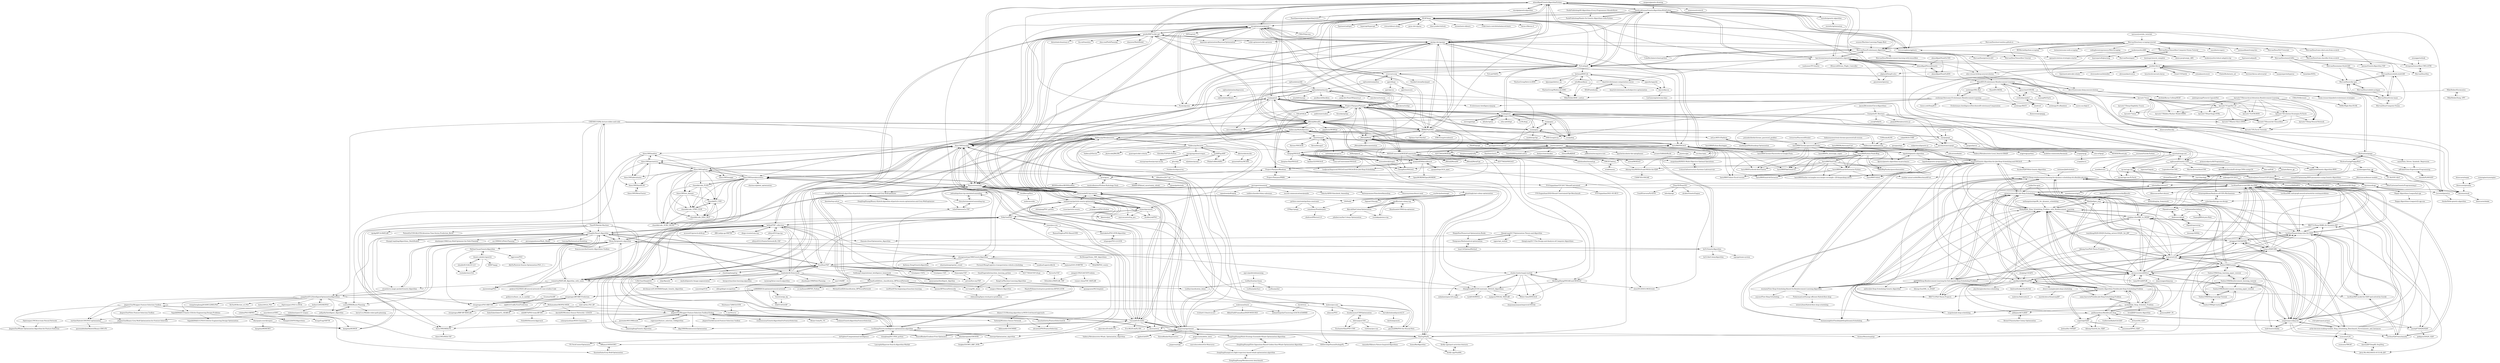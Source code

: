 digraph G {
"ahmedfgad/GeneticAlgorithmPython" -> "handcraftsman/GeneticAlgorithmsWithPython"
"ahmedfgad/GeneticAlgorithmPython" -> "DEAP/deap"
"ahmedfgad/GeneticAlgorithmPython" -> "anyoptimization/pymoo"
"ahmedfgad/GeneticAlgorithmPython" -> "rmsolgi/geneticalgorithm"
"ahmedfgad/GeneticAlgorithmPython" -> "trevorstephens/gplearn" ["e"=1]
"ahmedfgad/GeneticAlgorithmPython" -> "guofei9987/scikit-opt"
"ahmedfgad/GeneticAlgorithmPython" -> "harvitronix/neural-network-genetic-algorithm"
"ahmedfgad/GeneticAlgorithmPython" -> "geatpy-dev/geatpy"
"ahmedfgad/GeneticAlgorithmPython" -> "PytLab/gaft"
"ahmedfgad/GeneticAlgorithmPython" -> "ljvmiranda921/pyswarms"
"ahmedfgad/GeneticAlgorithmPython" -> "ahmedfgad/NeuralGenetic"
"ahmedfgad/GeneticAlgorithmPython" -> "Pyomo/pyomo" ["e"=1]
"ahmedfgad/GeneticAlgorithmPython" -> "Project-Platypus/Platypus"
"ahmedfgad/GeneticAlgorithmPython" -> "ezstoltz/genetic-algorithm"
"ahmedfgad/GeneticAlgorithmPython" -> "nnaisense/evotorch" ["e"=1]
"uber-research/deep-neuroevolution" -> "ShawK91/Evolutionary-Reinforcement-Learning" ["e"=1]
"guofei9987/scikit-opt" -> "geatpy-dev/geatpy"
"guofei9987/scikit-opt" -> "anyoptimization/pymoo"
"guofei9987/scikit-opt" -> "ljvmiranda921/pyswarms"
"guofei9987/scikit-opt" -> "thieu1995/mealpy"
"guofei9987/scikit-opt" -> "DEAP/deap"
"guofei9987/scikit-opt" -> "HaaLeo/swarmlib"
"guofei9987/scikit-opt" -> "ahmedfgad/GeneticAlgorithmPython"
"guofei9987/scikit-opt" -> "BIMK/PlatEMO"
"guofei9987/scikit-opt" -> "kellenf/TSP_collection"
"guofei9987/scikit-opt" -> "datawhalechina/easy-rl" ["e"=1]
"guofei9987/scikit-opt" -> "bayesian-optimization/BayesianOptimization" ["e"=1]
"guofei9987/scikit-opt" -> "thu-ml/tianshou" ["e"=1]
"guofei9987/scikit-opt" -> "zhm-real/PathPlanning" ["e"=1]
"guofei9987/scikit-opt" -> "scikit-optimize/scikit-optimize" ["e"=1]
"guofei9987/scikit-opt" -> "zhanwen/MathModel" ["e"=1]
"BIMK/PlatEMO" -> "anyoptimization/pymoo"
"BIMK/PlatEMO" -> "geatpy-dev/geatpy"
"BIMK/PlatEMO" -> "jMetal/jMetalPy"
"BIMK/PlatEMO" -> "EMI-Group/evox" ["e"=1]
"BIMK/PlatEMO" -> "intLyc/MTO-Platform"
"BIMK/PlatEMO" -> "jMetal/jMetal"
"BIMK/PlatEMO" -> "thieu1995/mealpy"
"BIMK/PlatEMO" -> "haris989/NSGA-II"
"BIMK/PlatEMO" -> "DEAP/deap"
"BIMK/PlatEMO" -> "guofei9987/scikit-opt"
"BIMK/PlatEMO" -> "KeshengZhang/NSGAII-and-MOEA-D"
"BIMK/PlatEMO" -> "425776024/MOEAD"
"BIMK/PlatEMO" -> "Project-Platypus/Platypus"
"BIMK/PlatEMO" -> "Optima-CityU/llm4ad" ["e"=1]
"BIMK/PlatEMO" -> "EMI-Group/evoxbench" ["e"=1]
"diego-vicente/som-tsp" -> "kellenf/TSP_collection" ["e"=1]
"kaushalshetty/FeatureSelectionGA" -> "JingweiToo/Wrapper-Feature-Selection-Toolbox-Python" ["e"=1]
"kaushalshetty/FeatureSelectionGA" -> "ahcantao/PSOFeatureSelection" ["e"=1]
"ezstoltz/genetic-algorithm" -> "ezstoltz/optimization"
"haris989/TextUtils" -> "NikhilRajPandey/guessthenumber"
"haris989/TextUtils" -> "haris989/Python-Flask-Blog"
"haris989/TextUtils" -> "haris989/Email-Id-Extractor"
"haris989/TextUtils" -> "haris989/Email-Id-Extractor-Python"
"haris989/TextUtils" -> "haris989/PokeGmail-Go"
"haris989/TextUtils" -> "haris989/Facebook-AutoChatter"
"haris989/TextUtils" -> "haris989/Utilizer-Excel-version"
"haris989/TextUtils" -> "haris989/Similar-rectangles-on-a-larger-rectangle---2D-binpacking-solver"
"haris989/TextUtils" -> "haris989/Utilizer"
"anyoptimization/pymoo" -> "jMetal/jMetalPy"
"anyoptimization/pymoo" -> "geatpy-dev/geatpy"
"anyoptimization/pymoo" -> "BIMK/PlatEMO"
"anyoptimization/pymoo" -> "DEAP/deap"
"anyoptimization/pymoo" -> "Project-Platypus/Platypus"
"anyoptimization/pymoo" -> "guofei9987/scikit-opt"
"anyoptimization/pymoo" -> "Pyomo/pyomo" ["e"=1]
"anyoptimization/pymoo" -> "esa/pygmo2"
"anyoptimization/pymoo" -> "thieu1995/mealpy"
"anyoptimization/pymoo" -> "ahmedfgad/GeneticAlgorithmPython"
"anyoptimization/pymoo" -> "ljvmiranda921/pyswarms"
"anyoptimization/pymoo" -> "haris989/NSGA-II"
"anyoptimization/pymoo" -> "bayesian-optimization/BayesianOptimization" ["e"=1]
"anyoptimization/pymoo" -> "SMTorg/smt" ["e"=1]
"anyoptimization/pymoo" -> "CMA-ES/pycma" ["e"=1]
"uqfoundation/dill" -> "uqfoundation/klepto" ["e"=1]
"uqfoundation/dill" -> "uqfoundation/mystic" ["e"=1]
"baopng/NSGA-II" -> "haris989/NSGA-II"
"baopng/NSGA-II" -> "wreszelewski/nsga2"
"baopng/NSGA-II" -> "ChengHust/NSGA-II"
"baopng/NSGA-II" -> "Jiangtao-Hao/NSGA-II"
"baopng/NSGA-II" -> "kankan323/NSGA-II"
"baopng/NSGA-II" -> "syan-cn/Constrained-NSGA-II"
"baopng/NSGA-II" -> "ZhangHongBo2019/Constraint_NSGA-II_Algorithms"
"baopng/NSGA-II" -> "wurmen/Genetic-Algorithm-for-Job-Shop-Scheduling-and-NSGA-II"
"baopng/NSGA-II" -> "lmarti/nsgaiii"
"baopng/NSGA-II" -> "LeoJacan/Improved-NSGA-II-and-NSGA-III-for-Job-Shop-Scheduling"
"PacktPublishing/40-Algorithms-Every-Programmer-Should-Know" -> "PacktPublishing/Hands-On-Genetic-Algorithms-with-Python" ["e"=1]
"ShawK91/Evolutionary-Reinforcement-Learning" -> "apourchot/CEM-RL"
"ShawK91/Evolutionary-Reinforcement-Learning" -> "crisbodnar/pderl"
"ShawK91/Evolutionary-Reinforcement-Learning" -> "yeshenpy/ERL-Re2"
"ShawK91/Evolutionary-Reinforcement-Learning" -> "intel/cerl"
"ShawK91/Evolutionary-Reinforcement-Learning" -> "yeshenpy/Awesome-Evolutionary-Reinforcement-Learning"
"ShawK91/Evolutionary-Reinforcement-Learning" -> "karush17/esac"
"ShawK91/Evolutionary-Reinforcement-Learning" -> "yeshenpy/EvoRainbow"
"ShawK91/Evolutionary-Reinforcement-Learning" -> "Alro10/awesome-deep-neuroevolution"
"ShawK91/Evolutionary-Reinforcement-Learning" -> "ShawK91/MERL"
"HuangCongQing/Algorithms_MathModels" -> "LiYangSir/Smart-Algorithm" ["e"=1]
"gugarosa/opytimizer" -> "thieu1995/metaheuristics"
"gugarosa/opytimizer" -> "gugarosa/modelos_latex"
"gugarosa/opytimizer" -> "thieu1995/mealpy"
"gugarosa/opytimizer" -> "SimonBlanke/Gradient-Free-Optimizers" ["e"=1]
"gugarosa/opytimizer" -> "NiaOrg/NiaPy"
"gugarosa/opytimizer" -> "jppbsi/LibOPT"
"gugarosa/opytimizer" -> "7ossam81/EvoloPy"
"gugarosa/opytimizer" -> "HaaLeo/swarmlib"
"gugarosa/opytimizer" -> "thomasWeise/moptipy"
"gugarosa/opytimizer" -> "esa/pygmo2"
"gugarosa/opytimizer" -> "SimonBlanke/Hyperactive" ["e"=1]
"gugarosa/opytimizer" -> "ljvmiranda921/pyswarms"
"gugarosa/opytimizer" -> "Valdecy/pyMetaheuristic"
"gugarosa/opytimizer" -> "gugarosa/nalp"
"425776024/MOEAD" -> "mbelmadani/moead-py"
"425776024/MOEAD" -> "Aihong-Sun/MOEA-D-and-NSGA--for-FJSP"
"425776024/MOEAD" -> "newxd/MOEA-D"
"425776024/MOEAD" -> "KeshengZhang/NSGAII-and-MOEA-D"
"425776024/MOEAD" -> "slow295185031/MOEA-dev"
"425776024/MOEAD" -> "425776024/NSGA-II"
"tisimst/pyswarm" -> "nathanrooy/particle-swarm-optimization"
"tisimst/pyswarm" -> "ljvmiranda921/pyswarms"
"tisimst/pyswarm" -> "EddyGao/PSO"
"tisimst/pyswarm" -> "HaaLeo/swarmlib"
"tisimst/pyswarm" -> "kkentzo/pso"
"tisimst/pyswarm" -> "marcoscastro/tsp_pso"
"tisimst/pyswarm" -> "dockleryxk/PSO"
"stevengj/nlopt" -> "esa/pagmo2" ["e"=1]
"raoulcollenteur/Python-Hydrology-Tools" -> "pywr/pywr" ["e"=1]
"bluescarni/piranha" -> "darioizzo/audi"
"N-Wouda/ALNS" -> "Valdecy/pyCombinatorial" ["e"=1]
"SALib/SALib" -> "Project-Platypus/Rhodium" ["e"=1]
"SALib/SALib" -> "Project-Platypus/Platypus" ["e"=1]
"rogeroyer/feature_selection_GAAlgorithm" -> "zhaoxingfeng/Genetic-Algorithm" ["e"=1]
"rogeroyer/feature_selection_GAAlgorithm" -> "JingweiToo/Wrapper-Feature-Selection-Toolbox-Python" ["e"=1]
"MorvanZhou/Tensorflow-Computer-Vision-Tutorial" -> "MorvanZhou/npnet"
"MorvanZhou/Tensorflow-Computer-Vision-Tutorial" -> "MorvanZhou/train-classifier-from-scratch"
"geatpy-dev/geatpy" -> "guofei9987/scikit-opt"
"geatpy-dev/geatpy" -> "anyoptimization/pymoo"
"geatpy-dev/geatpy" -> "BIMK/PlatEMO"
"geatpy-dev/geatpy" -> "PytLab/gaft"
"geatpy-dev/geatpy" -> "DEAP/deap"
"geatpy-dev/geatpy" -> "jMetal/jMetalPy"
"geatpy-dev/geatpy" -> "thieu1995/mealpy"
"geatpy-dev/geatpy" -> "ljvmiranda921/pyswarms"
"geatpy-dev/geatpy" -> "ahmedfgad/GeneticAlgorithmPython"
"geatpy-dev/geatpy" -> "haris989/NSGA-II"
"geatpy-dev/geatpy" -> "425776024/MOEAD"
"geatpy-dev/geatpy" -> "MorvanZhou/Evolutionary-Algorithm"
"geatpy-dev/geatpy" -> "Pyomo/pyomo" ["e"=1]
"geatpy-dev/geatpy" -> "Project-Platypus/Platypus"
"geatpy-dev/geatpy" -> "trevorstephens/gplearn" ["e"=1]
"ShiqinHuo/Numerical-Optimization-Books" -> "Theigrams/Mathematical-optimization"
"MorvanZhou/easy-scraping-tutorial" -> "justmarkham/trump-lies" ["e"=1]
"MorvanZhou/easy-scraping-tutorial" -> "MorvanZhou/Evolutionary-Algorithm"
"MorvanZhou/easy-scraping-tutorial" -> "REMitchell/python-scraping" ["e"=1]
"MorvanZhou/easy-scraping-tutorial" -> "MorvanZhou/NLP-Tutorials" ["e"=1]
"MorvanZhou/easy-scraping-tutorial" -> "MorvanZhou/Tensorflow-Computer-Vision-Tutorial"
"MorvanZhou/easy-scraping-tutorial" -> "MorvanZhou/Tensorflow-Tutorial" ["e"=1]
"MorvanZhou/easy-scraping-tutorial" -> "MorvanZhou/npnet"
"MorvanZhou/easy-scraping-tutorial" -> "MorvanZhou/mnistGANs"
"MorvanZhou/easy-scraping-tutorial" -> "MorvanZhou/train-classifier-from-scratch"
"MorvanZhou/easy-scraping-tutorial" -> "lorien/awesome-web-scraping" ["e"=1]
"MorvanZhou/easy-scraping-tutorial" -> "codingforentrepreneurs/Web-Scraping" ["e"=1]
"MorvanZhou/easy-scraping-tutorial" -> "MorvanZhou/train-robot-arm-from-scratch" ["e"=1]
"MorvanZhou/easy-scraping-tutorial" -> "MorvanZhou/pytorch-A3C" ["e"=1]
"MorvanZhou/easy-scraping-tutorial" -> "cassidoo/scrapers" ["e"=1]
"MorvanZhou/easy-scraping-tutorial" -> "elvinpoon/tensorflow-CWS-LSTM"
"bz51/GeneticAlgorithm" -> "Shuai-Xie/genetic-algorithm"
"bz51/GeneticAlgorithm" -> "zhongxiaolong1988/GeneticAlgorithm"
"bz51/GeneticAlgorithm" -> "handcraftsman/GeneticAlgorithmsWithPython"
"bz51/GeneticAlgorithm" -> "bz51/AntColonyAlgorithm"
"bz51/GeneticAlgorithm" -> "cppcpp/exam-system" ["e"=1]
"ShiSanChuan/GeneticAlgorithm" -> "Arash-codedev/openGA"
"ShiSanChuan/GeneticAlgorithm" -> "hgpvision/PSO"
"ShiSanChuan/GeneticAlgorithm" -> "ruslankerimov/GA"
"jliphard/DeepEvolve" -> "harvitronix/neural-network-genetic-algorithm"
"jliphard/DeepEvolve" -> "gmontamat/gentun"
"Theigrams/Mathematical-optimization" -> "luoyt14/OptimalMethod"
"Theigrams/Mathematical-optimization" -> "QiangLong2017/Optimization-Theory-and-Algorithm"
"luoyt14/OptimalMethod" -> "Theigrams/Mathematical-optimization"
"mzychlewicz/GWO" -> "earthat/Hybrid-GWOPSO-optimization"
"mzychlewicz/GWO" -> "kangzhai/HGWOP"
"mzychlewicz/GWO" -> "KaushalSahu/Grey-Wolf-Optimization"
"mzychlewicz/GWO" -> "MRamzi10050/GWO"
"wurmen/Gurobi-Python" -> "wurmen/Genetic-Algorithm-for-Job-Shop-Scheduling-and-NSGA-II" ["e"=1]
"FatKong/Computational_Intelligence_homework" -> "guoyuantao/Intelligent_Algrithm"
"HaaLeo/swarmlib" -> "LucXiong/Swarm-intelligence-optimization-algorithm"
"HaaLeo/swarmlib" -> "Valdecy/pyMetaheuristic"
"HaaLeo/swarmlib" -> "ljvmiranda921/pyswarms"
"HaaLeo/swarmlib" -> "7ossam81/EvoloPy"
"HaaLeo/swarmlib" -> "thieu1995/metaheuristics"
"HaaLeo/swarmlib" -> "rwuilbercq/Hive"
"HaaLeo/swarmlib" -> "thieu1995/mealpy"
"HaaLeo/swarmlib" -> "JingweiToo/Wrapper-Feature-Selection-Toolbox-Python"
"HaaLeo/swarmlib" -> "nathanrooy/particle-swarm-optimization"
"HaaLeo/swarmlib" -> "jMetal/jMetalPy"
"HaaLeo/swarmlib" -> "NiaOrg/NiaPy"
"HaaLeo/swarmlib" -> "docwza/woa"
"HaaLeo/swarmlib" -> "tisimst/pyswarm"
"HaaLeo/swarmlib" -> "guofei9987/scikit-opt"
"HaaLeo/swarmlib" -> "ZongSingHuang/Hybrid-algorithm-of-particle-swarm-optimization-and-Grey-Wolf-optimizer"
"SmallVagetable/machine_learning_python" -> "KangCai/Machine-Learning-Algorithm" ["e"=1]
"SmallVagetable/machine_learning_python" -> "ice-tong/ML_demo" ["e"=1]
"MorvanZhou/NLP-Tutorials" -> "MorvanZhou/mnistGANs" ["e"=1]
"uqfoundation/mystic" -> "mmckerns/tutmom"
"uqfoundation/mystic" -> "mechmotum/cyipopt"
"uqfoundation/mystic" -> "uqfoundation/klepto"
"uqfoundation/mystic" -> "jonathf/chaospy" ["e"=1]
"uqfoundation/mystic" -> "Pyomo/pyomo" ["e"=1]
"uqfoundation/mystic" -> "esa/pygmo2"
"uqfoundation/mystic" -> "paulknysh/blackbox" ["e"=1]
"uqfoundation/mystic" -> "100/Solid"
"uqfoundation/mystic" -> "jump-dev/SumOfSquares.jl" ["e"=1]
"uqfoundation/mystic" -> "xuy/pyipopt"
"wurmen/Genetic-Algorithm-for-Job-Shop-Scheduling-and-NSGA-II" -> "prosysscience/RL-Job-Shop-Scheduling"
"wurmen/Genetic-Algorithm-for-Job-Shop-Scheduling-and-NSGA-II" -> "wurmen/Flow-Shop-Scheduling-Based-On-Reinforcement-Learning-Algorithm"
"wurmen/Genetic-Algorithm-for-Job-Shop-Scheduling-and-NSGA-II" -> "lg-li/Genetic-Algorithm-Flexible-Job-Shop-Scheduling-Problem"
"wurmen/Genetic-Algorithm-for-Job-Shop-Scheduling-and-NSGA-II" -> "dmksjfl/Job_Shop_Scheduling_Problem_with_Reinforcement_Learning"
"wurmen/Genetic-Algorithm-for-Job-Shop-Scheduling-and-NSGA-II" -> "prosysscience/JSSEnv"
"wurmen/Genetic-Algorithm-for-Job-Shop-Scheduling-and-NSGA-II" -> "paulkastel/JobShopPRO"
"wurmen/Genetic-Algorithm-for-Job-Shop-Scheduling-and-NSGA-II" -> "haris989/NSGA-II"
"wurmen/Genetic-Algorithm-for-Job-Shop-Scheduling-and-NSGA-II" -> "guillaumebour/flexible-job-shop"
"wurmen/Genetic-Algorithm-for-Job-Shop-Scheduling-and-NSGA-II" -> "LeoJacan/Improved-NSGA-II-and-NSGA-III-for-Job-Shop-Scheduling"
"wurmen/Genetic-Algorithm-for-Job-Shop-Scheduling-and-NSGA-II" -> "zcaicaros/L2D"
"wurmen/Genetic-Algorithm-for-Job-Shop-Scheduling-and-NSGA-II" -> "wsgisler/job-shop-scheduling"
"wurmen/Genetic-Algorithm-for-Job-Shop-Scheduling-and-NSGA-II" -> "Aihong-Sun/MOEA-D-and-NSGA--for-FJSP"
"wurmen/Genetic-Algorithm-for-Job-Shop-Scheduling-and-NSGA-II" -> "Incalos/FJSP-With-Genetic-Algorithm"
"wurmen/Genetic-Algorithm-for-Job-Shop-Scheduling-and-NSGA-II" -> "baopng/NSGA-II"
"wurmen/Genetic-Algorithm-for-Job-Shop-Scheduling-and-NSGA-II" -> "aalitor/Job-Shop-Scheduling-Genetic-Algorithm"
"nan1104/BP-" -> "sbbug/ditgit-recognition"
"nan1104/BP-" -> "caoyulong/OCR"
"SajadAHMAD1/Chaotic-GSA-for-Engineering-Design-Problems" -> "dhargupta-souvik/sogwo"
"SajadAHMAD1/Chaotic-GSA-for-Engineering-Design-Problems" -> "SajadAHMAD1/CPSOCGSA-for-Engineering-Design-Optimization"
"strawberry-magic-pocket/Genetic-Algorithm" -> "Shuai-Xie/genetic-algorithm"
"strawberry-magic-pocket/Genetic-Algorithm" -> "yangzhen0512/IntelligentOptimizationAlgorithms"
"KangCai/Machine-Learning-Algorithm" -> "yangxcc/Sklearn-Algorithm"
"KangCai/Machine-Learning-Algorithm" -> "guangyaooo/MLTemplate"
"superhqh/FJSP" -> "lg-li/Genetic-Algorithm-Flexible-Job-Shop-Scheduling-Problem"
"superhqh/FJSP" -> "guillaumebour/flexible-job-shop"
"superhqh/FJSP" -> "yaoshj975/DQN2FJSP"
"superhqh/FJSP" -> "yasuoman/DPSO_FJSP"
"superhqh/FJSP" -> "Aihong-Sun/GA_for_FJSP"
"superhqh/FJSP" -> "JoshuaShi-19/FJSP"
"docwza/woa" -> "Valdecy/Metaheuristic-Whale_Optimization_Algorithm"
"docwza/woa" -> "ZongSingHuang/Multi-Strategy-Ensemble-Whale-Optimization-Algorithm"
"docwza/woa" -> "JingweiToo/Wrapper-Feature-Selection-Toolbox-Python"
"csurfer/pyheatmagic" -> "100/Solid" ["e"=1]
"CMA-ES/libcmaes" -> "NiMlr/High-Dim-ES-RL" ["e"=1]
"Alro10/awesome-deep-neuroevolution" -> "sbcblab/Keras-CoDeepNEAT"
"Alro10/awesome-deep-neuroevolution" -> "ShawK91/Evolutionary-Reinforcement-Learning"
"Alro10/awesome-deep-neuroevolution" -> "brain-research/guided-evolutionary-strategies"
"KovenYu/TSP" -> "Drbuilders/MATLAB_TSP"
"guillaumebour/flexible-job-shop" -> "GuilhermeBaldo/GA-FJSP"
"guillaumebour/flexible-job-shop" -> "zll-hust/HA_FJSP"
"guillaumebour/flexible-job-shop" -> "superhqh/FJSP"
"guillaumebour/flexible-job-shop" -> "lg-li/Genetic-Algorithm-Flexible-Job-Shop-Scheduling-Problem"
"guillaumebour/flexible-job-shop" -> "wrqccc/FJSP-DRL"
"guillaumebour/flexible-job-shop" -> "pengguo318/FJSPDRL"
"guillaumebour/flexible-job-shop" -> "songwenas12/fjsp-drl"
"guillaumebour/flexible-job-shop" -> "Aihong-Sun/GA_for_FJSP"
"guillaumebour/flexible-job-shop" -> "mcfadd/Job_Shop_Schedule_Problem"
"guillaumebour/flexible-job-shop" -> "huxiaoyanghfut/FlexibleJobShopDynamicScheduling"
"ianwhale/nsga-net" -> "wreszelewski/nsga2" ["e"=1]
"ianwhale/nsga-net" -> "sg-nm/cgp-cnn-PyTorch" ["e"=1]
"ianwhale/nsga-net" -> "aqibsaeed/Genetic-CNN" ["e"=1]
"ianwhale/nsga-net" -> "sg-nm/cgp-cnn" ["e"=1]
"ianwhale/nsga-net" -> "haris989/NSGA-II" ["e"=1]
"haris989/MyAwesomeCart" -> "haris989/Python-Flask-Blog"
"pyAHP/pyAHP" -> "PhilipGriffith/AHPy"
"pyAHP/pyAHP" -> "wjladams/pyanp"
"pyAHP/pyAHP" -> "gluc/ahp"
"pyAHP/pyAHP" -> "Valdecy/pyDecision"
"brain-research/guided-evolutionary-strategies" -> "NiMlr/High-Dim-ES-RL"
"rhgrant10/acopy" -> "pjmattingly/ant-colony-optimization"
"jenetics/jenetics" -> "MOEAFramework/MOEAFramework"
"jenetics/jenetics" -> "lagodiuk/genetic-algorithm"
"jenetics/jenetics" -> "jMetal/jMetal"
"jenetics/jenetics" -> "GMUEClab/ecj"
"jenetics/jenetics" -> "dwdyer/watchmaker"
"jenetics/jenetics" -> "Apress/genetic-algorithms-in-java-basics"
"jenetics/jenetics" -> "EdwardRaff/JSAT" ["e"=1]
"jenetics/jenetics" -> "jMetal/jMetalPy"
"jenetics/jenetics" -> "jeffheaton/encog-java-core" ["e"=1]
"jenetics/jenetics" -> "apache/incubator-kie-optaplanner" ["e"=1]
"jenetics/jenetics" -> "jsvazic/GAHelloWorld"
"jenetics/jenetics" -> "jenetics/jpx" ["e"=1]
"jenetics/jenetics" -> "deeplearning4j/nd4j" ["e"=1]
"jenetics/jenetics" -> "HanSolo/charts" ["e"=1]
"jenetics/jenetics" -> "TimefoldAI/timefold-solver" ["e"=1]
"lg-li/Genetic-Algorithm-Flexible-Job-Shop-Scheduling-Problem" -> "superhqh/FJSP"
"lg-li/Genetic-Algorithm-Flexible-Job-Shop-Scheduling-Problem" -> "samy-barrech/Flexible-Job-Shop-Scheduling-Problem"
"lg-li/Genetic-Algorithm-Flexible-Job-Shop-Scheduling-Problem" -> "guillaumebour/flexible-job-shop"
"lg-li/Genetic-Algorithm-Flexible-Job-Shop-Scheduling-Problem" -> "paulkastel/JobShopPRO"
"lg-li/Genetic-Algorithm-Flexible-Job-Shop-Scheduling-Problem" -> "mcfadd/Job_Shop_Schedule_Problem"
"lg-li/Genetic-Algorithm-Flexible-Job-Shop-Scheduling-Problem" -> "dmksjfl/Job_Shop_Scheduling_Problem_with_Reinforcement_Learning"
"lg-li/Genetic-Algorithm-Flexible-Job-Shop-Scheduling-Problem" -> "RK0731/Deep-reinforcement-learning-for-dynamic-scheduling-of-a-flexible-job-shop"
"lg-li/Genetic-Algorithm-Flexible-Job-Shop-Scheduling-Problem" -> "prosysscience/RL-Job-Shop-Scheduling"
"lg-li/Genetic-Algorithm-Flexible-Job-Shop-Scheduling-Problem" -> "Lei-Kun/MIP-model-for-FJSP-and-solved-by-Gurobi"
"lg-li/Genetic-Algorithm-Flexible-Job-Shop-Scheduling-Problem" -> "Lei-Kun/End-to-end-DRL-for-FJSP"
"lg-li/Genetic-Algorithm-Flexible-Job-Shop-Scheduling-Problem" -> "RK0731/PhD-Thesis-Projects"
"SureeLee/ga_bp" -> "yx868868/GA-optimized-neural-network"
"SureeLee/ga_bp" -> "Zhk0314/GA-BP"
"SureeLee/ga_bp" -> "kuhess/pso-ann"
"tjaume/BPNeuralNetworks" -> "dukuanbing/bpnn-stock-price-prediction"
"earthat/Hybrid-GWOPSO-optimization" -> "kangzhai/HGWOP"
"earthat/Hybrid-GWOPSO-optimization" -> "qasemabdullah/Hybrid-Binary-GWO-FS"
"jackros1022/MATLAB-neural-network-43-case-studies-Code" -> "godmoves/basic_nn_in_matlab"
"jMetal/jMetal" -> "MOEAFramework/MOEAFramework"
"jMetal/jMetal" -> "jMetal/jMetalPy"
"jMetal/jMetal" -> "jMetal/jMetalDocumentation"
"jMetal/jMetal" -> "jMetal/jMetalCpp"
"jMetal/jMetal" -> "jMetal/jMetalSP"
"jMetal/jMetal" -> "jenetics/jenetics"
"jMetal/jMetal" -> "BIMK/PlatEMO"
"jMetal/jMetal" -> "GMUEClab/ecj"
"jMetal/jMetal" -> "Project-Platypus/Platypus"
"jMetal/jMetal" -> "aarongarrett/inspyred"
"jMetal/jMetal" -> "ianwhale/nsga-net" ["e"=1]
"jMetal/jMetal" -> "anyoptimization/pymoo"
"modestyachts/ARS" -> "alexis-jacq/numpy_ARS"
"modestyachts/ARS" -> "openai/evolution-strategies-starter" ["e"=1]
"modestyachts/ARS" -> "brain-research/guided-evolutionary-strategies"
"modestyachts/ARS" -> "modestyachts/robust-adaptive-lqr"
"modestyachts/ARS" -> "haarnoja/softqlearning" ["e"=1]
"jindongwang/Pytorch-CapsuleNet" -> "karush17/CapsNet-1D" ["e"=1]
"tamy0612/JSPLIB" -> "wsgisler/job-shop-scheduling"
"tamy0612/JSPLIB" -> "dmksjfl/Job_Shop_Scheduling_Problem_with_Reinforcement_Learning"
"tamy0612/JSPLIB" -> "tmdt-buw/schlably"
"tamy0612/JSPLIB" -> "prosysscience/JSSEnv"
"MorvanZhou/npnet" -> "MorvanZhou/Tensorflow-Computer-Vision-Tutorial"
"ahmedfgad/NumPyCNN" -> "ahmedfgad/NeuralGenetic" ["e"=1]
"ahmedfgad/NumPyCNN" -> "ahmedfgad/NumPyANN" ["e"=1]
"uqfoundation/pathos" -> "soravux/scoop" ["e"=1]
"uqfoundation/pathos" -> "uqfoundation/mystic" ["e"=1]
"khanhnamle1994/trip-optimizer" -> "ppoffice/ant-colony-tsp"
"piyush2896/PSO-for-Neural-Nets" -> "kuhess/pso-ann"
"colabin/PSO-VRPWT" -> "Wangxh329/PSOAlgorithms"
"colabin/PSO-VRPWT" -> "KrupaPrag/VRPTW" ["e"=1]
"fengkai35/GWO_RBF_SVM" -> "bhaskatripathi/GWOSVR"
"haris989/Python-Flask-Blog" -> "haris989/Similar-rectangles-on-a-larger-rectangle---2D-binpacking-solver"
"haris989/Python-Flask-Blog" -> "haris989/Email-Id-Extractor"
"haris989/Python-Flask-Blog" -> "haris989/Email-Id-Extractor-Python"
"haris989/Python-Flask-Blog" -> "haris989/PokeGmail-Go"
"haris989/Python-Flask-Blog" -> "haris989/Facebook-AutoChatter"
"haris989/Python-Flask-Blog" -> "haris989/Utilizer-Excel-version"
"haris989/Python-Flask-Blog" -> "haris989/Utilizer"
"haris989/Python-Flask-Blog" -> "NikhilRajPandey/guessthenumber"
"haris989/Python-Flask-Blog" -> "haris989/TextUtils"
"mcfadd/Job_Shop_Schedule_Problem" -> "paulkastel/JobShopPRO"
"mcfadd/Job_Shop_Schedule_Problem" -> "addejans/ACO-JSSP"
"mcfadd/Job_Shop_Schedule_Problem" -> "samy-barrech/Flexible-Job-Shop-Scheduling-Problem"
"mcfadd/Job_Shop_Schedule_Problem" -> "jjcmoon/JSSP_TS"
"mcfadd/Job_Shop_Schedule_Problem" -> "lg-li/Genetic-Algorithm-Flexible-Job-Shop-Scheduling-Problem"
"mcfadd/Job_Shop_Schedule_Problem" -> "Irvel/JSSP-Genetic-Algorithm"
"mcfadd/Job_Shop_Schedule_Problem" -> "guillaumebour/flexible-job-shop"
"mcfadd/Job_Shop_Schedule_Problem" -> "prosysscience/JSSEnv"
"mcfadd/Job_Shop_Schedule_Problem" -> "wsgisler/job-shop-scheduling"
"apourchot/CEM-RL" -> "ShawK91/Evolutionary-Reinforcement-Learning"
"apourchot/CEM-RL" -> "crisbodnar/pderl"
"apourchot/CEM-RL" -> "karush17/esac"
"apourchot/CEM-RL" -> "wyjung0625/p3s"
"thieu1995/metaheuristics" -> "chasebk/code_FLNN"
"thieu1995/metaheuristics" -> "thieu1995/mealpy"
"thieu1995/metaheuristics" -> "thieu1995/opfunu"
"thieu1995/metaheuristics" -> "7ossam81/EvoloPy"
"thieu1995/metaheuristics" -> "HaaLeo/swarmlib"
"thieu1995/metaheuristics" -> "chasebk/EO_CNN"
"thieu1995/metaheuristics" -> "thieu1995/permetrics"
"thieu1995/metaheuristics" -> "chasebk/code_IQSO_MLP"
"thieu1995/metaheuristics" -> "sharma-n/global_optimization"
"thieu1995/metaheuristics" -> "thieu1995/MHA-FS"
"thieu1995/metaheuristics" -> "chasebk/code_OTWO_ELM"
"thieu1995/metaheuristics" -> "kkg1999/MetaheuristicOptimization"
"thieu1995/metaheuristics" -> "chasebk/code_OCRO_MLNN"
"thieu1995/metaheuristics" -> "gugarosa/opytimizer"
"thieu1995/metaheuristics" -> "thieu1995/iot_dataset"
"paulkastel/JobShopPRO" -> "mcfadd/Job_Shop_Schedule_Problem"
"paulkastel/JobShopPRO" -> "prosysscience/JSSEnv"
"paulkastel/JobShopPRO" -> "AndreasKuhnle/SimRLFab"
"paulkastel/JobShopPRO" -> "samy-barrech/Flexible-Job-Shop-Scheduling-Problem"
"paulkastel/JobShopPRO" -> "dwave-examples/job-shop-scheduling"
"paulkastel/JobShopPRO" -> "addejans/ACO-JSSP"
"paulkastel/JobShopPRO" -> "wsgisler/job-shop-scheduling"
"paulkastel/JobShopPRO" -> "lg-li/Genetic-Algorithm-Flexible-Job-Shop-Scheduling-Problem"
"paulkastel/JobShopPRO" -> "prosysscience/RL-Job-Shop-Scheduling"
"paulkastel/JobShopPRO" -> "zcaicaros/L2D"
"paulkastel/JobShopPRO" -> "jmyrberg/production-scheduling"
"paulkastel/JobShopPRO" -> "aalitor/Job-Shop-Scheduling-Genetic-Algorithm"
"paulkastel/JobShopPRO" -> "dmksjfl/Job_Shop_Scheduling_Problem_with_Reinforcement_Learning"
"SDXorg/pysd" -> "quaquel/EMAworkbench" ["e"=1]
"ahmedfgad/NeuralGenetic" -> "ahmedfgad/NumPyANN"
"ahmedfgad/NeuralGenetic" -> "aqibsaeed/Genetic-Algorithm-RNN"
"ahmedfgad/NeuralGenetic" -> "harvitronix/neural-network-genetic-algorithm"
"ahmedfgad/NeuralGenetic" -> "kuhess/pso-ann"
"MorvanZhou/train-robot-arm-from-scratch" -> "MorvanZhou/train-classifier-from-scratch" ["e"=1]
"Lucretiel/genetics" -> "PytLab/gaft"
"Lucretiel/genetics" -> "rheide/Hello-genetic-algorithm"
"alexis-jacq/numpy_ARS" -> "modestyachts/ARS"
"ShuhuaGao/geppy" -> "jeff-dale/Gene-Expression-Programming"
"ShuhuaGao/geppy" -> "sayin/Data_Driven_Symbolic_Regression"
"ShuhuaGao/geppy" -> "darioizzo/dcgp"
"ShuhuaGao/geppy" -> "ShuhuaGao/gpFlappyBird"
"ShuhuaGao/geppy" -> "trevorstephens/gplearn" ["e"=1]
"bhanu1131/Routing-algorithm-in-WSN-Grid-based-approach-" -> "YathishJ/Wireless-Sensor-Network"
"ahmedfgad/NumPyANN" -> "ahmedfgad/NeuralGenetic"
"P-N-Suganthan/CEC2017-BoundContrained" -> "P-N-Suganthan/2020-Bound-Constrained-Opt-Benchmark"
"P-N-Suganthan/CEC2017-BoundContrained" -> "P-N-Suganthan/2021-SO-BCO"
"wurmen/Flow-Shop-Scheduling-Based-On-Reinforcement-Learning-Algorithm" -> "jjjj0458/Deep-Reinforcement-Learning-for-Solving-Job-Shop-Scheduling-Problems"
"wurmen/Flow-Shop-Scheduling-Based-On-Reinforcement-Learning-Algorithm" -> "dmksjfl/Job_Shop_Scheduling_Problem_with_Reinforcement_Learning"
"wurmen/Flow-Shop-Scheduling-Based-On-Reinforcement-Learning-Algorithm" -> "suyunu/Flow-Shop-Scheduling"
"wurmen/Flow-Shop-Scheduling-Based-On-Reinforcement-Learning-Algorithm" -> "prosysscience/RL-Job-Shop-Scheduling"
"wurmen/Flow-Shop-Scheduling-Based-On-Reinforcement-Learning-Algorithm" -> "FishermanLee/Energy-efficient-Hybrid-flow-shop"
"wurmen/Flow-Shop-Scheduling-Based-On-Reinforcement-Learning-Algorithm" -> "wurmen/Genetic-Algorithm-for-Job-Shop-Scheduling-and-NSGA-II"
"YisuZhou/TSP" -> "kellenf/TSP_collection"
"YisuZhou/TSP" -> "chaolongzhang/tsp"
"YisuZhou/TSP" -> "LiYangSir/Smart-Algorithm"
"YisuZhou/TSP" -> "zhongxiaolong1988/GeneticAlgorithm"
"YisuZhou/TSP" -> "roadwide/AI-Homework"
"YisuZhou/TSP" -> "DiamonJoy/TSP"
"YisuZhou/TSP" -> "CzRzChao/SimpleGA"
"YisuZhou/TSP" -> "vonsylvia/MATLAB_Algorithm_with_cases"
"YisuZhou/TSP" -> "Greatpanc/-TSP2-"
"YisuZhou/TSP" -> "privateEye-zzy/TSP"
"YisuZhou/TSP" -> "Greatpanc/-TSP-"
"YisuZhou/TSP" -> "KovenYu/TSP"
"YisuZhou/TSP" -> "425776024/TSP-GA-py"
"YisuZhou/TSP" -> "EddyGao/PSO"
"YisuZhou/TSP" -> "FatKong/Computational_Intelligence_homework"
"NiaOrg/NiaPy" -> "buma/BatAlgorithm"
"NiaOrg/NiaPy" -> "firefly-cpp/NiaAML"
"NiaOrg/NiaPy" -> "timzatko/Sklearn-Nature-Inspired-Algorithms"
"NiaOrg/NiaPy" -> "7ossam81/EvoloPy"
"NiaOrg/NiaPy" -> "HaaLeo/swarmlib"
"NiaOrg/NiaPy" -> "firefly-cpp/sport-activities-features"
"NiaOrg/NiaPy" -> "ljvmiranda921/pyswarms"
"NiaOrg/NiaPy" -> "SISDevelop/SwarmPackagePy"
"NiaOrg/NiaPy" -> "thieu1995/mealpy"
"NiaOrg/NiaPy" -> "gugarosa/opytimizer"
"moshesipper/tiny_gp" -> "erp12/pyshgp"
"moshesipper/tiny_gp" -> "EC-KitY/EC-KitY"
"PacktPublishing/Hands-On-Genetic-Algorithms-with-Python" -> "handcraftsman/GeneticAlgorithmsWithPython"
"rochakgupta/aco-tsp" -> "ppoffice/ant-colony-tsp"
"ShuhuaGao/gpFlappyBird" -> "brianwgoldman/Analysis-of-CGPs-Mechanisms"
"ShuhuaGao/gpFlappyBird" -> "sg-nm/cgp-cnn"
"ShuhuaGao/gpFlappyBird" -> "ShuhuaGao/geppy"
"ShuhuaGao/gpFlappyBird" -> "moshesipper/tiny_gp"
"ShuhuaGao/gpFlappyBird" -> "AndrewJamesTurner/CGP-Library"
"esa/pygmo" -> "esa/pagmo"
"fillassuncao/denser-models" -> "cdvetal/fast-denser3"
"fillassuncao/denser-models" -> "fillassuncao/fast-denser"
"AndrewJamesTurner/CGP-Library" -> "darioizzo/dcgp"
"AndrewJamesTurner/CGP-Library" -> "d9w/CartesianGeneticProgramming.jl"
"AndrewJamesTurner/CGP-Library" -> "sg-nm/cgp-cnn"
"guoyuantao/Intelligent_Algrithm" -> "FatKong/Computational_Intelligence_homework"
"intel/cerl" -> "crisbodnar/pderl"
"intel/cerl" -> "flowersteam/geppg"
"DEAP/notebooks" -> "lmarti/evolutionary-computation-course"
"MorvanZhou/train-classifier-from-scratch" -> "elvinpoon/tensorflow-CWS-LSTM"
"MorvanZhou/train-classifier-from-scratch" -> "MorvanZhou/tfnn"
"scheckmedia/cgp-cnn-design" -> "brianwgoldman/Analysis-of-CGPs-Mechanisms"
"scheckmedia/cgp-cnn-design" -> "Ohjeah/cartesian"
"chasebk/code_FLNN" -> "chasebk/code_IQSO_MLP"
"chasebk/code_FLNN" -> "chasebk/code_OCRO_MLNN"
"chasebk/code_FLNN" -> "chasebk/EO_CNN"
"chasebk/code_FLNN" -> "chasebk/code_OTWO_ELM"
"chasebk/code_FLNN" -> "thieu1995/iot_dataset"
"chasebk/code_FLNN" -> "thieu1995/metaheuristics"
"jedrazb/python-tsp-simulated-annealing" -> "chncyhn/simulated-annealing-tsp"
"MikeHeiber/Ising_OPV" -> "MikeHeiber/Excimontec"
"samy-barrech/Flexible-Job-Shop-Scheduling-Problem" -> "lg-li/Genetic-Algorithm-Flexible-Job-Shop-Scheduling-Problem"
"samy-barrech/Flexible-Job-Shop-Scheduling-Problem" -> "mcfadd/Job_Shop_Schedule_Problem"
"samy-barrech/Flexible-Job-Shop-Scheduling-Problem" -> "paulkastel/JobShopPRO"
"thieu1995/iot_dataset" -> "chasebk/code_IQSO_MLP"
"thieu1995/iot_dataset" -> "chasebk/code_OCRO_MLNN"
"thieu1995/iot_dataset" -> "chasebk/EO_CNN"
"thieu1995/iot_dataset" -> "chasebk/code_OTWO_ELM"
"chenhh/PyMOGEP" -> "jeff-dale/Gene-Expression-Programming"
"Happy-Algorithms-League/hal-cgp" -> "Happy-Algorithms-League/e2l-cgp-snn"
"nunolourenco/sge3" -> "cdvetal/fast-denser3"
"sg-nm/cgp-cnn-PyTorch" -> "sg-nm/cgp-cnn"
"brianwgoldman/Analysis-of-CGPs-Mechanisms" -> "scheckmedia/cgp-cnn-design"
"fillassuncao/fast-denser" -> "cdvetal/fast-denser3"
"425776024/NSGA-II" -> "ChengHust/NSGA-II"
"jeff-dale/Gene-Expression-Programming" -> "chenhh/PyMOGEP"
"DEAP/deap" -> "trevorstephens/gplearn" ["e"=1]
"DEAP/deap" -> "EpistasisLab/tpot" ["e"=1]
"DEAP/deap" -> "anyoptimization/pymoo"
"DEAP/deap" -> "ahmedfgad/GeneticAlgorithmPython"
"DEAP/deap" -> "geatpy-dev/geatpy"
"DEAP/deap" -> "hyperopt/hyperopt" ["e"=1]
"DEAP/deap" -> "soravux/scoop"
"DEAP/deap" -> "bayesian-optimization/BayesianOptimization" ["e"=1]
"DEAP/deap" -> "scikit-optimize/scikit-optimize" ["e"=1]
"DEAP/deap" -> "rsteca/sklearn-deap" ["e"=1]
"DEAP/deap" -> "pymc-devs/pymc" ["e"=1]
"DEAP/deap" -> "blue-yonder/tsfresh" ["e"=1]
"DEAP/deap" -> "automl/auto-sklearn" ["e"=1]
"DEAP/deap" -> "scikit-learn-contrib/imbalanced-learn" ["e"=1]
"DEAP/deap" -> "keras-rl/keras-rl" ["e"=1]
"shuiping150/APS" -> "paulkastel/JobShopPRO" ["e"=1]
"thieu1995/mealpy" -> "thieu1995/metaheuristics"
"thieu1995/mealpy" -> "7ossam81/EvoloPy"
"thieu1995/mealpy" -> "thieu1995/opfunu"
"thieu1995/mealpy" -> "Valdecy/pyMetaheuristic"
"thieu1995/mealpy" -> "HaaLeo/swarmlib"
"thieu1995/mealpy" -> "jMetal/jMetalPy"
"thieu1995/mealpy" -> "thieu1995/mafese"
"thieu1995/mealpy" -> "gugarosa/opytimizer"
"thieu1995/mealpy" -> "ljvmiranda921/pyswarms"
"thieu1995/mealpy" -> "thieu1995/permetrics"
"thieu1995/mealpy" -> "anyoptimization/pymoo"
"thieu1995/mealpy" -> "JingweiToo/Wrapper-Feature-Selection-Toolbox-Python"
"thieu1995/mealpy" -> "geatpy-dev/geatpy"
"thieu1995/mealpy" -> "LucXiong/Swarm-intelligence-optimization-algorithm"
"thieu1995/mealpy" -> "guofei9987/scikit-opt"
"kellenf/TSP_collection" -> "YisuZhou/TSP"
"kellenf/TSP_collection" -> "LiYangSir/Smart-Algorithm"
"kellenf/TSP_collection" -> "roadwide/AI-Homework"
"kellenf/TSP_collection" -> "vonsylvia/MATLAB_Algorithm_with_cases"
"kellenf/TSP_collection" -> "zifeiyu0531/ga-tsp"
"kellenf/TSP_collection" -> "EddyGao/PSO"
"kellenf/TSP_collection" -> "chaolongzhang/tsp"
"kellenf/TSP_collection" -> "mveres01/pytorch-drl4vrp" ["e"=1]
"kellenf/TSP_collection" -> "guofei9987/scikit-opt"
"kellenf/TSP_collection" -> "zhongxiaolong1988/GeneticAlgorithm"
"kellenf/TSP_collection" -> "iRB-Lab/py-ga-VRPTW" ["e"=1]
"kellenf/TSP_collection" -> "Shuai-Xie/genetic-algorithm"
"kellenf/TSP_collection" -> "KovenYu/TSP"
"kellenf/TSP_collection" -> "diego-vicente/som-tsp" ["e"=1]
"kellenf/TSP_collection" -> "privateEye-zzy/TSP"
"esa/pygmo2" -> "esa/pagmo2"
"esa/pygmo2" -> "Project-Platypus/Platypus"
"esa/pygmo2" -> "esa/pykep" ["e"=1]
"esa/pygmo2" -> "jMetal/jMetalPy"
"esa/pygmo2" -> "mechmotum/cyipopt"
"esa/pygmo2" -> "Evolutionary-Intelligence/pypop" ["e"=1]
"esa/pygmo2" -> "esa/pagmo"
"esa/pygmo2" -> "anyoptimization/pymoo"
"esa/pygmo2" -> "mdolab/pyoptsparse" ["e"=1]
"esa/pygmo2" -> "Pyomo/pyomo" ["e"=1]
"esa/pygmo2" -> "msu-coinlab/pymop"
"esa/pygmo2" -> "uqfoundation/mystic"
"esa/pygmo2" -> "SimonBlanke/Gradient-Free-Optimizers" ["e"=1]
"anopara/genetic-drawing" -> "handcraftsman/GeneticAlgorithmsWithPython" ["e"=1]
"subprotocol/genetic-js" -> "lagodiuk/genetic-algorithm" ["e"=1]
"stxupengyu/PSO-RBF-NN" -> "stxupengyu/BP-RBF-Prediction"
"stxupengyu/PSO-RBF-NN" -> "stxupengyu/RBF-BP-MATLAB"
"xyjigsaw/NSGA2_MATLAB" -> "duquanquanquan/improved-NSGA2"
"SimonBlanke/Gradient-Free-Optimizers" -> "gugarosa/opytimizer" ["e"=1]
"SimonBlanke/Gradient-Free-Optimizers" -> "esa/pygmo2" ["e"=1]
"MichaelLee826/iris_classification_BPNeuralNetwork" -> "tjaume/BPNeuralNetworks"
"MichaelLee826/iris_classification_BPNeuralNetwork" -> "yx868868/GA-optimized-neural-network"
"MichaelLee826/iris_classification_BPNeuralNetwork" -> "MichaelLee826/classification_BPNeuralNetwork"
"MichaelLee826/iris_classification_BPNeuralNetwork" -> "LiuRoy/classfication_demo"
"MichaelLee826/iris_classification_BPNeuralNetwork" -> "LeeWise9/The-beginning-of-machine-learning"
"MichaelLee826/iris_classification_BPNeuralNetwork" -> "yangxcc/Sklearn-Algorithm"
"MichaelLee826/iris_classification_BPNeuralNetwork" -> "yc-maltazard/BPNN_Python"
"MichaelLee826/iris_classification_BPNeuralNetwork" -> "ice-tong/ML_demo"
"prosysscience/RL-Job-Shop-Scheduling" -> "prosysscience/JSSEnv"
"prosysscience/RL-Job-Shop-Scheduling" -> "dmksjfl/Job_Shop_Scheduling_Problem_with_Reinforcement_Learning"
"prosysscience/RL-Job-Shop-Scheduling" -> "zcaicaros/L2D"
"prosysscience/RL-Job-Shop-Scheduling" -> "Lei-Kun/End-to-end-DRL-for-FJSP"
"prosysscience/RL-Job-Shop-Scheduling" -> "jjjj0458/Deep-Reinforcement-Learning-for-Solving-Job-Shop-Scheduling-Problems"
"prosysscience/RL-Job-Shop-Scheduling" -> "songwenas12/fjsp-drl"
"prosysscience/RL-Job-Shop-Scheduling" -> "wrqccc/FJSP-DRL"
"prosysscience/RL-Job-Shop-Scheduling" -> "Yunhui1998/Gymjsp"
"prosysscience/RL-Job-Shop-Scheduling" -> "paulkastel/JobShopPRO"
"prosysscience/RL-Job-Shop-Scheduling" -> "lg-li/Genetic-Algorithm-Flexible-Job-Shop-Scheduling-Problem"
"prosysscience/RL-Job-Shop-Scheduling" -> "wurmen/Flow-Shop-Scheduling-Based-On-Reinforcement-Learning-Algorithm"
"prosysscience/RL-Job-Shop-Scheduling" -> "Lei-Kun/Dispatching-rules-for-FJSP"
"prosysscience/RL-Job-Shop-Scheduling" -> "RK0731/Deep-reinforcement-learning-for-dynamic-scheduling-of-a-flexible-job-shop"
"prosysscience/RL-Job-Shop-Scheduling" -> "wurmen/Genetic-Algorithm-for-Job-Shop-Scheduling-and-NSGA-II"
"prosysscience/RL-Job-Shop-Scheduling" -> "MattJud/gnn_jssp"
"rmsolgi/geneticalgorithm" -> "PasaOpasen/geneticalgorithm2-6.8.7"
"rmsolgi/geneticalgorithm" -> "ahmedfgad/GeneticAlgorithmPython"
"Valdecy/pyDecision" -> "pyAHP/pyAHP"
"Valdecy/pyDecision" -> "akestoridis/mcdm"
"Valdecy/pyDecision" -> "quatrope/scikit-criteria"
"Valdecy/pyDecision" -> "Valdecy/pyMetaheuristic"
"Valdecy/pyDecision" -> "qanastek/EasyMCDM"
"Valdecy/pyDecision" -> "Glitchfix/TOPSIS-Python"
"Valdecy/pyDecision" -> "Valdecy/pyMultiobjective"
"Valdecy/pyDecision" -> "energyinpython/crispyn"
"Valdecy/pyDecision" -> "PhilipGriffith/AHPy"
"Valdecy/pyDecision" -> "Valdecy/J-Electre"
"Valdecy/pyDecision" -> "jbytecode/JMcDM"
"vonsylvia/MATLAB_Algorithm_with_cases" -> "LiYangSir/Smart-Algorithm"
"vonsylvia/MATLAB_Algorithm_with_cases" -> "Shuai-Xie/genetic-algorithm"
"vonsylvia/MATLAB_Algorithm_with_cases" -> "jiaowenlong/PSO"
"vonsylvia/MATLAB_Algorithm_with_cases" -> "jackros1022/MATLAB-neural-network-43-case-studies-Code"
"vonsylvia/MATLAB_Algorithm_with_cases" -> "kellenf/TSP_collection"
"vonsylvia/MATLAB_Algorithm_with_cases" -> "strawberry-magic-pocket/Genetic-Algorithm"
"vonsylvia/MATLAB_Algorithm_with_cases" -> "YisuZhou/TSP"
"vonsylvia/MATLAB_Algorithm_with_cases" -> "ZhangHongBo2019/Constraint_NSGA-II_Algorithms"
"vonsylvia/MATLAB_Algorithm_with_cases" -> "stxupengyu/BP-RBF-Prediction"
"vonsylvia/MATLAB_Algorithm_with_cases" -> "stxupengyu/PSO-RBF-NN"
"LiYangSir/Smart-Algorithm" -> "vonsylvia/MATLAB_Algorithm_with_cases"
"LiYangSir/Smart-Algorithm" -> "Shuai-Xie/genetic-algorithm"
"LiYangSir/Smart-Algorithm" -> "kellenf/TSP_collection"
"LiYangSir/Smart-Algorithm" -> "YisuZhou/TSP"
"LiYangSir/Smart-Algorithm" -> "roadwide/AI-Homework"
"LiYangSir/Smart-Algorithm" -> "strawberry-magic-pocket/Genetic-Algorithm"
"LiYangSir/Smart-Algorithm" -> "EddyGao/PSO"
"LiYangSir/Smart-Algorithm" -> "jiaowenlong/PSO"
"LiYangSir/Smart-Algorithm" -> "zhaohaojie1998/Grey-Wolf-Optimizer-for-Path-Planning" ["e"=1]
"LiYangSir/Smart-Algorithm" -> "HuangCongQing/Algorithms_MathModels" ["e"=1]
"LiYangSir/Smart-Algorithm" -> "szc19990412/Path-Planning" ["e"=1]
"LiYangSir/Smart-Algorithm" -> "Hannah-Zhou/Optimization_Algorithm"
"LiYangSir/Smart-Algorithm" -> "cuntou0906/Route-Planning"
"LiYangSir/Smart-Algorithm" -> "personqianduixue/Math_Model" ["e"=1]
"LiYangSir/Smart-Algorithm" -> "Lanrzip/Mathematical-Modeling" ["e"=1]
"MaybeWilliam/stock-price-prediction-BPNN-LSTM" -> "dukuanbing/bpnn-stock-price-prediction" ["e"=1]
"lmarti/evolutionary-computation-course" -> "DEAP/notebooks"
"lmarti/evolutionary-computation-course" -> "lmarti/evolutionary-multiobjective-optimization"
"jullyjelly/Intelligent_Algorithm" -> "cuntou0906/Route-Planning"
"feferna/psoCNN" -> "bundasmanu/CNNOptimization"
"feferna/psoCNN" -> "vinthony/pso-cnn"
"feferna/psoCNN" -> "EnchanterXiao/PSO-CNN"
"feferna/psoCNN" -> "piyush2896/PSO-for-Neural-Nets"
"hubbs5/or-gym" -> "prosysscience/RL-Job-Shop-Scheduling" ["e"=1]
"hubbs5/or-gym" -> "prosysscience/JSSEnv" ["e"=1]
"thieu1995/opfunu" -> "thieu1995/permetrics"
"thieu1995/opfunu" -> "thieu1995/pfevaluator"
"thieu1995/opfunu" -> "thieu1995/metaheuristics"
"thieu1995/opfunu" -> "thieu1995/mealpy"
"thieu1995/opfunu" -> "chasebk/code_OCRO_MLNN"
"thieu1995/opfunu" -> "thieu1995/mafese"
"thieu1995/opfunu" -> "chasebk/EO_CNN"
"thieu1995/opfunu" -> "chasebk/code_OTWO_ELM"
"thieu1995/opfunu" -> "thieu1995/iot_dataset"
"thieu1995/opfunu" -> "chasebk/code_IQSO_MLP"
"thieu1995/opfunu" -> "thieu1995/IntelELM"
"thieu1995/opfunu" -> "tilleyd/cec2017-py"
"thieu1995/opfunu" -> "chasebk/code_FLNN"
"thieu1995/opfunu" -> "mazhar-ansari-ardeh/BenchmarkFcns"
"thieu1995/opfunu" -> "thieu1995/enoppy"
"roadwide/AI-Homework" -> "kellenf/TSP_collection"
"roadwide/AI-Homework" -> "LiYangSir/Smart-Algorithm"
"roadwide/AI-Homework" -> "YisuZhou/TSP"
"roadwide/AI-Homework" -> "zhijs/8puzzle"
"roadwide/AI-Homework" -> "imzhuhl/genetic-Image-segmentation"
"roadwide/AI-Homework" -> "leezqcst/machine-learning-algorithm" ["e"=1]
"roadwide/AI-Homework" -> "yx868868/GA-optimized-neural-network"
"roadwide/AI-Homework" -> "vonsylvia/MATLAB_Algorithm_with_cases"
"roadwide/AI-Homework" -> "MichaelLee826/iris_classification_BPNeuralNetwork"
"roadwide/AI-Homework" -> "isyiming/Astar-search-algorithm"
"roadwide/AI-Homework" -> "nan1104/BP-"
"roadwide/AI-Homework" -> "EddyGao/PSO"
"roadwide/AI-Homework" -> "zhaohaojie1998/Path-Planning" ["e"=1]
"tilleyd/cec2017-py" -> "P-N-Suganthan/CEC2017-BoundContrained"
"ymzx/pso-svm" -> "RamanSinghca/PSO-Based-SVR" ["e"=1]
"ymzx/pso-svm" -> "fengkai35/GWO_RBF_SVM"
"ymzx/pso-svm" -> "timetakehu/PSO-SVM-Algorithm"
"ymzx/pso-svm" -> "EddyGao/PSO"
"wreszelewski/nsga2" -> "haris989/NSGA-II"
"wreszelewski/nsga2" -> "ChengHust/NSGA-II"
"wreszelewski/nsga2" -> "baopng/NSGA-II"
"wreszelewski/nsga2" -> "lmarti/nsgaiii"
"wreszelewski/nsga2" -> "chudur-budur/nsga2-matlab"
"xuy/pyipopt" -> "coin-or/Ipopt" ["e"=1]
"xuy/pyipopt" -> "mechmotum/cyipopt"
"xuy/pyipopt" -> "gasagna/mpc"
"xuy/pyipopt" -> "esa/pagmo"
"xuy/pyipopt" -> "gsagnol/picos"
"akestoridis/mcdm" -> "qanastek/EasyMCDM"
"jjjj0458/Deep-Reinforcement-Learning-for-Solving-Job-Shop-Scheduling-Problems" -> "dmksjfl/Job_Shop_Scheduling_Problem_with_Reinforcement_Learning"
"jjjj0458/Deep-Reinforcement-Learning-for-Solving-Job-Shop-Scheduling-Problems" -> "prosysscience/RL-Job-Shop-Scheduling"
"jjjj0458/Deep-Reinforcement-Learning-for-Solving-Job-Shop-Scheduling-Problems" -> "zcaicaros/L2D"
"jjjj0458/Deep-Reinforcement-Learning-for-Solving-Job-Shop-Scheduling-Problems" -> "prosysscience/JSSEnv"
"jjjj0458/Deep-Reinforcement-Learning-for-Solving-Job-Shop-Scheduling-Problems" -> "Lei-Kun/End-to-end-DRL-for-FJSP"
"jjjj0458/Deep-Reinforcement-Learning-for-Solving-Job-Shop-Scheduling-Problems" -> "wurmen/Flow-Shop-Scheduling-Based-On-Reinforcement-Learning-Algorithm"
"jjjj0458/Deep-Reinforcement-Learning-for-Solving-Job-Shop-Scheduling-Problems" -> "Aihong-Sun/DRL_to_DFJSP"
"jjjj0458/Deep-Reinforcement-Learning-for-Solving-Job-Shop-Scheduling-Problems" -> "RK0731/Deep-reinforcement-learning-for-dynamic-scheduling-of-a-flexible-job-shop"
"ZhangHongBo2019/Constraint_NSGA-II_Algorithms" -> "chudur-budur/nsga2-matlab"
"ZhangHongBo2019/Constraint_NSGA-II_Algorithms" -> "xyjigsaw/NSGA2_MATLAB"
"ZhangHongBo2019/Constraint_NSGA-II_Algorithms" -> "smkalami/ypea120-nsga2"
"ZhangHongBo2019/Constraint_NSGA-II_Algorithms" -> "White-Chen/DNSGA-II"
"ZhangHongBo2019/Constraint_NSGA-II_Algorithms" -> "tyxk8160/RVEA"
"KeshengZhang/NSGAII-and-MOEA-D" -> "chudur-budur/nsga2-matlab"
"KeshengZhang/NSGAII-and-MOEA-D" -> "slow295185031/MOEA-dev"
"KeshengZhang/NSGAII-and-MOEA-D" -> "ZhangHongBo2019/Constraint_NSGA-II_Algorithms"
"KeshengZhang/NSGAII-and-MOEA-D" -> "White-Chen/DNSGA-II"
"dhargupta-souvik/sogwo" -> "kangzhai/RSMGWO"
"dhargupta-souvik/sogwo" -> "kangzhai/HGWOP"
"stxupengyu/BP-RBF-Prediction" -> "stxupengyu/PSO-RBF-NN"
"stxupengyu/BP-RBF-Prediction" -> "stxupengyu/RBF-BP-MATLAB"
"stxupengyu/BP-RBF-Prediction" -> "yx868868/GA-optimized-neural-network"
"stxupengyu/BP-RBF-Prediction" -> "tyler-ai/GA_PSO_BP"
"heihei12305/MOPSO" -> "smkalami/ypea121-mopso"
"heihei12305/MOPSO" -> "colabin/PSO-VRPWT"
"heihei12305/MOPSO" -> "yangzhen0512/IntelligentOptimizationAlgorithms"
"jaswinder9051998/zoofs" -> "thieu1995/MHA-FS"
"jaswinder9051998/zoofs" -> "JingweiToo/Wrapper-Feature-Selection-Toolbox-Python"
"bhaskatripathi/GWOSVR" -> "fengkai35/GWO_RBF_SVM"
"bhaskatripathi/GWOSVR" -> "MRamzi10050/GWO"
"tresacton/PasswordStealer" -> "haris989/Chrome-password-stealer" ["e"=1]
"bundasmanu/CNNOptimization" -> "EnchanterXiao/PSO-CNN"
"bundasmanu/CNNOptimization" -> "feferna/psoCNN"
"zll-hust/HA_FJSP" -> "yasuoman/DPSO_FJSP"
"pywr/pywr" -> "IMMM-SFA/msd_uncertainty_ebook"
"pywr/pywr" -> "Project-Platypus/Rhodium"
"pywr/pywr" -> "raoulcollenteur/Python-Hydrology-Tools" ["e"=1]
"pywr/pywr" -> "gyanz/pydsstools" ["e"=1]
"pywr/pywr" -> "iRONStoolbox/iRONStoolbox"
"changliang5811/SSA_python" -> "LucXiong/Swarm-intelligence-optimization-algorithm"
"changliang5811/SSA_python" -> "Lancephil/Sparrow-Search-Algorithm-Matlab"
"thomasWeise/jsspInstancesAndResults" -> "MattJud/gnn_jssp"
"thomasWeise/jsspInstancesAndResults" -> "dothinking/jsp_framework"
"karush17/CapsNet-1D" -> "karush17/PyTorch-Tutorials"
"karush17/CapsNet-1D" -> "karush17/Master-Slave-DNNs"
"karush17/CapsNet-1D" -> "karush17/Deep-Neural-Network"
"karush17/CapsNet-1D" -> "karush17/Neural-Art-Tensorflow"
"karush17/CapsNet-1D" -> "karush17/Evolution-Strategies-PyTorch"
"karush17/CapsNet-1D" -> "karush17/Hidden-Markov-Model-HMM-"
"karush17/CapsNet-1D" -> "karush17/Dual-Stage-SVMs"
"karush17/CapsNet-1D" -> "karush17/esac"
"karush17/CapsNet-1D" -> "karush17/LSTM-RNN"
"karush17/CapsNet-1D" -> "karush17/emix"
"MRamzi10050/GWO" -> "KaushalSahu/Grey-Wolf-Optimization"
"JingweiToo/Binary-Grey-Wolf-Optimization-for-Feature-Selection" -> "JingweiToo/Whale-Optimization-Algorithm-for-Feature-Selection"
"hakanonymos/steal-chrome-password-all-version" -> "haris989/Chrome-password-stealer" ["e"=1]
"addejans/ACO-JSSP" -> "BrenoCPimenta/Ant-Colony-Optimization"
"dwave-examples/job-shop-scheduling" -> "mareksubocz/QuantumJSP"
"AndreasKuhnle/SimRLFab" -> "paulkastel/JobShopPRO"
"AndreasKuhnle/SimRLFab" -> "malerinc/fabricatio-rl"
"karush17/esac" -> "karush17/PyTorch-Tutorials"
"karush17/esac" -> "karush17/Evolution-Strategies-PyTorch"
"karush17/esac" -> "karush17/Neural-Art-Tensorflow"
"karush17/esac" -> "karush17/Master-Slave-DNNs"
"karush17/esac" -> "karush17/Deep-Neural-Network"
"karush17/esac" -> "karush17/CapsNet-1D"
"karush17/esac" -> "karush17/LSTM-RNN"
"karush17/esac" -> "karush17/emix"
"karush17/esac" -> "karush17/Hidden-Markov-Model-HMM-"
"karush17/esac" -> "karush17/Dual-Stage-SVMs"
"wakwanza/leach" -> "truthatt11/leach-in-ns3"
"wakwanza/leach" -> "nishanthtgwda/Clustering-LEACHvsEAMMH"
"wakwanza/leach" -> "AlfianFadliPramadhan/DSDV-WSN-NS3"
"ZongSingHuang/Elite-Opposition-Based-Golden-Sine-Whale-Optimization-Algorithm" -> "ZongSingHuang/Levy-fight-trajectory-based-whale-optimization-algorithm"
"ZongSingHuang/Elite-Opposition-Based-Golden-Sine-Whale-Optimization-Algorithm" -> "ZongSingHuang/Multi-Strategy-Ensemble-Whale-Optimization-Algorithm"
"bluescarni/heyoka" -> "darioizzo/audi" ["e"=1]
"chasebk/code_OTWO_ELM" -> "chasebk/code_IQSO_MLP"
"chasebk/code_OTWO_ELM" -> "chasebk/code_OCRO_MLNN"
"chasebk/code_OTWO_ELM" -> "chasebk/EO_CNN"
"thieu1995/permetrics" -> "thieu1995/pfevaluator"
"thieu1995/permetrics" -> "thieu1995/mafese"
"thieu1995/permetrics" -> "thieu1995/IntelELM"
"thieu1995/permetrics" -> "thieu1995/opfunu"
"thieu1995/permetrics" -> "thieu1995/MHA-FS"
"ZongSingHuang/Multi-Strategy-Ensemble-Whale-Optimization-Algorithm" -> "ZongSingHuang/Levy-fight-trajectory-based-whale-optimization-algorithm"
"ZongSingHuang/Multi-Strategy-Ensemble-Whale-Optimization-Algorithm" -> "ZongSingHuang/Elite-Opposition-Based-Golden-Sine-Whale-Optimization-Algorithm"
"wlsgusjjn/PSO-LS-SVM" -> "timetakehu/PSO-SVM-Algorithm"
"ZongSingHuang/Levy-fight-trajectory-based-whale-optimization-algorithm" -> "ZongSingHuang/Metaheuristic-benchmark"
"chasebk/EO_CNN" -> "chasebk/code_IQSO_MLP"
"chasebk/EO_CNN" -> "chasebk/code_OCRO_MLNN"
"chasebk/EO_CNN" -> "chasebk/code_OTWO_ELM"
"crisbodnar/pderl" -> "apourchot/CEM-RL"
"crisbodnar/pderl" -> "intel/cerl"
"crisbodnar/pderl" -> "icaros-usc/dqd-rl" ["e"=1]
"sayin/Data_Driven_Symbolic_Regression" -> "jeff-dale/Gene-Expression-Programming"
"KaushalSahu/Grey-Wolf-Optimization" -> "MRamzi10050/GWO"
"karush17/Hierarchical-Attention-Reinforcement-Learning" -> "karush17/PyTorch-Tutorials"
"karush17/Hierarchical-Attention-Reinforcement-Learning" -> "karush17/Evolution-Strategies-PyTorch"
"karush17/Hierarchical-Attention-Reinforcement-Learning" -> "karush17/Master-Slave-DNNs"
"karush17/Hierarchical-Attention-Reinforcement-Learning" -> "karush17/Deep-Neural-Network"
"karush17/Hierarchical-Attention-Reinforcement-Learning" -> "karush17/Neural-Art-Tensorflow"
"karush17/Hierarchical-Attention-Reinforcement-Learning" -> "karush17/LSTM-RNN"
"karush17/Hierarchical-Attention-Reinforcement-Learning" -> "karush17/Hidden-Markov-Model-HMM-"
"karush17/Hierarchical-Attention-Reinforcement-Learning" -> "karush17/Dual-Stage-SVMs"
"karush17/Hierarchical-Attention-Reinforcement-Learning" -> "karush17/CapsNet-1D"
"wsgisler/job-shop-scheduling" -> "dmksjfl/Job_Shop_Scheduling_Problem_with_Reinforcement_Learning"
"timetakehu/PSO-SVM-Algorithm" -> "wlsgusjjn/PSO-LS-SVM"
"chasebk/code_IQSO_MLP" -> "chasebk/code_OCRO_MLNN"
"chasebk/code_IQSO_MLP" -> "chasebk/EO_CNN"
"cdvetal/fast-denser3" -> "nunolourenco/sge3"
"cdvetal/fast-denser3" -> "fillassuncao/fast-denser"
"firefly-cpp/NiaAML" -> "firefly-cpp/sport-activities-features"
"karush17/Evolution-Strategies-PyTorch" -> "karush17/PyTorch-Tutorials"
"karush17/Evolution-Strategies-PyTorch" -> "karush17/Neural-Art-Tensorflow"
"karush17/Evolution-Strategies-PyTorch" -> "karush17/Master-Slave-DNNs"
"karush17/Evolution-Strategies-PyTorch" -> "karush17/Deep-Neural-Network"
"karush17/Neural-Art-Tensorflow" -> "karush17/PyTorch-Tutorials"
"REMitchell/python-scraping" -> "MorvanZhou/easy-scraping-tutorial" ["e"=1]
"Critical-Infrastructure-Systems-Lab/reservoir" -> "mxgiuliani00/M3O-Multi-Objective-Optimal-Operations"
"gluc/ahp" -> "frankiecho/ahpsurvey"
"eclab/mason" -> "GMUEClab/ecj" ["e"=1]
"chudur-budur/nsga2-matlab" -> "duquanquanquan/improved-NSGA2"
"chudur-budur/nsga2-matlab" -> "ZhangHongBo2019/Constraint_NSGA-II_Algorithms"
"chudur-budur/nsga2-matlab" -> "KeshengZhang/NSGAII-and-MOEA-D"
"chudur-budur/nsga2-matlab" -> "smkalami/ypea120-nsga2"
"chudur-budur/nsga2-matlab" -> "White-Chen/DNSGA-II"
"chudur-budur/nsga2-matlab" -> "xyjigsaw/NSGA2_MATLAB"
"trevorstephens/gplearn" -> "DEAP/deap" ["e"=1]
"trevorstephens/gplearn" -> "ShuhuaGao/geppy" ["e"=1]
"yx868868/GA-optimized-neural-network" -> "SureeLee/ga_bp"
"yx868868/GA-optimized-neural-network" -> "Zhk0314/GA-BP"
"yx868868/GA-optimized-neural-network" -> "stxupengyu/BP-RBF-Prediction"
"Yunhui1998/Deep-Learning-Tutorial" -> "Yunhui1998/git-tuotorial"
"Yunhui1998/Deep-Learning-Tutorial" -> "Yunhui1998/Reinforcement_learning_paper_tutorial"
"Yunhui1998/Deep-Learning-Tutorial" -> "Yunhui1998/Reinforcement_learning_tutorial"
"MorvanZhou/mnistGANs" -> "MorvanZhou/anime-StyleGAN"
"MorvanZhou/mnistGANs" -> "MorvanZhou/celebA-styleGAN"
"MorvanZhou/mnistGANs" -> "MorvanZhou/cifar-gan"
"GMUEClab/ecj" -> "eclab/mason" ["e"=1]
"GMUEClab/ecj" -> "MOEAFramework/MOEAFramework"
"dmishin/tsp-solver" -> "tnlin/PokemonGo-TSP" ["e"=1]
"dmishin/tsp-solver" -> "DiamonJoy/TSP" ["e"=1]
"soravux/scoop" -> "DEAP/deap"
"soravux/scoop" -> "pgiri/dispy"
"soravux/scoop" -> "lmarti/evolutionary-computation-course"
"soravux/scoop" -> "SmokinCaterpillar/pypet"
"soravux/scoop" -> "uqfoundation/pathos" ["e"=1]
"soravux/scoop" -> "aarongarrett/inspyred"
"vidalt/HGS-CVRP" -> "Valdecy/pyCombinatorial" ["e"=1]
"Lei-Kun/DRL-and-graph-neural-network-for-routing-problems" -> "Lei-Kun/End-to-end-DRL-for-FJSP" ["e"=1]
"Lei-Kun/DRL-and-graph-neural-network-for-routing-problems" -> "Lei-Kun/Dispatching-rules-for-FJSP" ["e"=1]
"cuntou0906/Route-Planning" -> "jullyjelly/Intelligent_Algorithm"
"cuntou0906/Route-Planning" -> "herryCccc/Mobile-robot-path-planning" ["e"=1]
"egrcc/guidetodatamining" -> "LiuRoy/huatian-funny" ["e"=1]
"Valdecy/pyMetaheuristic" -> "Valdecy/pyMultiobjective"
"Valdecy/pyMetaheuristic" -> "HaaLeo/swarmlib"
"Valdecy/pyMetaheuristic" -> "LucXiong/Swarm-intelligence-optimization-algorithm"
"Valdecy/pyMetaheuristic" -> "thieu1995/mealpy"
"Valdecy/pyMetaheuristic" -> "Valdecy/pyCombinatorial"
"Valdecy/pyMetaheuristic" -> "7ossam81/EvoloPy"
"Valdecy/pyMetaheuristic" -> "docwza/woa"
"Valdecy/pyMetaheuristic" -> "thieu1995/metaheuristics"
"Valdecy/pyMetaheuristic" -> "ZongSingHuang/Hybrid-algorithm-of-particle-swarm-optimization-and-Grey-Wolf-optimizer"
"Valdecy/pyMetaheuristic" -> "Valdecy/pyDecision"
"JingweiToo/Wrapper-Feature-Selection-Toolbox-Python" -> "JingweiToo/Advanced-Feature-Selection-Toolbox"
"JingweiToo/Wrapper-Feature-Selection-Toolbox-Python" -> "JingweiToo/Wrapper-Feature-Selection-Toolbox"
"JingweiToo/Wrapper-Feature-Selection-Toolbox-Python" -> "kaushalshetty/FeatureSelectionGA" ["e"=1]
"JingweiToo/Wrapper-Feature-Selection-Toolbox-Python" -> "renatoosousa/GeneticAlgorithmForFeatureSelection" ["e"=1]
"JingweiToo/Wrapper-Feature-Selection-Toolbox-Python" -> "ahcantao/PSOFeatureSelection"
"JingweiToo/Wrapper-Feature-Selection-Toolbox-Python" -> "docwza/woa"
"JingweiToo/Wrapper-Feature-Selection-Toolbox-Python" -> "rogeroyer/feature_selection_GAAlgorithm" ["e"=1]
"JingweiToo/Wrapper-Feature-Selection-Toolbox-Python" -> "Ritam-Guha/Py_FS"
"JingweiToo/Wrapper-Feature-Selection-Toolbox-Python" -> "jaswinder9051998/zoofs"
"JingweiToo/Wrapper-Feature-Selection-Toolbox-Python" -> "kkg1999/MetaheuristicOptimization"
"JingweiToo/Wrapper-Feature-Selection-Toolbox-Python" -> "scoliann/GeneticAlgorithmFeatureSelection" ["e"=1]
"JingweiToo/Wrapper-Feature-Selection-Toolbox-Python" -> "HaaLeo/swarmlib"
"JingweiToo/Wrapper-Feature-Selection-Toolbox-Python" -> "7ossam81/EvoloPy"
"JingweiToo/Wrapper-Feature-Selection-Toolbox-Python" -> "JingweiToo/Binary-Grey-Wolf-Optimization-for-Feature-Selection"
"thieu1995/pfevaluator" -> "thieu1995/permetrics"
"thieu1995/pfevaluator" -> "thieu1995/IntelELM"
"Valdecy/pyMultiobjective" -> "Valdecy/pyMetaheuristic"
"Valdecy/pyMultiobjective" -> "Valdecy/pyCombinatorial"
"Valdecy/pyMultiobjective" -> "LeoJacan/Improved-NSGA-II-and-NSGA-III-for-Job-Shop-Scheduling"
"Valdecy/pyMultiobjective" -> "lmarti/nsgaiii"
"Valdecy/pyMultiobjective" -> "Aihong-Sun/MOEA-D-and-NSGA--for-FJSP"
"JingweiToo/Wrapper-Feature-Selection-Toolbox" -> "JingweiToo/Filter-Feature-Selection-Toolbox"
"JingweiToo/Wrapper-Feature-Selection-Toolbox" -> "SajadAHMAD1/Chaotic-GSA-for-Engineering-Design-Problems"
"JingweiToo/Wrapper-Feature-Selection-Toolbox" -> "JingweiToo/Wrapper-Feature-Selection-Toolbox-Python"
"JingweiToo/Wrapper-Feature-Selection-Toolbox" -> "earthat/Hybrid-GWOPSO-optimization"
"JingweiToo/Wrapper-Feature-Selection-Toolbox" -> "JingweiToo/Binary-Grey-Wolf-Optimization-for-Feature-Selection"
"JingweiToo/Wrapper-Feature-Selection-Toolbox" -> "JingweiToo/Whale-Optimization-Algorithm-for-Feature-Selection"
"prosysscience/JSSEnv" -> "prosysscience/RL-Job-Shop-Scheduling"
"prosysscience/JSSEnv" -> "zcaicaros/L2D"
"prosysscience/JSSEnv" -> "dmksjfl/Job_Shop_Scheduling_Problem_with_Reinforcement_Learning"
"prosysscience/JSSEnv" -> "songwenas12/fjsp-drl"
"prosysscience/JSSEnv" -> "Yunhui1998/Gymjsp"
"prosysscience/JSSEnv" -> "paulkastel/JobShopPRO"
"prosysscience/JSSEnv" -> "jjjj0458/Deep-Reinforcement-Learning-for-Solving-Job-Shop-Scheduling-Problems"
"prosysscience/JSSEnv" -> "Junyoungpark/pyjssp"
"prosysscience/JSSEnv" -> "Lei-Kun/Dispatching-rules-for-FJSP"
"prosysscience/JSSEnv" -> "Lei-Kun/End-to-end-DRL-for-FJSP"
"prosysscience/JSSEnv" -> "MattJud/gnn_jssp"
"prosysscience/JSSEnv" -> "wrqccc/FJSP-DRL"
"prosysscience/JSSEnv" -> "mcfadd/Job_Shop_Schedule_Problem"
"prosysscience/JSSEnv" -> "stephan-who/DRL_to_DFJSP"
"prosysscience/JSSEnv" -> "tamy0612/JSPLIB"
"zifeiyu0531/ga-tsp" -> "kellenf/TSP_collection"
"zifeiyu0531/ga-tsp" -> "zifeiyu0531/PointerNetwork-RL-TSP" ["e"=1]
"mechmotum/cyipopt" -> "xuy/pyipopt"
"mechmotum/cyipopt" -> "modelon-community/Assimulo" ["e"=1]
"mechmotum/cyipopt" -> "csu-hmc/opty"
"mechmotum/cyipopt" -> "coin-or/Ipopt" ["e"=1]
"mechmotum/cyipopt" -> "cvxgrp/qcqp"
"mechmotum/cyipopt" -> "osqp/osqp-python"
"mechmotum/cyipopt" -> "mdolab/pyoptsparse" ["e"=1]
"tyler-ai/GA_PSO_BP" -> "L-ain/Source"
"tyler-ai/GA_PSO_BP" -> "shih8674/PSO-train-BP-NN"
"zcaicaros/L2S" -> "zcaicaros/TBGAT"
"zcaicaros/L2S" -> "dawoz/JSP-DeepRL-Seq2Seq"
"zcaicaros/L2D" -> "prosysscience/RL-Job-Shop-Scheduling"
"zcaicaros/L2D" -> "songwenas12/fjsp-drl"
"zcaicaros/L2D" -> "prosysscience/JSSEnv"
"zcaicaros/L2D" -> "Lei-Kun/End-to-end-DRL-for-FJSP"
"zcaicaros/L2D" -> "dmksjfl/Job_Shop_Scheduling_Problem_with_Reinforcement_Learning"
"zcaicaros/L2D" -> "wrqccc/FJSP-DRL"
"zcaicaros/L2D" -> "jjjj0458/Deep-Reinforcement-Learning-for-Solving-Job-Shop-Scheduling-Problems"
"zcaicaros/L2D" -> "Yunhui1998/Gymjsp"
"zcaicaros/L2D" -> "MattJud/gnn_jssp"
"zcaicaros/L2D" -> "Lei-Kun/Dispatching-rules-for-FJSP"
"zcaicaros/L2D" -> "paulkastel/JobShopPRO"
"zcaicaros/L2D" -> "zcaicaros/L2S"
"zcaicaros/L2D" -> "RK0731/Deep-reinforcement-learning-for-dynamic-scheduling-of-a-flexible-job-shop"
"zcaicaros/L2D" -> "pengguo318/FJSPDRL"
"zcaicaros/L2D" -> "stephan-who/DRL_to_DFJSP"
"huxiaoyanghfut/FlexibleJobShopDynamicScheduling" -> "RK0731/Deep-reinforcement-learning-for-dynamic-scheduling-of-a-flexible-job-shop"
"dmksjfl/Job_Shop_Scheduling_Problem_with_Reinforcement_Learning" -> "prosysscience/RL-Job-Shop-Scheduling"
"dmksjfl/Job_Shop_Scheduling_Problem_with_Reinforcement_Learning" -> "jjjj0458/Deep-Reinforcement-Learning-for-Solving-Job-Shop-Scheduling-Problems"
"dmksjfl/Job_Shop_Scheduling_Problem_with_Reinforcement_Learning" -> "stephan-who/DRL_to_DFJSP"
"dmksjfl/Job_Shop_Scheduling_Problem_with_Reinforcement_Learning" -> "prosysscience/JSSEnv"
"dmksjfl/Job_Shop_Scheduling_Problem_with_Reinforcement_Learning" -> "MattJud/gnn_jssp"
"dmksjfl/Job_Shop_Scheduling_Problem_with_Reinforcement_Learning" -> "huxiaoyanghfut/FlexibleJobShopDynamicScheduling"
"dmksjfl/Job_Shop_Scheduling_Problem_with_Reinforcement_Learning" -> "zcaicaros/L2D"
"dmksjfl/Job_Shop_Scheduling_Problem_with_Reinforcement_Learning" -> "RK0731/Deep-reinforcement-learning-for-dynamic-scheduling-of-a-flexible-job-shop"
"dmksjfl/Job_Shop_Scheduling_Problem_with_Reinforcement_Learning" -> "pengguo318/FJSPDRL"
"dmksjfl/Job_Shop_Scheduling_Problem_with_Reinforcement_Learning" -> "Lei-Kun/Dispatching-rules-for-FJSP"
"uqfoundation/multiprocess" -> "uqfoundation/klepto" ["e"=1]
"awangga/outlook" -> "elvinpoon/tensorflow-CWS-LSTM" ["e"=1]
"spparks/spparks" -> "kmcos/kmcos"
"spparks/spparks" -> "leetmaa/KMCLib"
"farrukhshahzad/pymote2.0" -> "darbula/pymote"
"PSOPT/psopt" -> "csu-hmc/opty" ["e"=1]
"ZongSingHuang/Hybrid-algorithm-of-particle-swarm-optimization-and-Grey-Wolf-optimizer" -> "ZongSingHuang/Binary-Hybrid-algorithm-of-particle-swarm-optimization-and-Grey-Wolf-optimizer"
"ZongSingHuang/Hybrid-algorithm-of-particle-swarm-optimization-and-Grey-Wolf-optimizer" -> "kangzhai/HGWOP"
"jMetal/jMetalDocumentation" -> "jMetal/jMetal"
"Yunhui1998/Reinforcement_learning_tutorial" -> "Yunhui1998/git-tuotorial"
"Yunhui1998/Reinforcement_learning_tutorial" -> "Yunhui1998/Reinforcement_learning_paper_tutorial"
"Yunhui1998/Reinforcement_learning_tutorial" -> "Yunhui1998/Deep-Learning-Tutorial"
"Yunhui1998/Reinforcement_learning_tutorial" -> "Yunhui1998/Deep_learning_paper_tutorial"
"Yunhui1998/Reinforcement_learning_tutorial" -> "Yunhui1998/Gymjsp"
"mmckerns/tutmom" -> "mmckerns/tuthpc" ["e"=1]
"mmckerns/tutmom" -> "uqfoundation/mystic"
"nathangrinsztajn/RL_for_dynamic_scheduling" -> "dmksjfl/Job_Shop_Scheduling_Problem_with_Reinforcement_Learning" ["e"=1]
"BrenoCPimenta/Ant-Colony-Optimization" -> "addejans/ACO-JSSP"
"shih8674/PSO-train-BP-NN" -> "Felix660/HeuristicApproach"
"8x34tnxge/Some_VRP_Algorithms" -> "Mrk298/PSO_routes"
"darioizzo/dcgp" -> "darioizzo/audi"
"darioizzo/dcgp" -> "AndrewJamesTurner/CGP-Library"
"darioizzo/dcgp" -> "brianwgoldman/Analysis-of-CGPs-Mechanisms"
"darioizzo/dcgp" -> "Happy-Algorithms-League/hal-cgp"
"darioizzo/dcgp" -> "Ohjeah/cartesian"
"darioizzo/dcgp" -> "scheckmedia/cgp-cnn-design"
"xiaofangxd/Multitasking-Optimization" -> "intLyc/MTO-Platform"
"firefly-cpp/sport-activities-features" -> "firefly-cpp/NiaAML"
"chaolongzhang/tsp" -> "YisuZhou/TSP"
"chaolongzhang/tsp" -> "CzRzChao/SimpleGA"
"Valdecy/pyCombinatorial" -> "Valdecy/pyMultiobjective"
"Valdecy/pyCombinatorial" -> "Valdecy/Metaheuristic-Local_Search-GRASP"
"Valdecy/pyCombinatorial" -> "ai4co/routefinder" ["e"=1]
"MorvanZhou/anime-StyleGAN" -> "MorvanZhou/celebA-styleGAN"
"MorvanZhou/anime-StyleGAN" -> "MorvanZhou/cifar-gan"
"MorvanZhou/anime-StyleGAN" -> "MorvanZhou/A-star-maze"
"kangzhai/HGWOP" -> "ZongSingHuang/Hybrid-algorithm-of-particle-swarm-optimization-and-Grey-Wolf-optimizer"
"ZongSingHuang/Binary-Hybrid-algorithm-of-particle-swarm-optimization-and-Grey-Wolf-optimizer" -> "ZongSingHuang/Hybrid-algorithm-of-particle-swarm-optimization-and-Grey-Wolf-optimizer"
"Yunhui1998/git-tuotorial" -> "Yunhui1998/Reinforcement_learning_paper_tutorial"
"Yunhui1998/git-tuotorial" -> "Yunhui1998/Deep-Learning-Tutorial"
"kmcos/kmcos" -> "LiuGaoyong/awesome-kmc"
"gsagnol/picos" -> "MOSEK/Mosek.pip"
"cdvetal/TensorGP" -> "cdvetal/fast-denser3"
"MorvanZhou/cifar-gan" -> "MorvanZhou/A-star-maze"
"MorvanZhou/cifar-gan" -> "MorvanZhou/celebA-styleGAN"
"MorvanZhou/cifar-gan" -> "MorvanZhou/celebA-cyclegan"
"karush17/Deep-Eligibility-Traces" -> "karush17/emix"
"karush17/Deep-Eligibility-Traces" -> "karush17/Neural-Art-Tensorflow"
"karush17/Deep-Eligibility-Traces" -> "karush17/PyTorch-Tutorials"
"MorvanZhou/celebA-styleGAN" -> "MorvanZhou/cifar-gan"
"MorvanZhou/celebA-styleGAN" -> "MorvanZhou/A-star-maze"
"MorvanZhou/celebA-cyclegan" -> "MorvanZhou/cifar-gan"
"MorvanZhou/celebA-cyclegan" -> "MorvanZhou/A-star-maze"
"MorvanZhou/A-star-maze" -> "MorvanZhou/Computer-Vision"
"MorvanZhou/A-star-maze" -> "MorvanZhou/cifar-gan"
"MorvanZhou/A-star-maze" -> "MorvanZhou/celebA-styleGAN"
"MorvanZhou/Computer-Vision" -> "MorvanZhou/A-star-maze"
"MorvanZhou/Computer-Vision" -> "MorvanZhou/cifar-gan"
"MorvanZhou/Computer-Vision" -> "MorvanZhou/celebA-styleGAN"
"personqianduixue/Math_Model" -> "LiYangSir/Smart-Algorithm" ["e"=1]
"QiangLong2017/Optimization-Theory-and-Algorithm" -> "cggos/opt_matlab"
"QiangLong2017/Optimization-Theory-and-Algorithm" -> "Theigrams/Mathematical-optimization"
"QiangLong2017/Optimization-Theory-and-Algorithm" -> "Hannah-Zhou/Optimization_Algorithm"
"QiangLong2017/Optimization-Theory-and-Algorithm" -> "QiangLong2017/The-Design-and-Analysis-of-Computer-Algorithms"
"EpistasisLab/tpot" -> "DEAP/deap" ["e"=1]
"Jason2Brownlee/CleverAlgorithms" -> "fcampelo/EC-Bestiary" ["e"=1]
"MOEAFramework/MOEAFramework" -> "jMetal/jMetal"
"MOEAFramework/MOEAFramework" -> "Project-Platypus/Platypus"
"MOEAFramework/MOEAFramework" -> "GMUEClab/ecj"
"MOEAFramework/MOEAFramework" -> "jenetics/jenetics"
"MOEAFramework/MOEAFramework" -> "OpenMORDM/OpenMORDM"
"MOEAFramework/MOEAFramework" -> "jMetal/jMetalSP"
"MOEAFramework/MOEAFramework" -> "jMetal/jMetalPy"
"MOEAFramework/MOEAFramework" -> "Project-Platypus/Rhodium"
"MOEAFramework/MOEAFramework" -> "mxgiuliani00/M3O-Multi-Objective-Optimal-Operations"
"MOEAFramework/MOEAFramework" -> "quaquel/EMAworkbench"
"MOEAFramework/MOEAFramework" -> "jMetal/jMetalCpp"
"Project-Platypus/Rhodium" -> "Project-Platypus/PRIM"
"Project-Platypus/Rhodium" -> "quaquel/EMAworkbench"
"Project-Platypus/Rhodium" -> "OpenMORDM/OpenMORDM"
"Project-Platypus/Rhodium" -> "pywr/pywr"
"Project-Platypus/Rhodium" -> "Project-Platypus/Platypus"
"symengine/symengine" -> "bluescarni/piranha" ["e"=1]
"CodeReclaimers/neat-python" -> "DEAP/deap" ["e"=1]
"CodeReclaimers/neat-python" -> "MorvanZhou/Evolutionary-Algorithm" ["e"=1]
"Shizhaoyu7288/GA-SVM" -> "L-ain/Source"
"rsteca/sklearn-deap" -> "DEAP/deap" ["e"=1]
"cheerpx/Optimization_algorithm" -> "LucXiong/Swarm-intelligence-optimization-algorithm"
"kstaats/karoo_gp" -> "erp12/pyshgp"
"kstaats/karoo_gp" -> "cdvetal/TensorGP"
"lmarti/nsgaiii" -> "wreszelewski/nsga2"
"lmarti/nsgaiii" -> "haris989/NSGA-II"
"lmarti/nsgaiii" -> "KernelA/nsga3"
"lmarti/nsgaiii" -> "lfarizav/NSGA-III"
"Yunhui1998/Deep_learning_paper_tutorial" -> "Yunhui1998/Reinforcement_learning_paper_tutorial"
"Yunhui1998/Deep_learning_paper_tutorial" -> "Yunhui1998/git-tuotorial"
"Yunhui1998/Deep_learning_paper_tutorial" -> "Yunhui1998/Deep-Learning-Tutorial"
"Yunhui1998/Deep_learning_paper_tutorial" -> "Yunhui1998/Reinforcement_learning_tutorial"
"Yunhui1998/Deep_learning_paper_tutorial" -> "Yunhui1998/Gymjsp"
"MattJud/gnn_jssp" -> "Jerry-Wu-0623/IEEE-ICCE-RL-JSP"
"MattJud/gnn_jssp" -> "dmksjfl/Job_Shop_Scheduling_Problem_with_Reinforcement_Learning"
"EC-KitY/EC-KitY" -> "moshesipper/tiny_gp"
"python-constraint/python-constraint" -> "eomahony/Numberjack"
"python-constraint/python-constraint" -> "CPMpy/cpmpy" ["e"=1]
"LucXiong/Swarm-intelligence-optimization-algorithm" -> "changliang5811/SSA_python"
"LucXiong/Swarm-intelligence-optimization-algorithm" -> "HaaLeo/swarmlib"
"LucXiong/Swarm-intelligence-optimization-algorithm" -> "cheerpx/Optimization_algorithm"
"LucXiong/Swarm-intelligence-optimization-algorithm" -> "Valdecy/pyMetaheuristic"
"LucXiong/Swarm-intelligence-optimization-algorithm" -> "doFighter/Computational-intelligence"
"LucXiong/Swarm-intelligence-optimization-algorithm" -> "bhaskatripathi/GWOSVR"
"LucXiong/Swarm-intelligence-optimization-algorithm" -> "thieu1995/mealpy"
"LucXiong/Swarm-intelligence-optimization-algorithm" -> "7ossam81/EvoloPy"
"numbbo/coco" -> "mikeagn/CEC2013" ["e"=1]
"numbbo/coco" -> "mazhar-ansari-ardeh/BenchmarkFcns" ["e"=1]
"Project-Platypus/Platypus" -> "jMetal/jMetalPy"
"Project-Platypus/Platypus" -> "Project-Platypus/Rhodium"
"Project-Platypus/Platypus" -> "esa/pygmo2"
"Project-Platypus/Platypus" -> "MOEAFramework/MOEAFramework"
"Project-Platypus/Platypus" -> "esa/pagmo2"
"Project-Platypus/Platypus" -> "quaquel/EMAworkbench"
"Project-Platypus/Platypus" -> "anyoptimization/pymoo"
"Project-Platypus/Platypus" -> "esa/pagmo"
"Project-Platypus/Platypus" -> "aarongarrett/inspyred"
"Project-Platypus/Platypus" -> "pablormier/yabox" ["e"=1]
"Project-Platypus/Platypus" -> "pywr/pywr"
"Project-Platypus/Platypus" -> "thouska/spotpy" ["e"=1]
"Project-Platypus/Platypus" -> "DEAP/deap"
"Project-Platypus/Platypus" -> "jMetal/jMetal"
"Project-Platypus/Platypus" -> "SALib/SALib" ["e"=1]
"stephan-who/DRL_to_DFJSP" -> "RK0731/Deep-reinforcement-learning-for-dynamic-scheduling-of-a-flexible-job-shop"
"stephan-who/DRL_to_DFJSP" -> "RK0731/PhD-Thesis-Projects"
"stephan-who/DRL_to_DFJSP" -> "RK0731/Deep-MARL-for-Dynamic-JSP"
"stephan-who/DRL_to_DFJSP" -> "dmksjfl/Job_Shop_Scheduling_Problem_with_Reinforcement_Learning"
"stephan-who/DRL_to_DFJSP" -> "huxiaoyanghfut/FlexibleJobShopDynamicScheduling"
"Yunhui1998/Gymjsp" -> "Yunhui1998/git-tuotorial"
"Yunhui1998/Gymjsp" -> "Yunhui1998/Reinforcement_learning_paper_tutorial"
"Yunhui1998/Gymjsp" -> "Yunhui1998/Deep-Learning-Tutorial"
"Yunhui1998/Gymjsp" -> "Yunhui1998/Reinforcement_learning_tutorial"
"Yunhui1998/Gymjsp" -> "Yunhui1998/Deep_learning_paper_tutorial"
"Yunhui1998/Gymjsp" -> "prosysscience/JSSEnv"
"Yunhui1998/Gymjsp" -> "zcaicaros/L2D"
"Yunhui1998/Gymjsp" -> "dmksjfl/Job_Shop_Scheduling_Problem_with_Reinforcement_Learning"
"Yunhui1998/Gymjsp" -> "RK0731/Deep-reinforcement-learning-for-dynamic-scheduling-of-a-flexible-job-shop"
"Yunhui1998/Gymjsp" -> "wrqccc/FJSP-DRL"
"Yunhui1998/Gymjsp" -> "songwenas12/fjsp-drl"
"Yunhui1998/Gymjsp" -> "Lei-Kun/End-to-end-DRL-for-FJSP"
"Aihong-Sun/PhD-Thesis-Projects" -> "RK0731/PhD-Thesis-Projects"
"thieu1995/MHA-FS" -> "thieu1995/MHA-TSP"
"pengguo318/FJSPDRL" -> "songwenas12/fjsp-drl"
"pengguo318/FJSPDRL" -> "Lei-Kun/Dispatching-rules-for-FJSP"
"pengguo318/FJSPDRL" -> "Lei-Kun/End-to-end-DRL-for-FJSP"
"pengguo318/FJSPDRL" -> "wrqccc/FJSP-DRL"
"RK0731/PhD-Thesis-Projects" -> "RK0731/Deep-reinforcement-learning-for-dynamic-scheduling-of-a-flexible-job-shop"
"RK0731/PhD-Thesis-Projects" -> "stephan-who/DRL_to_DFJSP"
"doFighter/Computational-intelligence" -> "VG-TechCenter/Optimizers"
"doFighter/Computational-intelligence" -> "LucXiong/Swarm-intelligence-optimization-algorithm"
"intLyc/MTO-Platform" -> "xiaofangxd/Multitasking-Optimization"
"darioizzo/audi" -> "bluescarni/obake"
"darioizzo/audi" -> "darioizzo/dcgp"
"zcaicaros/TBGAT" -> "zcaicaros/L2S"
"tonylibing/DQN-DDQN-Dueling_networ-D3QN-_for_JSP" -> "Aihong-Sun/PhD-Thesis-Projects"
"tonylibing/DQN-DDQN-Dueling_networ-D3QN-_for_JSP" -> "pengguo318/FJSPDRL"
"energyinpython/pyrepo-mcda" -> "energyinpython/crispyn"
"gugarosa/modelos_latex" -> "gugarosa/nalp"
"gugarosa/modelos_latex" -> "marcelocordeiro/Git-Minicurso"
"Project-Platypus/PRIM" -> "Project-Platypus/Rhodium"
"ZongSingHuang/Metaheuristic-benchmark" -> "ZongSingHuang/Levy-fight-trajectory-based-whale-optimization-algorithm"
"Yunhui1998/Reinforcement_learning_paper_tutorial" -> "Yunhui1998/git-tuotorial"
"Yunhui1998/Reinforcement_learning_paper_tutorial" -> "Yunhui1998/Deep-Learning-Tutorial"
"quaquel/EMAworkbench" -> "quaquel/epa141A_open"
"quaquel/EMAworkbench" -> "Project-Platypus/Rhodium"
"quaquel/EMAworkbench" -> "OpenMORDM/OpenMORDM"
"quaquel/EMAworkbench" -> "Project-Platypus/PRIM"
"Pyomo/pyomo" -> "anyoptimization/pymoo" ["e"=1]
"Time9Y/Matlab-Machine" -> "CHENHUI-X/My-lecture-slides-and-code"
"Time9Y/Matlab-Machine" -> "vonsylvia/MATLAB_Algorithm_with_cases"
"Time9Y/Matlab-Machine" -> "stxupengyu/PSO-RBF-NN"
"Time9Y/Matlab-Machine" -> "stxupengyu/BP-RBF-Prediction"
"Time9Y/Matlab-Machine" -> "LiYangSir/Smart-Algorithm"
"Time9Y/Matlab-Machine" -> "iqiukp/KPCA-MATLAB" ["e"=1]
"Time9Y/Matlab-Machine" -> "PatientEz/CNN-BiLSTM-Attention-Time-Series-Prediction_Keras" ["e"=1]
"mxgiuliani00/M3O-Multi-Objective-Optimal-Operations" -> "Critical-Infrastructure-Systems-Lab/reservoir"
"thieu1995/mafese" -> "thieu1995/MHA-FS"
"thieu1995/mafese" -> "thieu1995/IntelELM"
"thieu1995/mafese" -> "thieu1995/enoppy"
"thieu1995/mafese" -> "thieu1995/permetrics"
"thieu1995/mafese" -> "thieu1995/pfevaluator"
"d-krupke/cpsat-primer" -> "ai-for-decision-making-tue/Job_Shop_Scheduling_Benchmark_Environments_and_Instances" ["e"=1]
"CHENHUI-X/My-lecture-slides-and-code" -> "Time9Y/Matlab-Machine"
"CHENHUI-X/My-lecture-slides-and-code" -> "LiYangSir/Smart-Algorithm"
"CHENHUI-X/My-lecture-slides-and-code" -> "BIMK/PlatEMO"
"CHENHUI-X/My-lecture-slides-and-code" -> "baopng/NSGA-II"
"CHENHUI-X/My-lecture-slides-and-code" -> "yangzhen0512/IntelligentOptimizationAlgorithms"
"CHENHUI-X/My-lecture-slides-and-code" -> "LucXiong/Swarm-intelligence-optimization-algorithm"
"CHENHUI-X/My-lecture-slides-and-code" -> "Shuai-Xie/genetic-algorithm"
"CHENHUI-X/My-lecture-slides-and-code" -> "haris989/NSGA-II"
"pgiri/dispy" -> "pgiri/asyncoro"
"pgiri/dispy" -> "pgiri/pycos"
"Cloud-CV/Fabrik" -> "joeddav/devol" ["e"=1]
"Lei-Kun/End-to-end-DRL-for-FJSP" -> "Lei-Kun/Dispatching-rules-for-FJSP"
"Lei-Kun/End-to-end-DRL-for-FJSP" -> "songwenas12/fjsp-drl"
"Lei-Kun/End-to-end-DRL-for-FJSP" -> "wrqccc/FJSP-DRL"
"Lei-Kun/End-to-end-DRL-for-FJSP" -> "zcaicaros/L2D"
"Lei-Kun/End-to-end-DRL-for-FJSP" -> "pengguo318/FJSPDRL"
"Lei-Kun/End-to-end-DRL-for-FJSP" -> "RK0731/Deep-reinforcement-learning-for-dynamic-scheduling-of-a-flexible-job-shop"
"Lei-Kun/End-to-end-DRL-for-FJSP" -> "Lei-Kun/FJSP-benchmarks"
"Lei-Kun/End-to-end-DRL-for-FJSP" -> "prosysscience/RL-Job-Shop-Scheduling"
"Lei-Kun/End-to-end-DRL-for-FJSP" -> "Lei-Kun/MIP-model-for-FJSP-and-solved-by-Gurobi"
"Lei-Kun/End-to-end-DRL-for-FJSP" -> "Lei-Kun/DRL-and-graph-neural-network-for-routing-problems" ["e"=1]
"Lei-Kun/End-to-end-DRL-for-FJSP" -> "dmksjfl/Job_Shop_Scheduling_Problem_with_Reinforcement_Learning"
"Lei-Kun/End-to-end-DRL-for-FJSP" -> "RK0731/Deep-MARL-for-Dynamic-JSP"
"Lei-Kun/End-to-end-DRL-for-FJSP" -> "RK0731/PhD-Thesis-Projects"
"Lei-Kun/End-to-end-DRL-for-FJSP" -> "stephan-who/DRL_to_DFJSP"
"Lei-Kun/End-to-end-DRL-for-FJSP" -> "yaoshj975/DQN2FJSP"
"7ossam81/EvoloPy" -> "thieu1995/mealpy"
"7ossam81/EvoloPy" -> "thieu1995/metaheuristics"
"7ossam81/EvoloPy" -> "HaaLeo/swarmlib"
"7ossam81/EvoloPy" -> "Valdecy/pyMetaheuristic"
"7ossam81/EvoloPy" -> "NiaOrg/NiaPy"
"7ossam81/EvoloPy" -> "aljarrahcs/EvoloPy-FS"
"7ossam81/EvoloPy" -> "thieu1995/opfunu"
"7ossam81/EvoloPy" -> "SISDevelop/SwarmPackagePy"
"7ossam81/EvoloPy" -> "JingweiToo/Wrapper-Feature-Selection-Toolbox-Python"
"7ossam81/EvoloPy" -> "docwza/woa"
"7ossam81/EvoloPy" -> "LucXiong/Swarm-intelligence-optimization-algorithm"
"7ossam81/EvoloPy" -> "Evo-ML/EvoloPy-NN"
"7ossam81/EvoloPy" -> "kkg1999/MetaheuristicOptimization"
"7ossam81/EvoloPy" -> "gugarosa/opytimizer"
"7ossam81/EvoloPy" -> "ljvmiranda921/pyswarms"
"fcampelo/EC-Bestiary" -> "NiaOrg/NiaPy"
"fcampelo/EC-Bestiary" -> "thieu1995/metaheuristics"
"fcampelo/EC-Bestiary" -> "jMetal/jMetalPy"
"fcampelo/EC-Bestiary" -> "numbbo/coco" ["e"=1]
"fcampelo/EC-Bestiary" -> "yorak/VeRyPy" ["e"=1]
"fcampelo/EC-Bestiary" -> "jmejia8/Metaheuristics.jl" ["e"=1]
"fcampelo/EC-Bestiary" -> "thomasWeise/moptipy"
"RK0731/Deep-reinforcement-learning-for-dynamic-scheduling-of-a-flexible-job-shop" -> "RK0731/PhD-Thesis-Projects"
"RK0731/Deep-reinforcement-learning-for-dynamic-scheduling-of-a-flexible-job-shop" -> "stephan-who/DRL_to_DFJSP"
"RK0731/Deep-reinforcement-learning-for-dynamic-scheduling-of-a-flexible-job-shop" -> "RK0731/Deep-MARL-for-Dynamic-JSP"
"RK0731/Deep-reinforcement-learning-for-dynamic-scheduling-of-a-flexible-job-shop" -> "huxiaoyanghfut/FlexibleJobShopDynamicScheduling"
"RK0731/Deep-reinforcement-learning-for-dynamic-scheduling-of-a-flexible-job-shop" -> "Lei-Kun/Dispatching-rules-for-FJSP"
"RK0731/Deep-reinforcement-learning-for-dynamic-scheduling-of-a-flexible-job-shop" -> "Lei-Kun/End-to-end-DRL-for-FJSP"
"songwenas12/fjsp-drl" -> "wrqccc/FJSP-DRL"
"songwenas12/fjsp-drl" -> "Lei-Kun/End-to-end-DRL-for-FJSP"
"songwenas12/fjsp-drl" -> "pengguo318/FJSPDRL"
"songwenas12/fjsp-drl" -> "zcaicaros/L2D"
"songwenas12/fjsp-drl" -> "prosysscience/JSSEnv"
"songwenas12/fjsp-drl" -> "Lei-Kun/Dispatching-rules-for-FJSP"
"songwenas12/fjsp-drl" -> "Lei-Kun/FJSP-benchmarks"
"songwenas12/fjsp-drl" -> "prosysscience/RL-Job-Shop-Scheduling"
"songwenas12/fjsp-drl" -> "tmdt-buw/schlably"
"songwenas12/fjsp-drl" -> "dmksjfl/Job_Shop_Scheduling_Problem_with_Reinforcement_Learning"
"songwenas12/fjsp-drl" -> "ai-for-decision-making-tue/Job_Shop_Scheduling_Benchmark_Environments_and_Instances"
"songwenas12/fjsp-drl" -> "guillaumebour/flexible-job-shop"
"songwenas12/fjsp-drl" -> "zcaicaros/L2S"
"songwenas12/fjsp-drl" -> "Yunhui1998/Gymjsp"
"songwenas12/fjsp-drl" -> "RK0731/Deep-MARL-for-Dynamic-JSP"
"LiuRoy/huatian-funny" -> "LiuRoy/pokerface"
"LiuRoy/huatian-funny" -> "LiuRoy/classfication_demo"
"LiuRoy/huatian-funny" -> "LiuRoy/parker"
"tmdt-buw/schlably" -> "songwenas12/fjsp-drl"
"RK0731/Deep-MARL-for-Dynamic-JSP" -> "RK0731/Deep-reinforcement-learning-for-dynamic-scheduling-of-a-flexible-job-shop"
"RK0731/Deep-MARL-for-Dynamic-JSP" -> "stephan-who/DRL_to_DFJSP"
"RK0731/Deep-MARL-for-Dynamic-JSP" -> "RK0731/PhD-Thesis-Projects"
"RK0731/Deep-MARL-for-Dynamic-JSP" -> "Lei-Kun/Dispatching-rules-for-FJSP"
"Lei-Kun/Dispatching-rules-for-FJSP" -> "Lei-Kun/FJSP-benchmarks"
"Lei-Kun/Dispatching-rules-for-FJSP" -> "Lei-Kun/MIP-model-for-FJSP-and-solved-by-Gurobi"
"Lei-Kun/Dispatching-rules-for-FJSP" -> "Lei-Kun/End-to-end-DRL-for-FJSP"
"Lei-Kun/Dispatching-rules-for-FJSP" -> "pengguo318/FJSPDRL"
"Lei-Kun/Dispatching-rules-for-FJSP" -> "RK0731/Deep-reinforcement-learning-for-dynamic-scheduling-of-a-flexible-job-shop"
"Lei-Kun/Dispatching-rules-for-FJSP" -> "yaoshj975/DQN2FJSP"
"Lei-Kun/Dispatching-rules-for-FJSP" -> "RK0731/Deep-MARL-for-Dynamic-JSP"
"Lei-Kun/FJSP-benchmarks" -> "Lei-Kun/Dispatching-rules-for-FJSP"
"Lei-Kun/FJSP-benchmarks" -> "Lei-Kun/MIP-model-for-FJSP-and-solved-by-Gurobi"
"Lei-Kun/FJSP-benchmarks" -> "Lei-Kun/End-to-end-DRL-for-FJSP"
"Lei-Kun/MIP-model-for-FJSP-and-solved-by-Gurobi" -> "Lei-Kun/Dispatching-rules-for-FJSP"
"Lei-Kun/MIP-model-for-FJSP-and-solved-by-Gurobi" -> "Lei-Kun/FJSP-benchmarks"
"pjmattingly/ant-colony-optimization" -> "Akavall/AntColonyOptimization"
"pjmattingly/ant-colony-optimization" -> "rhgrant10/acopy"
"pjmattingly/ant-colony-optimization" -> "ppoffice/ant-colony-tsp"
"Aihong-Sun/MOEA-D-and-NSGA--for-FJSP" -> "CSH87/ES-NSGAII"
"PonyGE/PonyGE2" -> "alcides/GeneticEngine"
"PonyGE/PonyGE2" -> "nunolourenco/sge3"
"PonyGE/PonyGE2" -> "IvanHGuevara/PyGEVO"
"PonyGE/PonyGE2" -> "bdsul/grape"
"weixians/JobSchedule" -> "RK0731/Deep-reinforcement-learning-for-dynamic-scheduling-of-a-flexible-job-shop"
"cvxgrp/qcqp" -> "cvxgrp/ncvx" ["e"=1]
"kuhess/pso-ann" -> "piyush2896/PSO-for-Neural-Nets"
"kuhess/pso-ann" -> "bundasmanu/CNNOptimization"
"kuhess/pso-ann" -> "mkassm/PSO"
"energyinpython/crispyn" -> "energyinpython/pyrepo-mcda"
"VlachosGroup/Multiscale-KMC" -> "MikeHeiber/KMC_Lattice"
"MorvanZhou/tfnn" -> "elvinpoon/tensorflow-CWS-LSTM"
"yeshenpy/Awesome-Evolutionary-Reinforcement-Learning" -> "yeshenpy/ERL-Re2"
"yeshenpy/Awesome-Evolutionary-Reinforcement-Learning" -> "yeshenpy/EvoRainbow"
"yeshenpy/Awesome-Evolutionary-Reinforcement-Learning" -> "ShawK91/Evolutionary-Reinforcement-Learning"
"yeshenpy/Awesome-Evolutionary-Reinforcement-Learning" -> "xiaofangxd/Multitasking-Optimization"
"yeshenpy/Awesome-Evolutionary-Reinforcement-Learning" -> "yeshenpy/RACE"
"yeshenpy/Awesome-Evolutionary-Reinforcement-Learning" -> "henry-yeh/DeepACO" ["e"=1]
"yeshenpy/Awesome-Evolutionary-Reinforcement-Learning" -> "Evolutionary-Intelligence/DistributedEvolutionaryComputation" ["e"=1]
"yeshenpy/Awesome-Evolutionary-Reinforcement-Learning" -> "EMI-Group/evox" ["e"=1]
"yeshenpy/Awesome-Evolutionary-Reinforcement-Learning" -> "Evolutionary-Intelligence/pypop" ["e"=1]
"mbelmadani/moead-py" -> "425776024/MOEAD"
"mbelmadani/moead-py" -> "slow295185031/MOEA-dev"
"nathanrooy/particle-swarm-optimization" -> "tisimst/pyswarm"
"nathanrooy/particle-swarm-optimization" -> "ljvmiranda921/pyswarms"
"nathanrooy/particle-swarm-optimization" -> "EddyGao/PSO"
"nathanrooy/particle-swarm-optimization" -> "shiluqiang/PSO_python"
"nathanrooy/particle-swarm-optimization" -> "HaaLeo/swarmlib"
"nathanrooy/particle-swarm-optimization" -> "kuhess/pso-ann"
"nathanrooy/particle-swarm-optimization" -> "trsav/particle-swarm"
"nathanrooy/particle-swarm-optimization" -> "SISDevelop/SwarmPackagePy"
"nathanrooy/particle-swarm-optimization" -> "marcoscastro/tsp_pso"
"nathanrooy/particle-swarm-optimization" -> "kkentzo/pso"
"nathanrooy/particle-swarm-optimization" -> "piyush2896/PSO-for-Neural-Nets"
"nathanrooy/particle-swarm-optimization" -> "jorgejperezl/PSO-Python"
"nathanrooy/particle-swarm-optimization" -> "dockleryxk/PSO"
"bluescarni/mppp" -> "bluescarni/piranha" ["e"=1]
"CMA-ES/pycma" -> "DEAP/deap" ["e"=1]
"leetmaa/KMCLib" -> "mhoffman/kmos"
"leetmaa/KMCLib" -> "VlachosGroup/Intro-to-KMC"
"leetmaa/KMCLib" -> "MikeHeiber/KMC_Lattice"
"leetmaa/KMCLib" -> "kmcos/kmcos"
"leetmaa/KMCLib" -> "spparks/spparks"
"leetmaa/KMCLib" -> "bjmorgan/lattice_mc"
"leetmaa/KMCLib" -> "VlachosGroup/Multiscale-KMC"
"CzRzChao/SimpleGA" -> "zhaoxingfeng/Genetic-Algorithm"
"CzRzChao/SimpleGA" -> "devilmaycry812839668/Simple_Genetic_Algorithm"
"dawoz/JSP-DeepRL-Seq2Seq" -> "Jerry-Wu-0623/IEEE-ICCE-RL-JSP"
"lspector/Clojush" -> "erp12/pyshgp" ["e"=1]
"wrqccc/FJSP-DRL" -> "songwenas12/fjsp-drl"
"wrqccc/FJSP-DRL" -> "Lei-Kun/End-to-end-DRL-for-FJSP"
"wrqccc/FJSP-DRL" -> "pengguo318/FJSPDRL"
"wrqccc/FJSP-DRL" -> "Lei-Kun/Dispatching-rules-for-FJSP"
"wrqccc/FJSP-DRL" -> "RK0731/Deep-reinforcement-learning-for-dynamic-scheduling-of-a-flexible-job-shop"
"wrqccc/FJSP-DRL" -> "zcaicaros/L2D"
"wrqccc/FJSP-DRL" -> "yaoshj975/DQN2FJSP"
"wrqccc/FJSP-DRL" -> "stephan-who/DRL_to_DFJSP"
"wrqccc/FJSP-DRL" -> "ai-for-decision-making-tue/Job_Shop_Scheduling_Benchmark_Environments_and_Instances"
"wrqccc/FJSP-DRL" -> "RK0731/Deep-MARL-for-Dynamic-JSP"
"thieu1995/MetaCluster" -> "thieu1995/IntelELM"
"yeshenpy/ERL-Re2" -> "yeshenpy/Awesome-Evolutionary-Reinforcement-Learning"
"yeshenpy/ERL-Re2" -> "yeshenpy/RACE"
"Incalos/FJSP-With-Genetic-Algorithm" -> "RK0731/Deep-reinforcement-learning-for-dynamic-scheduling-of-a-flexible-job-shop"
"Jerry-Wu-0623/IEEE-ICCE-RL-JSP" -> "dawoz/JSP-DeepRL-Seq2Seq"
"lagodiuk/genetic-algorithm" -> "Apress/genetic-algorithms-in-java-basics"
"lagodiuk/genetic-algorithm" -> "jenetics/jenetics"
"lagodiuk/genetic-algorithm" -> "lagodiuk/genetic-programming"
"tnlin/PokemonGo-TSP" -> "chncyhn/simulated-annealing-tsp"
"tnlin/PokemonGo-TSP" -> "jedrazb/python-tsp-simulated-annealing"
"tnlin/PokemonGo-TSP" -> "DiamonJoy/TSP"
"ai-for-decision-making-tue/Job_Shop_Scheduling_Benchmark_Environments_and_Instances" -> "wrqccc/FJSP-DRL"
"ai-for-decision-making-tue/Job_Shop_Scheduling_Benchmark_Environments_and_Instances" -> "songwenas12/fjsp-drl"
"ai-for-decision-making-tue/Job_Shop_Scheduling_Benchmark_Environments_and_Instances" -> "Jerry-Wu-0623/IEEE-ICCE-RL-JSP"
"ai-for-decision-making-tue/Job_Shop_Scheduling_Benchmark_Environments_and_Instances" -> "zcaicaros/L2S"
"ai-for-decision-making-tue/Job_Shop_Scheduling_Benchmark_Environments_and_Instances" -> "Lei-Kun/End-to-end-DRL-for-FJSP"
"ai-for-decision-making-tue/Job_Shop_Scheduling_Benchmark_Environments_and_Instances" -> "Lei-Kun/FJSP-benchmarks"
"ai-for-decision-making-tue/Job_Shop_Scheduling_Benchmark_Environments_and_Instances" -> "RK0731/Deep-MARL-for-Dynamic-JSP"
"ai-for-decision-making-tue/Job_Shop_Scheduling_Benchmark_Environments_and_Instances" -> "prosysscience/JSSEnv"
"yaoshj975/DQN2FJSP" -> "paklgym/DDQN_FJSP"
"thieu1995/IntelELM" -> "thieu1995/MetaCluster"
"FishermanLee/Energy-efficient-Hybrid-flow-shop" -> "wenwu2han/Hybrid-flow-shop-scheduling"
"elvinpoon/tensorflow-CWS-LSTM" -> "MorvanZhou/tfnn"
"haris989/Email-Id-Extractor-Python" -> "haris989/Email-Id-Extractor"
"haris989/Email-Id-Extractor-Python" -> "haris989/Similar-rectangles-on-a-larger-rectangle---2D-binpacking-solver"
"haris989/Email-Id-Extractor-Python" -> "haris989/Utilizer"
"haris989/Email-Id-Extractor-Python" -> "haris989/Utilizer-Excel-version"
"esa/pagmo2" -> "esa/pygmo2"
"esa/pagmo2" -> "esa/pagmo"
"esa/pagmo2" -> "esa/pykep" ["e"=1]
"esa/pagmo2" -> "kthohr/optim" ["e"=1]
"esa/pagmo2" -> "Project-Platypus/Platypus"
"esa/pagmo2" -> "PytLab/gaft"
"esa/pagmo2" -> "stevengj/nlopt" ["e"=1]
"esa/pagmo2" -> "esa/pygmo"
"esa/pagmo2" -> "jMetal/jMetalPy"
"esa/pagmo2" -> "darioizzo/audi"
"esa/pagmo2" -> "coin-or/Ipopt" ["e"=1]
"esa/pagmo2" -> "darioizzo/dcgp"
"esa/pagmo2" -> "bluescarni/heyoka" ["e"=1]
"esa/pagmo2" -> "ethz-adrl/ifopt" ["e"=1]
"esa/pagmo2" -> "LLNL/hiop" ["e"=1]
"MorvanZhou/morvanzhou.github.io" -> "MorvanZhou/Tensorflow-Computer-Vision-Tutorial"
"MorvanZhou/morvanzhou.github.io" -> "MorvanZhou/Evolutionary-Algorithm"
"handcraftsman/GeneticAlgorithmsWithPython" -> "ahmedfgad/GeneticAlgorithmPython"
"handcraftsman/GeneticAlgorithmsWithPython" -> "harvitronix/neural-network-genetic-algorithm"
"handcraftsman/GeneticAlgorithmsWithPython" -> "PytLab/gaft"
"handcraftsman/GeneticAlgorithmsWithPython" -> "PacktPublishing/Hands-On-Genetic-Algorithms-with-Python"
"handcraftsman/GeneticAlgorithmsWithPython" -> "MorvanZhou/Evolutionary-Algorithm"
"handcraftsman/GeneticAlgorithmsWithPython" -> "Lucretiel/genetics"
"handcraftsman/GeneticAlgorithmsWithPython" -> "ezstoltz/genetic-algorithm"
"handcraftsman/GeneticAlgorithmsWithPython" -> "DEAP/deap"
"handcraftsman/GeneticAlgorithmsWithPython" -> "parano/GeneticAlgorithm-TSP" ["e"=1]
"handcraftsman/GeneticAlgorithmsWithPython" -> "bz51/GeneticAlgorithm"
"handcraftsman/GeneticAlgorithmsWithPython" -> "geatpy-dev/geatpy"
"handcraftsman/GeneticAlgorithmsWithPython" -> "ahmedfgad/NeuralGenetic"
"handcraftsman/GeneticAlgorithmsWithPython" -> "zhongxiaolong1988/GeneticAlgorithm"
"handcraftsman/GeneticAlgorithmsWithPython" -> "trevorstephens/gplearn" ["e"=1]
"handcraftsman/GeneticAlgorithmsWithPython" -> "kaushalshetty/FeatureSelectionGA" ["e"=1]
"EpistasisLab/pmlb" -> "joeddav/devol" ["e"=1]
"PhilipGriffith/AHPy" -> "pyAHP/pyAHP"
"primaryobjects/AI-Programmer" -> "kstaats/karoo_gp" ["e"=1]
"Diptiranjan1/PSO-vs-WOA" -> "Wangxh329/PSOAlgorithms"
"Diptiranjan1/WOA-to-train-Neural-Network" -> "JingweiToo/Whale-Optimization-Algorithm-for-Feature-Selection"
"jMetal/jMetalPy" -> "jMetal/jMetal"
"jMetal/jMetalPy" -> "Project-Platypus/Platypus"
"jMetal/jMetalPy" -> "anyoptimization/pymoo"
"jMetal/jMetalPy" -> "msu-coinlab/pymop"
"jMetal/jMetalPy" -> "BIMK/PlatEMO"
"jMetal/jMetalPy" -> "thieu1995/mealpy"
"jMetal/jMetalPy" -> "esa/pygmo2"
"jMetal/jMetalPy" -> "MOEAFramework/MOEAFramework"
"jMetal/jMetalPy" -> "ppgaluzio/MOBOpt" ["e"=1]
"jMetal/jMetalPy" -> "haris989/NSGA-II"
"jMetal/jMetalPy" -> "geatpy-dev/geatpy"
"jMetal/jMetalPy" -> "HaaLeo/swarmlib"
"jMetal/jMetalPy" -> "aarongarrett/inspyred"
"jMetal/jMetalPy" -> "Valdecy/pyMultiobjective"
"jMetal/jMetalPy" -> "ljvmiranda921/pyswarms"
"chncyhn/simulated-annealing-tsp" -> "jedrazb/python-tsp-simulated-annealing"
"chncyhn/simulated-annealing-tsp" -> "tnlin/PokemonGo-TSP"
"darshil93/Wireless-Sensor-Networks---LEACH" -> "suhaspriyatham/WSN-Clustering"
"darshil93/Wireless-Sensor-Networks---LEACH" -> "YathishJ/Wireless-Sensor-Network"
"Mohamadnet/MOPSO-WSN" -> "ZahirZahirZahir/CL_SEARCH"
"Mohamadnet/MOPSO-WSN" -> "nishanthtgwda/Clustering-LEACHvsEAMMH"
"Mohamadnet/MOPSO-WSN" -> "darshil93/Wireless-Sensor-Networks---LEACH"
"Apress/genetic-algorithms-in-java-basics" -> "lagodiuk/genetic-algorithm"
"eomahony/Numberjack" -> "ehebrard/Mistral-2.0" ["e"=1]
"Ambrosys/glyph" -> "Ohjeah/cartesian"
"Ambrosys/glyph" -> "Ohjeah/sparsereg"
"rwuilbercq/Hive" -> "andaviaco/abc"
"reiinakano/xcessiv" -> "joeddav/devol" ["e"=1]
"haris989/NSGA-II" -> "baopng/NSGA-II"
"haris989/NSGA-II" -> "wreszelewski/nsga2"
"haris989/NSGA-II" -> "lmarti/nsgaiii"
"haris989/NSGA-II" -> "wurmen/Genetic-Algorithm-for-Job-Shop-Scheduling-and-NSGA-II"
"haris989/NSGA-II" -> "ChengHust/NSGA-II"
"haris989/NSGA-II" -> "chudur-budur/nsga2-matlab"
"haris989/NSGA-II" -> "Valdecy/pyMultiobjective"
"haris989/NSGA-II" -> "haris989/PokeGmail-Go"
"haris989/NSGA-II" -> "ianwhale/nsga-net" ["e"=1]
"haris989/NSGA-II" -> "jMetal/jMetalPy"
"haris989/NSGA-II" -> "haris989/Email-Id-Extractor"
"haris989/NSGA-II" -> "haris989/Email-Id-Extractor-Python"
"haris989/NSGA-II" -> "haris989/Facebook-AutoChatter"
"haris989/NSGA-II" -> "haris989/Utilizer-Excel-version"
"haris989/NSGA-II" -> "haris989/Python-Flask-Blog"
"yangzhen0512/IntelligentOptimizationAlgorithms" -> "jullyjelly/Intelligent_Algorithm"
"yangzhen0512/IntelligentOptimizationAlgorithms" -> "cuntou0906/Route-Planning"
"yangzhen0512/IntelligentOptimizationAlgorithms" -> "heihei12305/MOPSO"
"yangzhen0512/IntelligentOptimizationAlgorithms" -> "SajadAHMAD1/Chaotic-GSA-for-Engineering-Design-Problems"
"yangzhen0512/IntelligentOptimizationAlgorithms" -> "Shuai-Xie/genetic-algorithm"
"yangzhen0512/IntelligentOptimizationAlgorithms" -> "Diptiranjan1/PSO-vs-WOA"
"yangzhen0512/IntelligentOptimizationAlgorithms" -> "wangshengliang2018/HCLDMS-PSO"
"yangzhen0512/IntelligentOptimizationAlgorithms" -> "earthat/Hybrid-GWOPSO-optimization"
"yangzhen0512/IntelligentOptimizationAlgorithms" -> "RuYunW/Review_of_PSO"
"yangzhen0512/IntelligentOptimizationAlgorithms" -> "JingweiToo/Wrapper-Feature-Selection-Toolbox"
"yangzhen0512/IntelligentOptimizationAlgorithms" -> "kuhnLIN/GA_PSO"
"yangzhen0512/IntelligentOptimizationAlgorithms" -> "Mohamadnet/MOPSO-WSN"
"joeddav/devol" -> "reiinakano/xcessiv" ["e"=1]
"joeddav/devol" -> "harvitronix/neural-network-genetic-algorithm"
"joeddav/devol" -> "ClimbsRocks/auto_ml" ["e"=1]
"joeddav/devol" -> "bstriner/keras-adversarial" ["e"=1]
"joeddav/devol" -> "maxpumperla/hyperas" ["e"=1]
"joeddav/devol" -> "bioinf-jku/SNNs" ["e"=1]
"joeddav/devol" -> "jliphard/DeepEvolve"
"joeddav/devol" -> "ianwhale/nsga-net" ["e"=1]
"joeddav/devol" -> "aqibsaeed/Genetic-CNN"
"joeddav/devol" -> "EpistasisLab/scikit-rebate" ["e"=1]
"joeddav/devol" -> "uber-research/deep-neuroevolution" ["e"=1]
"joeddav/devol" -> "chrisranderson/beholder" ["e"=1]
"joeddav/devol" -> "Cloud-CV/Fabrik" ["e"=1]
"joeddav/devol" -> "alirezamika/evostra" ["e"=1]
"joeddav/devol" -> "heuritech/convnets-keras" ["e"=1]
"harvitronix/neural-network-genetic-algorithm" -> "jliphard/DeepEvolve"
"harvitronix/neural-network-genetic-algorithm" -> "handcraftsman/GeneticAlgorithmsWithPython"
"harvitronix/neural-network-genetic-algorithm" -> "aqibsaeed/Genetic-CNN"
"harvitronix/neural-network-genetic-algorithm" -> "ahmedfgad/NeuralGenetic"
"harvitronix/neural-network-genetic-algorithm" -> "aqibsaeed/Genetic-Algorithm-RNN"
"harvitronix/neural-network-genetic-algorithm" -> "joeddav/devol"
"harvitronix/neural-network-genetic-algorithm" -> "vanhooser/TF-Genetic"
"harvitronix/neural-network-genetic-algorithm" -> "ahmedfgad/GeneticAlgorithmPython"
"harvitronix/neural-network-genetic-algorithm" -> "PytLab/gaft"
"harvitronix/neural-network-genetic-algorithm" -> "MorvanZhou/Evolutionary-Algorithm"
"harvitronix/neural-network-genetic-algorithm" -> "gmontamat/gentun"
"harvitronix/neural-network-genetic-algorithm" -> "uber-research/deep-neuroevolution" ["e"=1]
"harvitronix/neural-network-genetic-algorithm" -> "llSourcell/Drone_Flight_Controller" ["e"=1]
"harvitronix/neural-network-genetic-algorithm" -> "parano/GeneticAlgorithm-TSP" ["e"=1]
"harvitronix/neural-network-genetic-algorithm" -> "DEAP/deap"
"kootenpv/neural_complete" -> "joeddav/devol" ["e"=1]
"jiangxh1992/GA4TSPProblem" -> "runner-china/TSP_MATLAB"
"jiangxh1992/GA4TSPProblem" -> "Drbuilders/MATLAB_TSP"
"aqibsaeed/Genetic-CNN" -> "sg-nm/cgp-cnn"
"aqibsaeed/Genetic-CNN" -> "Legendnic/GA-CNN"
"aqibsaeed/Genetic-CNN" -> "Marius-Juston/AutoCNN"
"aqibsaeed/Genetic-CNN" -> "harvitronix/neural-network-genetic-algorithm"
"aqibsaeed/Genetic-CNN" -> "aqibsaeed/Genetic-Algorithm-RNN"
"aqibsaeed/Genetic-CNN" -> "AlessandroSaviolo/Evolving-CNNs-using-GA"
"aqibsaeed/Genetic-CNN" -> "ianwhale/nsga-net" ["e"=1]
"aqibsaeed/Genetic-CNN" -> "han-cai/EAS" ["e"=1]
"esa/pagmo" -> "esa/pygmo"
"esa/pagmo" -> "esa/pagmo2"
"esa/pagmo" -> "esa/pykep" ["e"=1]
"esa/pagmo" -> "madebr/pyOpt" ["e"=1]
"esa/pagmo" -> "xuy/pyipopt"
"esa/pagmo" -> "Project-Platypus/Platypus"
"esa/pagmo" -> "aarongarrett/inspyred"
"cvxopt/cvxopt" -> "xuy/pyipopt" ["e"=1]
"Arash-codedev/openGA" -> "olmallet81/GALGO-2.0"
"Arash-codedev/openGA" -> "ruslankerimov/GA"
"Arash-codedev/openGA" -> "ShiSanChuan/GeneticAlgorithm"
"Arash-codedev/openGA" -> "KRM7/gapp"
"Akavall/AntColonyOptimization" -> "pjmattingly/ant-colony-optimization"
"Akavall/AntColonyOptimization" -> "ppoffice/ant-colony-tsp"
"Akavall/AntColonyOptimization" -> "rochakgupta/aco-tsp"
"Akavall/AntColonyOptimization" -> "johnberroa/Ant-Colony-Optimization"
"esa/pykep" -> "esa/pagmo" ["e"=1]
"esa/pykep" -> "esa/pagmo2" ["e"=1]
"esa/pykep" -> "esa/pygmo2" ["e"=1]
"esa/pykep" -> "esa/pygmo" ["e"=1]
"Shuai-Xie/genetic-algorithm" -> "strawberry-magic-pocket/Genetic-Algorithm"
"Shuai-Xie/genetic-algorithm" -> "LiYangSir/Smart-Algorithm"
"Shuai-Xie/genetic-algorithm" -> "vonsylvia/MATLAB_Algorithm_with_cases"
"Shuai-Xie/genetic-algorithm" -> "yangzhen0512/IntelligentOptimizationAlgorithms"
"Shuai-Xie/genetic-algorithm" -> "ShiSanChuan/GeneticAlgorithm"
"Shuai-Xie/genetic-algorithm" -> "zhongxiaolong1988/GeneticAlgorithm"
"Shuai-Xie/genetic-algorithm" -> "ZhangHongBo2019/Constraint_NSGA-II_Algorithms"
"Shuai-Xie/genetic-algorithm" -> "franciscoserdio/Genetic-Algorithms-Toolbox"
"Shuai-Xie/genetic-algorithm" -> "cuntou0906/Route-Planning"
"Shuai-Xie/genetic-algorithm" -> "bz51/GeneticAlgorithm"
"Shuai-Xie/genetic-algorithm" -> "jiaowenlong/PSO"
"Shuai-Xie/genetic-algorithm" -> "stxupengyu/PSO-RBF-NN"
"Shuai-Xie/genetic-algorithm" -> "kellenf/TSP_collection"
"haris989/Chrome-password-stealer" -> "haris989/Email-Id-Extractor"
"haris989/Chrome-password-stealer" -> "haris989/Email-Id-Extractor-Python"
"haris989/Chrome-password-stealer" -> "haris989/PokeGmail-Go"
"haris989/Chrome-password-stealer" -> "haris989/Facebook-AutoChatter"
"haris989/Chrome-password-stealer" -> "haris989/Similar-rectangles-on-a-larger-rectangle---2D-binpacking-solver"
"haris989/Chrome-password-stealer" -> "haris989/Utilizer"
"haris989/Chrome-password-stealer" -> "haris989/Utilizer-Excel-version"
"haris989/Chrome-password-stealer" -> "NikhilRajPandey/guessthenumber"
"haris989/Chrome-password-stealer" -> "haris989/Fb_messsage_copier"
"haris989/Chrome-password-stealer" -> "haris989/Python-Flask-Blog"
"haris989/Chrome-password-stealer" -> "haris989/Chrome-Passwords-to-Google-Form"
"mikeagn/CEC2013" -> "P-N-Suganthan/CEC2017-BoundContrained"
"mikeagn/CEC2013" -> "dmolina/cec2013lsgo"
"mikeagn/CEC2013" -> "scmaree/HillVallEA"
"mikeagn/CEC2013" -> "P-N-Suganthan/CEC2013"
"DiamonJoy/TSP" -> "privateEye-zzy/TSP"
"priyankchheda/chrome_password_grabber" -> "haris989/Chrome-password-stealer" ["e"=1]
"olmallet81/GALGO-2.0" -> "Arash-codedev/openGA"
"olmallet81/GALGO-2.0" -> "ruslankerimov/GA"
"ppoffice/ant-colony-tsp" -> "Akavall/AntColonyOptimization"
"ppoffice/ant-colony-tsp" -> "rochakgupta/aco-tsp"
"ppoffice/ant-colony-tsp" -> "khanhnamle1994/trip-optimizer"
"MikeHeiber/Excimontec" -> "MikeHeiber/Ising_OPV"
"MikeHeiber/Excimontec" -> "MikeHeiber/KMC_Lattice"
"MikeHeiber/KMC_Lattice" -> "VlachosGroup/Multiscale-KMC"
"YathishJ/Wireless-Sensor-Network" -> "Adityauelb15/OCMMH"
"Ohjeah/sparsereg" -> "Ambrosys/glyph"
"Ohjeah/sparsereg" -> "loiseaujc/SINDy" ["e"=1]
"haris989/Python-Keylogger" -> "haris989/Chrome-Passwords-to-Google-Form"
"PytLab/gaft" -> "geatpy-dev/geatpy"
"PytLab/gaft" -> "handcraftsman/GeneticAlgorithmsWithPython"
"PytLab/gaft" -> "Lucretiel/genetics"
"PytLab/gaft" -> "esa/pagmo2"
"PytLab/gaft" -> "DEAP/deap"
"PytLab/gaft" -> "jMetal/jMetalPy"
"PytLab/gaft" -> "PytLab/VASPy" ["e"=1]
"PytLab/gaft" -> "MorvanZhou/Evolutionary-Algorithm"
"PytLab/gaft" -> "harvitronix/neural-network-genetic-algorithm"
"PytLab/gaft" -> "ahmedfgad/GeneticAlgorithmPython"
"PytLab/gaft" -> "Project-Platypus/Platypus"
"PytLab/gaft" -> "ljvmiranda921/pyswarms"
"PytLab/gaft" -> "soravux/scoop"
"PytLab/gaft" -> "leetmaa/KMCLib"
"PytLab/gaft" -> "guofei9987/scikit-opt"
"kthohr/optim" -> "esa/pagmo2" ["e"=1]
"vprusso/youtube_tutorials" -> "MorvanZhou/easy-scraping-tutorial" ["e"=1]
"MorvanZhou/Evolutionary-Algorithm" -> "openai/evolution-strategies-starter" ["e"=1]
"MorvanZhou/Evolutionary-Algorithm" -> "CodeReclaimers/neat-python" ["e"=1]
"MorvanZhou/Evolutionary-Algorithm" -> "DEAP/deap"
"MorvanZhou/Evolutionary-Algorithm" -> "handcraftsman/GeneticAlgorithmsWithPython"
"MorvanZhou/Evolutionary-Algorithm" -> "MorvanZhou/Tensorflow-Tutorial" ["e"=1]
"MorvanZhou/Evolutionary-Algorithm" -> "MorvanZhou/Reinforcement-learning-with-tensorflow" ["e"=1]
"MorvanZhou/Evolutionary-Algorithm" -> "uber-research/deep-neuroevolution" ["e"=1]
"MorvanZhou/Evolutionary-Algorithm" -> "PytLab/gaft"
"MorvanZhou/Evolutionary-Algorithm" -> "harvitronix/neural-network-genetic-algorithm"
"MorvanZhou/Evolutionary-Algorithm" -> "lmarti/evolutionary-computation-course"
"MorvanZhou/Evolutionary-Algorithm" -> "geatpy-dev/geatpy"
"MorvanZhou/Evolutionary-Algorithm" -> "ShawK91/Evolutionary-Reinforcement-Learning"
"MorvanZhou/Evolutionary-Algorithm" -> "MorvanZhou/pytorch-A3C" ["e"=1]
"MorvanZhou/Evolutionary-Algorithm" -> "Alro10/awesome-deep-neuroevolution"
"MorvanZhou/Evolutionary-Algorithm" -> "ahmedfgad/GeneticAlgorithmPython"
"ssusnic/Machine-Learning-Flappy-Bird" -> "MorvanZhou/Evolutionary-Algorithm" ["e"=1]
"100/Solid" -> "eomahony/Numberjack"
"ljvmiranda921/pyswarms" -> "tisimst/pyswarm"
"ljvmiranda921/pyswarms" -> "HaaLeo/swarmlib"
"ljvmiranda921/pyswarms" -> "nathanrooy/particle-swarm-optimization"
"ljvmiranda921/pyswarms" -> "guofei9987/scikit-opt"
"ljvmiranda921/pyswarms" -> "jMetal/jMetalPy"
"ljvmiranda921/pyswarms" -> "thieu1995/mealpy"
"ljvmiranda921/pyswarms" -> "NiaOrg/NiaPy"
"ljvmiranda921/pyswarms" -> "anyoptimization/pymoo"
"ljvmiranda921/pyswarms" -> "DEAP/deap"
"ljvmiranda921/pyswarms" -> "7ossam81/EvoloPy"
"ljvmiranda921/pyswarms" -> "geatpy-dev/geatpy"
"ljvmiranda921/pyswarms" -> "Project-Platypus/Platypus"
"ljvmiranda921/pyswarms" -> "Valdecy/pyMetaheuristic"
"ljvmiranda921/pyswarms" -> "100/Solid"
"ljvmiranda921/pyswarms" -> "ahmedfgad/GeneticAlgorithmPython"
"perrygeo/simanneal" -> "chncyhn/simulated-annealing-tsp"
"perrygeo/simanneal" -> "udacity/AIND-Simulated_Annealing" ["e"=1]
"perrygeo/simanneal" -> "tnlin/PokemonGo-TSP"
"perrygeo/simanneal" -> "jedrazb/python-tsp-simulated-annealing"
"perrygeo/simanneal" -> "Lucretiel/genetics"
"perrygeo/simanneal" -> "tisimst/pyswarm"
"perrygeo/simanneal" -> "skylergrammer/SimulatedAnnealing"
"perrygeo/simanneal" -> "dwavesystems/dwave-neal" ["e"=1]
"perrygeo/simanneal" -> "capaulson/pyKriging" ["e"=1]
"perrygeo/simanneal" -> "ljvmiranda921/pyswarms"
"perrygeo/simanneal" -> "toddwschneider/shiny-salesman"
"perrygeo/simanneal" -> "pjmattingly/ant-colony-optimization"
"perrygeo/simanneal" -> "recruit-communications/pyqubo" ["e"=1]
"mhoffman/kmos" -> "leetmaa/KMCLib"
"mhoffman/kmos" -> "MikeHeiber/KMC_Lattice"
"mhoffman/kmos" -> "kmcos/kmcos"
"mhoffman/kmos" -> "VlachosGroup/Multiscale-KMC"
"Grootzz/GA-BP" -> "stxupengyu/PSO-RBF-NN"
"Grootzz/GA-BP" -> "zbj6633/TrafficFlowPrediction"
"zhongxiaolong1988/GeneticAlgorithm" -> "xuaikun/LogisticsByGA"
"zhongxiaolong1988/GeneticAlgorithm" -> "jiujiuxia/GOC-EVRPTW" ["e"=1]
"zhongxiaolong1988/GeneticAlgorithm" -> "Anthony-Dong/GeneticAlgorithm"
"zhongxiaolong1988/GeneticAlgorithm" -> "zhaotianhong/spatial_crowd"
"zhongxiaolong1988/GeneticAlgorithm" -> "Forward-Wang/Logistics-transportation-vehicle-scheduling" ["e"=1]
"zhongxiaolong1988/GeneticAlgorithm" -> "Mrk298/PSO_routes"
"zhongxiaolong1988/GeneticAlgorithm" -> "YisuZhou/TSP"
"EddyGao/PSO" -> "tisimst/pyswarm"
"EddyGao/PSO" -> "nathanrooy/particle-swarm-optimization"
"EddyGao/PSO" -> "ymzx/pso-svm"
"EddyGao/PSO" -> "jiaowenlong/PSO"
"EddyGao/PSO" -> "kellenf/TSP_collection"
"EddyGao/PSO" -> "cheerpx/Optimization_algorithm"
"hgpvision/PSO" -> "AlieYu/Particle-Swarm-Optimization-PSO-_C----"
"aqibsaeed/Genetic-Algorithm-RNN" -> "sunan93/Optimizing-RNN-parameters-using-Genetic-Algorithms"
"darolt/wsn" -> "nishanthtgwda/Clustering-LEACHvsEAMMH"
"darolt/wsn" -> "farrukhshahzad/pymote2.0"
"quaquel/epa141A_open" -> "quaquel/EMAworkbench"
"arabiaweather/athena" -> "OsamaJBR/oh-jeez-Rick"
"arabiaweather/athena" -> "Ambrosys/glyph"
"sg-nm/cgp-cnn" -> "sg-nm/cgp-cnn-PyTorch"
"sg-nm/cgp-cnn" -> "scheckmedia/cgp-cnn-design"
"sg-nm/cgp-cnn" -> "AndrewJamesTurner/CGP-Library"
"Ohjeah/cartesian" -> "Ambrosys/glyph"
"ahmedfgad/GeneticAlgorithmPython" ["l"="49.938,26.13"]
"handcraftsman/GeneticAlgorithmsWithPython" ["l"="49.942,26.172"]
"DEAP/deap" ["l"="49.891,26.115"]
"anyoptimization/pymoo" ["l"="49.932,26.038"]
"rmsolgi/geneticalgorithm" ["l"="49.895,26.159"]
"trevorstephens/gplearn" ["l"="21.949,15.744", "c"=516]
"guofei9987/scikit-opt" ["l"="49.977,26.078"]
"harvitronix/neural-network-genetic-algorithm" ["l"="49.899,26.196"]
"geatpy-dev/geatpy" ["l"="49.922,26.075"]
"PytLab/gaft" ["l"="49.931,26.112"]
"ljvmiranda921/pyswarms" ["l"="49.986,26.038"]
"ahmedfgad/NeuralGenetic" ["l"="49.952,26.199"]
"Pyomo/pyomo" ["l"="50.941,25.899", "c"=743]
"Project-Platypus/Platypus" ["l"="49.901,26.015"]
"ezstoltz/genetic-algorithm" ["l"="49.973,26.175"]
"nnaisense/evotorch" ["l"="59.236,17.394", "c"=169]
"uber-research/deep-neuroevolution" ["l"="-35.386,-2.787", "c"=1253]
"ShawK91/Evolutionary-Reinforcement-Learning" ["l"="49.721,26.304"]
"thieu1995/mealpy" ["l"="50.001,26"]
"HaaLeo/swarmlib" ["l"="50.031,26.007"]
"BIMK/PlatEMO" ["l"="49.897,26.049"]
"kellenf/TSP_collection" ["l"="50.077,26.194"]
"datawhalechina/easy-rl" ["l"="57.828,17.951", "c"=45]
"bayesian-optimization/BayesianOptimization" ["l"="45.676,26.163", "c"=68]
"thu-ml/tianshou" ["l"="57.751,18.003", "c"=45]
"zhm-real/PathPlanning" ["l"="61.842,12.405", "c"=774]
"scikit-optimize/scikit-optimize" ["l"="45.573,26.229", "c"=68]
"zhanwen/MathModel" ["l"="51.138,27.883", "c"=104]
"jMetal/jMetalPy" ["l"="49.923,26.003"]
"EMI-Group/evox" ["l"="51.253,2.957", "c"=85]
"intLyc/MTO-Platform" ["l"="49.792,26.149"]
"jMetal/jMetal" ["l"="49.895,25.973"]
"haris989/NSGA-II" ["l"="49.823,25.99"]
"KeshengZhang/NSGAII-and-MOEA-D" ["l"="49.838,26.074"]
"425776024/MOEAD" ["l"="49.81,26.043"]
"Optima-CityU/llm4ad" ["l"="51.146,26.557", "c"=490]
"EMI-Group/evoxbench" ["l"="52.788,34.188", "c"=708]
"diego-vicente/som-tsp" ["l"="47.7,26.404", "c"=323]
"kaushalshetty/FeatureSelectionGA" ["l"="45.462,26.461", "c"=68]
"JingweiToo/Wrapper-Feature-Selection-Toolbox-Python" ["l"="50.106,25.978"]
"ahcantao/PSOFeatureSelection" ["l"="50.156,25.964"]
"ezstoltz/optimization" ["l"="49.982,26.2"]
"haris989/TextUtils" ["l"="49.735,25.973"]
"NikhilRajPandey/guessthenumber" ["l"="49.709,25.985"]
"haris989/Python-Flask-Blog" ["l"="49.739,25.989"]
"haris989/Email-Id-Extractor" ["l"="49.758,25.991"]
"haris989/Email-Id-Extractor-Python" ["l"="49.751,25.981"]
"haris989/PokeGmail-Go" ["l"="49.76,25.978"]
"haris989/Facebook-AutoChatter" ["l"="49.755,26"]
"haris989/Utilizer-Excel-version" ["l"="49.765,25.987"]
"haris989/Similar-rectangles-on-a-larger-rectangle---2D-binpacking-solver" ["l"="49.722,25.984"]
"haris989/Utilizer" ["l"="49.719,25.975"]
"esa/pygmo2" ["l"="49.88,25.991"]
"SMTorg/smt" ["l"="62.674,-2.247", "c"=1176]
"CMA-ES/pycma" ["l"="45.926,26.292", "c"=68]
"uqfoundation/dill" ["l"="43.825,23.621", "c"=95]
"uqfoundation/klepto" ["l"="49.756,25.885"]
"uqfoundation/mystic" ["l"="49.816,25.933"]
"baopng/NSGA-II" ["l"="49.795,25.97"]
"wreszelewski/nsga2" ["l"="49.802,25.99"]
"ChengHust/NSGA-II" ["l"="49.782,25.998"]
"Jiangtao-Hao/NSGA-II" ["l"="49.762,25.943"]
"kankan323/NSGA-II" ["l"="49.742,25.947"]
"syan-cn/Constrained-NSGA-II" ["l"="49.763,25.959"]
"ZhangHongBo2019/Constraint_NSGA-II_Algorithms" ["l"="49.891,26.088"]
"wurmen/Genetic-Algorithm-for-Job-Shop-Scheduling-and-NSGA-II" ["l"="49.685,25.873"]
"lmarti/nsgaiii" ["l"="49.821,25.962"]
"LeoJacan/Improved-NSGA-II-and-NSGA-III-for-Job-Shop-Scheduling" ["l"="49.789,25.917"]
"PacktPublishing/40-Algorithms-Every-Programmer-Should-Know" ["l"="24.078,-24.303", "c"=839]
"PacktPublishing/Hands-On-Genetic-Algorithms-with-Python" ["l"="49.936,26.218"]
"apourchot/CEM-RL" ["l"="49.68,26.327"]
"crisbodnar/pderl" ["l"="49.7,26.33"]
"yeshenpy/ERL-Re2" ["l"="49.691,26.286"]
"intel/cerl" ["l"="49.705,26.346"]
"yeshenpy/Awesome-Evolutionary-Reinforcement-Learning" ["l"="49.709,26.269"]
"karush17/esac" ["l"="49.64,26.356"]
"yeshenpy/EvoRainbow" ["l"="49.707,26.292"]
"Alro10/awesome-deep-neuroevolution" ["l"="49.762,26.314"]
"ShawK91/MERL" ["l"="49.722,26.326"]
"HuangCongQing/Algorithms_MathModels" ["l"="51.2,27.774", "c"=104]
"LiYangSir/Smart-Algorithm" ["l"="50.112,26.197"]
"gugarosa/opytimizer" ["l"="49.997,25.966"]
"thieu1995/metaheuristics" ["l"="50.043,25.945"]
"gugarosa/modelos_latex" ["l"="50,25.901"]
"SimonBlanke/Gradient-Free-Optimizers" ["l"="23.689,14.8", "c"=728]
"NiaOrg/NiaPy" ["l"="50.018,25.982"]
"jppbsi/LibOPT" ["l"="49.986,25.916"]
"7ossam81/EvoloPy" ["l"="50.045,25.982"]
"thomasWeise/moptipy" ["l"="49.994,25.933"]
"SimonBlanke/Hyperactive" ["l"="45.247,26.437", "c"=68]
"Valdecy/pyMetaheuristic" ["l"="50.018,25.957"]
"gugarosa/nalp" ["l"="50.004,25.92"]
"mbelmadani/moead-py" ["l"="49.776,26.06"]
"Aihong-Sun/MOEA-D-and-NSGA--for-FJSP" ["l"="49.783,25.935"]
"newxd/MOEA-D" ["l"="49.779,26.046"]
"slow295185031/MOEA-dev" ["l"="49.793,26.07"]
"425776024/NSGA-II" ["l"="49.768,26.028"]
"tisimst/pyswarm" ["l"="50.062,26.063"]
"nathanrooy/particle-swarm-optimization" ["l"="50.054,26.075"]
"EddyGao/PSO" ["l"="50.092,26.134"]
"kkentzo/pso" ["l"="50.092,26.083"]
"marcoscastro/tsp_pso" ["l"="50.058,26.096"]
"dockleryxk/PSO" ["l"="50.072,26.085"]
"stevengj/nlopt" ["l"="-19.39,-25.909", "c"=10]
"esa/pagmo2" ["l"="49.846,26.042"]
"raoulcollenteur/Python-Hydrology-Tools" ["l"="40.004,25.137", "c"=1301]
"pywr/pywr" ["l"="49.943,25.97"]
"bluescarni/piranha" ["l"="49.667,26.091"]
"darioizzo/audi" ["l"="49.711,26.097"]
"N-Wouda/ALNS" ["l"="51.156,26.748", "c"=490]
"Valdecy/pyCombinatorial" ["l"="49.955,25.908"]
"SALib/SALib" ["l"="62.572,-2.301", "c"=1176]
"Project-Platypus/Rhodium" ["l"="49.922,25.968"]
"rogeroyer/feature_selection_GAAlgorithm" ["l"="45.508,26.565", "c"=68]
"zhaoxingfeng/Genetic-Algorithm" ["l"="50.092,26.333"]
"MorvanZhou/Tensorflow-Computer-Vision-Tutorial" ["l"="49.83,26.375"]
"MorvanZhou/npnet" ["l"="49.827,26.4"]
"MorvanZhou/train-classifier-from-scratch" ["l"="49.854,26.402"]
"MorvanZhou/Evolutionary-Algorithm" ["l"="49.868,26.196"]
"ShiqinHuo/Numerical-Optimization-Books" ["l"="50.269,26.516"]
"Theigrams/Mathematical-optimization" ["l"="50.257,26.469"]
"MorvanZhou/easy-scraping-tutorial" ["l"="49.863,26.373"]
"justmarkham/trump-lies" ["l"="48.083,28.169", "c"=89]
"REMitchell/python-scraping" ["l"="48.228,23.552", "c"=125]
"MorvanZhou/NLP-Tutorials" ["l"="53.543,27.143", "c"=60]
"MorvanZhou/Tensorflow-Tutorial" ["l"="50.52,28.354", "c"=104]
"MorvanZhou/mnistGANs" ["l"="49.861,26.462"]
"lorien/awesome-web-scraping" ["l"="26.263,-26.03", "c"=32]
"codingforentrepreneurs/Web-Scraping" ["l"="46.658,18.446", "c"=52]
"MorvanZhou/train-robot-arm-from-scratch" ["l"="59.651,16.317", "c"=234]
"MorvanZhou/pytorch-A3C" ["l"="57.578,18.206", "c"=45]
"cassidoo/scrapers" ["l"="31.951,-25.507", "c"=531]
"elvinpoon/tensorflow-CWS-LSTM" ["l"="49.874,26.406"]
"bz51/GeneticAlgorithm" ["l"="50.014,26.199"]
"Shuai-Xie/genetic-algorithm" ["l"="50.094,26.166"]
"zhongxiaolong1988/GeneticAlgorithm" ["l"="50.038,26.228"]
"bz51/AntColonyAlgorithm" ["l"="49.992,26.256"]
"cppcpp/exam-system" ["l"="1.806,10.801", "c"=138]
"ShiSanChuan/GeneticAlgorithm" ["l"="50.281,26.08"]
"Arash-codedev/openGA" ["l"="50.337,26.065"]
"hgpvision/PSO" ["l"="50.306,26.04"]
"ruslankerimov/GA" ["l"="50.322,26.055"]
"jliphard/DeepEvolve" ["l"="49.877,26.232"]
"gmontamat/gentun" ["l"="49.892,26.25"]
"luoyt14/OptimalMethod" ["l"="50.278,26.483"]
"QiangLong2017/Optimization-Theory-and-Algorithm" ["l"="50.235,26.427"]
"mzychlewicz/GWO" ["l"="50.196,26.014"]
"earthat/Hybrid-GWOPSO-optimization" ["l"="50.191,26.046"]
"kangzhai/HGWOP" ["l"="50.159,26.013"]
"KaushalSahu/Grey-Wolf-Optimization" ["l"="50.193,25.998"]
"MRamzi10050/GWO" ["l"="50.176,26.007"]
"wurmen/Gurobi-Python" ["l"="50.787,25.943", "c"=743]
"FatKong/Computational_Intelligence_homework" ["l"="50.111,26.294"]
"guoyuantao/Intelligent_Algrithm" ["l"="50.115,26.318"]
"LucXiong/Swarm-intelligence-optimization-algorithm" ["l"="50.067,26.009"]
"rwuilbercq/Hive" ["l"="50.03,25.912"]
"docwza/woa" ["l"="50.092,25.957"]
"ZongSingHuang/Hybrid-algorithm-of-particle-swarm-optimization-and-Grey-Wolf-optimizer" ["l"="50.096,25.996"]
"SmallVagetable/machine_learning_python" ["l"="53.663,27.238", "c"=60]
"KangCai/Machine-Learning-Algorithm" ["l"="50.437,26.345"]
"ice-tong/ML_demo" ["l"="50.364,26.261"]
"mmckerns/tutmom" ["l"="49.79,25.898"]
"mechmotum/cyipopt" ["l"="49.831,25.885"]
"jonathf/chaospy" ["l"="62.585,-2.251", "c"=1176]
"paulknysh/blackbox" ["l"="60.98,-12.508", "c"=9]
"100/Solid" ["l"="49.8,26.017"]
"jump-dev/SumOfSquares.jl" ["l"="22.55,16.655", "c"=77]
"xuy/pyipopt" ["l"="49.827,25.913"]
"prosysscience/RL-Job-Shop-Scheduling" ["l"="49.62,25.825"]
"wurmen/Flow-Shop-Scheduling-Based-On-Reinforcement-Learning-Algorithm" ["l"="49.631,25.857"]
"lg-li/Genetic-Algorithm-Flexible-Job-Shop-Scheduling-Problem" ["l"="49.617,25.803"]
"dmksjfl/Job_Shop_Scheduling_Problem_with_Reinforcement_Learning" ["l"="49.602,25.824"]
"prosysscience/JSSEnv" ["l"="49.609,25.815"]
"paulkastel/JobShopPRO" ["l"="49.644,25.806"]
"guillaumebour/flexible-job-shop" ["l"="49.603,25.788"]
"zcaicaros/L2D" ["l"="49.599,25.806"]
"wsgisler/job-shop-scheduling" ["l"="49.641,25.834"]
"Incalos/FJSP-With-Genetic-Algorithm" ["l"="49.641,25.871"]
"aalitor/Job-Shop-Scheduling-Genetic-Algorithm" ["l"="49.678,25.836"]
"nan1104/BP-" ["l"="50.201,26.274"]
"sbbug/ditgit-recognition" ["l"="50.228,26.286"]
"caoyulong/OCR" ["l"="50.214,26.295"]
"SajadAHMAD1/Chaotic-GSA-for-Engineering-Design-Problems" ["l"="50.21,26.057"]
"dhargupta-souvik/sogwo" ["l"="50.213,26.024"]
"SajadAHMAD1/CPSOCGSA-for-Engineering-Design-Optimization" ["l"="50.24,26.049"]
"strawberry-magic-pocket/Genetic-Algorithm" ["l"="50.128,26.166"]
"yangzhen0512/IntelligentOptimizationAlgorithms" ["l"="50.176,26.13"]
"yangxcc/Sklearn-Algorithm" ["l"="50.387,26.311"]
"guangyaooo/MLTemplate" ["l"="50.469,26.367"]
"superhqh/FJSP" ["l"="49.583,25.76"]
"yaoshj975/DQN2FJSP" ["l"="49.555,25.778"]
"yasuoman/DPSO_FJSP" ["l"="49.555,25.732"]
"Aihong-Sun/GA_for_FJSP" ["l"="49.566,25.76"]
"JoshuaShi-19/FJSP" ["l"="49.562,25.716"]
"Valdecy/Metaheuristic-Whale_Optimization_Algorithm" ["l"="50.119,25.928"]
"ZongSingHuang/Multi-Strategy-Ensemble-Whale-Optimization-Algorithm" ["l"="50.157,25.905"]
"csurfer/pyheatmagic" ["l"="43.626,24.168", "c"=95]
"CMA-ES/libcmaes" ["l"="45.984,26.334", "c"=68]
"NiMlr/High-Dim-ES-RL" ["l"="49.709,26.435"]
"sbcblab/Keras-CoDeepNEAT" ["l"="49.756,26.342"]
"brain-research/guided-evolutionary-strategies" ["l"="49.718,26.411"]
"KovenYu/TSP" ["l"="50.075,26.27"]
"Drbuilders/MATLAB_TSP" ["l"="50.068,26.335"]
"GuilhermeBaldo/GA-FJSP" ["l"="49.622,25.757"]
"zll-hust/HA_FJSP" ["l"="49.566,25.746"]
"wrqccc/FJSP-DRL" ["l"="49.582,25.797"]
"pengguo318/FJSPDRL" ["l"="49.561,25.795"]
"songwenas12/fjsp-drl" ["l"="49.572,25.805"]
"mcfadd/Job_Shop_Schedule_Problem" ["l"="49.634,25.795"]
"huxiaoyanghfut/FlexibleJobShopDynamicScheduling" ["l"="49.582,25.841"]
"ianwhale/nsga-net" ["l"="52.802,34.112", "c"=708]
"sg-nm/cgp-cnn-PyTorch" ["l"="49.654,26.21"]
"aqibsaeed/Genetic-CNN" ["l"="49.82,26.228"]
"sg-nm/cgp-cnn" ["l"="49.671,26.194"]
"haris989/MyAwesomeCart" ["l"="49.687,25.973"]
"pyAHP/pyAHP" ["l"="50.041,25.78"]
"PhilipGriffith/AHPy" ["l"="50.018,25.777"]
"wjladams/pyanp" ["l"="50.061,25.757"]
"gluc/ahp" ["l"="50.055,25.732"]
"Valdecy/pyDecision" ["l"="50.013,25.838"]
"rhgrant10/acopy" ["l"="50.359,26.122"]
"pjmattingly/ant-colony-optimization" ["l"="50.336,26.107"]
"jenetics/jenetics" ["l"="49.894,25.894"]
"MOEAFramework/MOEAFramework" ["l"="49.899,25.949"]
"lagodiuk/genetic-algorithm" ["l"="49.889,25.843"]
"GMUEClab/ecj" ["l"="49.885,25.922"]
"dwdyer/watchmaker" ["l"="49.919,25.842"]
"Apress/genetic-algorithms-in-java-basics" ["l"="49.872,25.852"]
"EdwardRaff/JSAT" ["l"="-2.298,17.473", "c"=455]
"jeffheaton/encog-java-core" ["l"="-2.264,17.473", "c"=455]
"apache/incubator-kie-optaplanner" ["l"="51.147,25.86", "c"=743]
"jsvazic/GAHelloWorld" ["l"="49.899,25.819"]
"jenetics/jpx" ["l"="12.227,-7.641", "c"=18]
"deeplearning4j/nd4j" ["l"="-5.295,10.622", "c"=452]
"HanSolo/charts" ["l"="0.211,10.13", "c"=220]
"TimefoldAI/timefold-solver" ["l"="51.145,25.894", "c"=743]
"samy-barrech/Flexible-Job-Shop-Scheduling-Problem" ["l"="49.643,25.782"]
"RK0731/Deep-reinforcement-learning-for-dynamic-scheduling-of-a-flexible-job-shop" ["l"="49.586,25.829"]
"Lei-Kun/MIP-model-for-FJSP-and-solved-by-Gurobi" ["l"="49.562,25.836"]
"Lei-Kun/End-to-end-DRL-for-FJSP" ["l"="49.58,25.815"]
"RK0731/PhD-Thesis-Projects" ["l"="49.554,25.817"]
"SureeLee/ga_bp" ["l"="50.172,26.214"]
"yx868868/GA-optimized-neural-network" ["l"="50.198,26.243"]
"Zhk0314/GA-BP" ["l"="50.2,26.227"]
"kuhess/pso-ann" ["l"="50.07,26.147"]
"tjaume/BPNeuralNetworks" ["l"="50.352,26.304"]
"dukuanbing/bpnn-stock-price-prediction" ["l"="50.37,26.327"]
"qasemabdullah/Hybrid-Binary-GWO-FS" ["l"="50.228,26.035"]
"jackros1022/MATLAB-neural-network-43-case-studies-Code" ["l"="50.057,26.275"]
"godmoves/basic_nn_in_matlab" ["l"="50.05,26.307"]
"jMetal/jMetalDocumentation" ["l"="49.871,25.956"]
"jMetal/jMetalCpp" ["l"="49.865,25.939"]
"jMetal/jMetalSP" ["l"="49.88,25.942"]
"aarongarrett/inspyred" ["l"="49.867,26.023"]
"modestyachts/ARS" ["l"="49.685,26.474"]
"alexis-jacq/numpy_ARS" ["l"="49.663,26.491"]
"openai/evolution-strategies-starter" ["l"="57.409,18.235", "c"=45]
"modestyachts/robust-adaptive-lqr" ["l"="49.685,26.505"]
"haarnoja/softqlearning" ["l"="57.477,18.274", "c"=45]
"jindongwang/Pytorch-CapsuleNet" ["l"="50.952,33.247", "c"=314]
"karush17/CapsNet-1D" ["l"="49.623,26.367"]
"tamy0612/JSPLIB" ["l"="49.593,25.848"]
"tmdt-buw/schlably" ["l"="49.545,25.841"]
"ahmedfgad/NumPyCNN" ["l"="51.345,28.167", "c"=104]
"ahmedfgad/NumPyANN" ["l"="49.96,26.233"]
"uqfoundation/pathos" ["l"="43.877,23.611", "c"=95]
"soravux/scoop" ["l"="49.829,26.126"]
"khanhnamle1994/trip-optimizer" ["l"="50.428,26.126"]
"ppoffice/ant-colony-tsp" ["l"="50.401,26.116"]
"piyush2896/PSO-for-Neural-Nets" ["l"="50.078,26.117"]
"colabin/PSO-VRPWT" ["l"="50.284,26.14"]
"Wangxh329/PSOAlgorithms" ["l"="50.279,26.158"]
"KrupaPrag/VRPTW" ["l"="51.171,26.824", "c"=490]
"fengkai35/GWO_RBF_SVM" ["l"="50.142,26.051"]
"bhaskatripathi/GWOSVR" ["l"="50.136,26.026"]
"addejans/ACO-JSSP" ["l"="49.671,25.79"]
"jjcmoon/JSSP_TS" ["l"="49.643,25.763"]
"Irvel/JSSP-Genetic-Algorithm" ["l"="49.668,25.803"]
"wyjung0625/p3s" ["l"="49.653,26.33"]
"chasebk/code_FLNN" ["l"="50.048,25.919"]
"thieu1995/opfunu" ["l"="50.064,25.929"]
"chasebk/EO_CNN" ["l"="50.05,25.907"]
"thieu1995/permetrics" ["l"="50.068,25.945"]
"chasebk/code_IQSO_MLP" ["l"="50.058,25.916"]
"sharma-n/global_optimization" ["l"="50.06,25.887"]
"thieu1995/MHA-FS" ["l"="50.098,25.934"]
"chasebk/code_OTWO_ELM" ["l"="50.061,25.905"]
"kkg1999/MetaheuristicOptimization" ["l"="50.074,25.964"]
"chasebk/code_OCRO_MLNN" ["l"="50.068,25.916"]
"thieu1995/iot_dataset" ["l"="50.071,25.906"]
"AndreasKuhnle/SimRLFab" ["l"="49.666,25.769"]
"dwave-examples/job-shop-scheduling" ["l"="49.661,25.745"]
"jmyrberg/production-scheduling" ["l"="49.685,25.776"]
"SDXorg/pysd" ["l"="40.749,24.038", "c"=76]
"quaquel/EMAworkbench" ["l"="49.921,25.95"]
"aqibsaeed/Genetic-Algorithm-RNN" ["l"="49.897,26.231"]
"Lucretiel/genetics" ["l"="50.003,26.131"]
"rheide/Hello-genetic-algorithm" ["l"="50.013,26.153"]
"ShuhuaGao/geppy" ["l"="49.59,26.167"]
"jeff-dale/Gene-Expression-Programming" ["l"="49.561,26.183"]
"sayin/Data_Driven_Symbolic_Regression" ["l"="49.559,26.168"]
"darioizzo/dcgp" ["l"="49.667,26.13"]
"ShuhuaGao/gpFlappyBird" ["l"="49.596,26.192"]
"bhanu1131/Routing-algorithm-in-WSN-Grid-based-approach-" ["l"="50.32,26.336"]
"YathishJ/Wireless-Sensor-Network" ["l"="50.308,26.313"]
"P-N-Suganthan/CEC2017-BoundContrained" ["l"="50.19,25.788"]
"P-N-Suganthan/2020-Bound-Constrained-Opt-Benchmark" ["l"="50.213,25.781"]
"P-N-Suganthan/2021-SO-BCO" ["l"="50.194,25.767"]
"jjjj0458/Deep-Reinforcement-Learning-for-Solving-Job-Shop-Scheduling-Problems" ["l"="49.609,25.84"]
"suyunu/Flow-Shop-Scheduling" ["l"="49.622,25.887"]
"FishermanLee/Energy-efficient-Hybrid-flow-shop" ["l"="49.6,25.891"]
"YisuZhou/TSP" ["l"="50.099,26.234"]
"chaolongzhang/tsp" ["l"="50.084,26.255"]
"roadwide/AI-Homework" ["l"="50.149,26.228"]
"DiamonJoy/TSP" ["l"="50.157,26.194"]
"CzRzChao/SimpleGA" ["l"="50.088,26.297"]
"vonsylvia/MATLAB_Algorithm_with_cases" ["l"="50.085,26.209"]
"Greatpanc/-TSP2-" ["l"="50.113,26.262"]
"privateEye-zzy/TSP" ["l"="50.123,26.215"]
"Greatpanc/-TSP-" ["l"="50.101,26.275"]
"425776024/TSP-GA-py" ["l"="50.125,26.28"]
"buma/BatAlgorithm" ["l"="50.024,25.933"]
"firefly-cpp/NiaAML" ["l"="50.04,25.964"]
"timzatko/Sklearn-Nature-Inspired-Algorithms" ["l"="50.011,25.94"]
"firefly-cpp/sport-activities-features" ["l"="50.054,25.967"]
"SISDevelop/SwarmPackagePy" ["l"="50.05,26.027"]
"moshesipper/tiny_gp" ["l"="49.497,26.229"]
"erp12/pyshgp" ["l"="49.425,26.256"]
"EC-KitY/EC-KitY" ["l"="49.474,26.238"]
"rochakgupta/aco-tsp" ["l"="50.418,26.105"]
"brianwgoldman/Analysis-of-CGPs-Mechanisms" ["l"="49.626,26.159"]
"AndrewJamesTurner/CGP-Library" ["l"="49.646,26.172"]
"esa/pygmo" ["l"="49.837,26.013"]
"esa/pagmo" ["l"="49.85,25.991"]
"fillassuncao/denser-models" ["l"="49.246,26.306"]
"cdvetal/fast-denser3" ["l"="49.269,26.316"]
"fillassuncao/fast-denser" ["l"="49.263,26.302"]
"d9w/CartesianGeneticProgramming.jl" ["l"="49.626,26.196"]
"flowersteam/geppg" ["l"="49.694,26.372"]
"DEAP/notebooks" ["l"="49.768,26.215"]
"lmarti/evolutionary-computation-course" ["l"="49.797,26.191"]
"MorvanZhou/tfnn" ["l"="49.87,26.422"]
"scheckmedia/cgp-cnn-design" ["l"="49.641,26.154"]
"Ohjeah/cartesian" ["l"="49.603,26.135"]
"jedrazb/python-tsp-simulated-annealing" ["l"="50.2,26.097"]
"chncyhn/simulated-annealing-tsp" ["l"="50.218,26.103"]
"MikeHeiber/Ising_OPV" ["l"="50.298,26.201"]
"MikeHeiber/Excimontec" ["l"="50.278,26.199"]
"chenhh/PyMOGEP" ["l"="49.542,26.191"]
"Happy-Algorithms-League/hal-cgp" ["l"="49.633,26.121"]
"Happy-Algorithms-League/e2l-cgp-snn" ["l"="49.61,26.112"]
"nunolourenco/sge3" ["l"="49.245,26.33"]
"EpistasisLab/tpot" ["l"="45.482,26.124", "c"=68]
"hyperopt/hyperopt" ["l"="45.587,26.149", "c"=68]
"rsteca/sklearn-deap" ["l"="45.526,26.301", "c"=68]
"pymc-devs/pymc" ["l"="45.746,26.164", "c"=68]
"blue-yonder/tsfresh" ["l"="45.492,26.228", "c"=68]
"automl/auto-sklearn" ["l"="45.526,26.141", "c"=68]
"scikit-learn-contrib/imbalanced-learn" ["l"="45.488,26.194", "c"=68]
"keras-rl/keras-rl" ["l"="57.489,18.005", "c"=45]
"shuiping150/APS" ["l"="44.481,18.425", "c"=351]
"thieu1995/mafese" ["l"="50.079,25.939"]
"zifeiyu0531/ga-tsp" ["l"="50.062,26.228"]
"mveres01/pytorch-drl4vrp" ["l"="51.028,26.676", "c"=490]
"iRB-Lab/py-ga-VRPTW" ["l"="51.15,26.803", "c"=490]
"esa/pykep" ["l"="19.451,14.789", "c"=641]
"Evolutionary-Intelligence/pypop" ["l"="46.015,26.355", "c"=68]
"mdolab/pyoptsparse" ["l"="62.725,-2.252", "c"=1176]
"msu-coinlab/pymop" ["l"="49.87,25.973"]
"anopara/genetic-drawing" ["l"="44.786,30.862", "c"=243]
"subprotocol/genetic-js" ["l"="56.906,17.673", "c"=45]
"stxupengyu/PSO-RBF-NN" ["l"="50.118,26.237"]
"stxupengyu/BP-RBF-Prediction" ["l"="50.142,26.251"]
"stxupengyu/RBF-BP-MATLAB" ["l"="50.143,26.269"]
"xyjigsaw/NSGA2_MATLAB" ["l"="49.833,26.091"]
"duquanquanquan/improved-NSGA2" ["l"="49.81,26.083"]
"MichaelLee826/iris_classification_BPNeuralNetwork" ["l"="50.313,26.271"]
"MichaelLee826/classification_BPNeuralNetwork" ["l"="50.335,26.255"]
"LiuRoy/classfication_demo" ["l"="50.401,26.278"]
"LeeWise9/The-beginning-of-machine-learning" ["l"="50.327,26.294"]
"yc-maltazard/BPNN_Python" ["l"="50.343,26.278"]
"Yunhui1998/Gymjsp" ["l"="49.596,25.774"]
"Lei-Kun/Dispatching-rules-for-FJSP" ["l"="49.568,25.818"]
"MattJud/gnn_jssp" ["l"="49.578,25.787"]
"PasaOpasen/geneticalgorithm2-6.8.7" ["l"="49.855,26.166"]
"akestoridis/mcdm" ["l"="50.044,25.806"]
"quatrope/scikit-criteria" ["l"="49.993,25.79"]
"qanastek/EasyMCDM" ["l"="50.026,25.814"]
"Glitchfix/TOPSIS-Python" ["l"="50.011,25.803"]
"Valdecy/pyMultiobjective" ["l"="49.908,25.929"]
"energyinpython/crispyn" ["l"="49.989,25.814"]
"Valdecy/J-Electre" ["l"="50.033,25.825"]
"jbytecode/JMcDM" ["l"="50.052,25.823"]
"jiaowenlong/PSO" ["l"="50.109,26.176"]
"zhaohaojie1998/Grey-Wolf-Optimizer-for-Path-Planning" ["l"="60.452,14.954", "c"=1885]
"szc19990412/Path-Planning" ["l"="61.777,13.372", "c"=313]
"Hannah-Zhou/Optimization_Algorithm" ["l"="50.191,26.326"]
"cuntou0906/Route-Planning" ["l"="50.153,26.161"]
"personqianduixue/Math_Model" ["l"="51.231,27.766", "c"=104]
"Lanrzip/Mathematical-Modeling" ["l"="51.219,27.707", "c"=104]
"MaybeWilliam/stock-price-prediction-BPNN-LSTM" ["l"="-8.797,14.977", "c"=177]
"lmarti/evolutionary-multiobjective-optimization" ["l"="49.77,26.192"]
"jullyjelly/Intelligent_Algorithm" ["l"="50.177,26.154"]
"feferna/psoCNN" ["l"="50.122,26.12"]
"bundasmanu/CNNOptimization" ["l"="50.113,26.136"]
"vinthony/pso-cnn" ["l"="50.149,26.119"]
"EnchanterXiao/PSO-CNN" ["l"="50.136,26.133"]
"hubbs5/or-gym" ["l"="50.96,26.666", "c"=490]
"thieu1995/pfevaluator" ["l"="50.087,25.926"]
"thieu1995/IntelELM" ["l"="50.096,25.917"]
"tilleyd/cec2017-py" ["l"="50.136,25.847"]
"mazhar-ansari-ardeh/BenchmarkFcns" ["l"="50.096,25.88"]
"thieu1995/enoppy" ["l"="50.087,25.912"]
"zhijs/8puzzle" ["l"="50.184,26.261"]
"imzhuhl/genetic-Image-segmentation" ["l"="50.174,26.246"]
"leezqcst/machine-learning-algorithm" ["l"="51.471,28.099", "c"=104]
"isyiming/Astar-search-algorithm" ["l"="50.167,26.266"]
"zhaohaojie1998/Path-Planning" ["l"="61.734,13.415", "c"=313]
"ymzx/pso-svm" ["l"="50.123,26.096"]
"RamanSinghca/PSO-Based-SVR" ["l"="45.271,24.001", "c"=166]
"timetakehu/PSO-SVM-Algorithm" ["l"="50.143,26.074"]
"chudur-budur/nsga2-matlab" ["l"="49.834,26.06"]
"coin-or/Ipopt" ["l"="61.465,14.897", "c"=480]
"gasagna/mpc" ["l"="49.81,25.875"]
"gsagnol/picos" ["l"="49.79,25.866"]
"Aihong-Sun/DRL_to_DFJSP" ["l"="49.588,25.87"]
"smkalami/ypea120-nsga2" ["l"="49.853,26.087"]
"White-Chen/DNSGA-II" ["l"="49.858,26.075"]
"tyxk8160/RVEA" ["l"="49.853,26.105"]
"kangzhai/RSMGWO" ["l"="50.242,26.01"]
"tyler-ai/GA_PSO_BP" ["l"="50.166,26.332"]
"heihei12305/MOPSO" ["l"="50.241,26.129"]
"smkalami/ypea121-mopso" ["l"="50.274,26.121"]
"jaswinder9051998/zoofs" ["l"="50.132,25.943"]
"tresacton/PasswordStealer" ["l"="-45.889,-23.966", "c"=899]
"haris989/Chrome-password-stealer" ["l"="49.724,25.998"]
"IMMM-SFA/msd_uncertainty_ebook" ["l"="49.95,25.931"]
"gyanz/pydsstools" ["l"="40.052,25.548", "c"=1301]
"iRONStoolbox/iRONStoolbox" ["l"="49.955,25.954"]
"changliang5811/SSA_python" ["l"="50.105,26.015"]
"Lancephil/Sparrow-Search-Algorithm-Matlab" ["l"="50.136,26.008"]
"thomasWeise/jsspInstancesAndResults" ["l"="49.528,25.74"]
"dothinking/jsp_framework" ["l"="49.504,25.717"]
"karush17/PyTorch-Tutorials" ["l"="49.612,26.382"]
"karush17/Master-Slave-DNNs" ["l"="49.622,26.354"]
"karush17/Deep-Neural-Network" ["l"="49.605,26.355"]
"karush17/Neural-Art-Tensorflow" ["l"="49.622,26.38"]
"karush17/Evolution-Strategies-PyTorch" ["l"="49.612,26.364"]
"karush17/Hidden-Markov-Model-HMM-" ["l"="49.614,26.35"]
"karush17/Dual-Stage-SVMs" ["l"="49.636,26.372"]
"karush17/LSTM-RNN" ["l"="49.63,26.378"]
"karush17/emix" ["l"="49.631,26.387"]
"JingweiToo/Binary-Grey-Wolf-Optimization-for-Feature-Selection" ["l"="50.167,25.989"]
"JingweiToo/Whale-Optimization-Algorithm-for-Feature-Selection" ["l"="50.203,25.986"]
"hakanonymos/steal-chrome-password-all-version" ["l"="-46.515,-23.987", "c"=338]
"BrenoCPimenta/Ant-Colony-Optimization" ["l"="49.695,25.787"]
"mareksubocz/QuantumJSP" ["l"="49.67,25.716"]
"malerinc/fabricatio-rl" ["l"="49.684,25.746"]
"wakwanza/leach" ["l"="50.342,26.359"]
"truthatt11/leach-in-ns3" ["l"="50.364,26.365"]
"nishanthtgwda/Clustering-LEACHvsEAMMH" ["l"="50.302,26.328"]
"AlfianFadliPramadhan/DSDV-WSN-NS3" ["l"="50.359,26.38"]
"ZongSingHuang/Elite-Opposition-Based-Golden-Sine-Whale-Optimization-Algorithm" ["l"="50.174,25.891"]
"ZongSingHuang/Levy-fight-trajectory-based-whale-optimization-algorithm" ["l"="50.189,25.882"]
"bluescarni/heyoka" ["l"="19.428,14.733", "c"=641]
"wlsgusjjn/PSO-LS-SVM" ["l"="50.16,26.064"]
"ZongSingHuang/Metaheuristic-benchmark" ["l"="50.206,25.869"]
"icaros-usc/dqd-rl" ["l"="59.215,17.265", "c"=169]
"karush17/Hierarchical-Attention-Reinforcement-Learning" ["l"="49.605,26.372"]
"Critical-Infrastructure-Systems-Lab/reservoir" ["l"="49.929,25.869"]
"mxgiuliani00/M3O-Multi-Objective-Optimal-Operations" ["l"="49.922,25.891"]
"frankiecho/ahpsurvey" ["l"="50.064,25.709"]
"eclab/mason" ["l"="40.932,24.014", "c"=76]
"Yunhui1998/Deep-Learning-Tutorial" ["l"="49.59,25.721"]
"Yunhui1998/git-tuotorial" ["l"="49.599,25.731"]
"Yunhui1998/Reinforcement_learning_paper_tutorial" ["l"="49.609,25.723"]
"Yunhui1998/Reinforcement_learning_tutorial" ["l"="49.588,25.737"]
"MorvanZhou/anime-StyleGAN" ["l"="49.847,26.491"]
"MorvanZhou/celebA-styleGAN" ["l"="49.86,26.492"]
"MorvanZhou/cifar-gan" ["l"="49.87,26.5"]
"dmishin/tsp-solver" ["l"="51.085,26.424", "c"=490]
"tnlin/PokemonGo-TSP" ["l"="50.203,26.125"]
"pgiri/dispy" ["l"="49.739,26.152"]
"SmokinCaterpillar/pypet" ["l"="49.779,26.126"]
"vidalt/HGS-CVRP" ["l"="51.14,26.722", "c"=490]
"Lei-Kun/DRL-and-graph-neural-network-for-routing-problems" ["l"="51.051,26.675", "c"=490]
"herryCccc/Mobile-robot-path-planning" ["l"="61.802,13.356", "c"=313]
"egrcc/guidetodatamining" ["l"="-8.66,-34.537", "c"=48]
"LiuRoy/huatian-funny" ["l"="50.466,26.284"]
"JingweiToo/Advanced-Feature-Selection-Toolbox" ["l"="50.139,25.963"]
"JingweiToo/Wrapper-Feature-Selection-Toolbox" ["l"="50.174,26.023"]
"renatoosousa/GeneticAlgorithmForFeatureSelection" ["l"="45.481,26.526", "c"=68]
"Ritam-Guha/Py_FS" ["l"="50.159,25.943"]
"scoliann/GeneticAlgorithmFeatureSelection" ["l"="45.495,26.541", "c"=68]
"JingweiToo/Filter-Feature-Selection-Toolbox" ["l"="50.213,26.005"]
"Junyoungpark/pyjssp" ["l"="49.61,25.856"]
"stephan-who/DRL_to_DFJSP" ["l"="49.573,25.829"]
"zifeiyu0531/PointerNetwork-RL-TSP" ["l"="51.005,26.717", "c"=490]
"modelon-community/Assimulo" ["l"="-12.382,18.509", "c"=800]
"csu-hmc/opty" ["l"="49.826,25.848"]
"cvxgrp/qcqp" ["l"="49.802,25.833"]
"osqp/osqp-python" ["l"="49.831,25.825"]
"L-ain/Source" ["l"="50.167,26.373"]
"shih8674/PSO-train-BP-NN" ["l"="50.187,26.361"]
"zcaicaros/L2S" ["l"="49.531,25.79"]
"zcaicaros/TBGAT" ["l"="49.504,25.782"]
"dawoz/JSP-DeepRL-Seq2Seq" ["l"="49.51,25.769"]
"uqfoundation/multiprocess" ["l"="43.911,23.529", "c"=95]
"awangga/outlook" ["l"="-44.504,-23.519", "c"=217]
"spparks/spparks" ["l"="50.206,26.176"]
"kmcos/kmcos" ["l"="50.221,26.195"]
"leetmaa/KMCLib" ["l"="50.179,26.181"]
"farrukhshahzad/pymote2.0" ["l"="50.333,26.401"]
"darbula/pymote" ["l"="50.347,26.42"]
"PSOPT/psopt" ["l"="61.396,14.837", "c"=480]
"ZongSingHuang/Binary-Hybrid-algorithm-of-particle-swarm-optimization-and-Grey-Wolf-optimizer" ["l"="50.118,26"]
"Yunhui1998/Deep_learning_paper_tutorial" ["l"="49.609,25.74"]
"mmckerns/tuthpc" ["l"="44.127,23.874", "c"=95]
"nathangrinsztajn/RL_for_dynamic_scheduling" ["l"="63.115,-13.33", "c"=1233]
"Felix660/HeuristicApproach" ["l"="50.2,26.382"]
"8x34tnxge/Some_VRP_Algorithms" ["l"="50.01,26.328"]
"Mrk298/PSO_routes" ["l"="50.02,26.292"]
"xiaofangxd/Multitasking-Optimization" ["l"="49.749,26.195"]
"Valdecy/Metaheuristic-Local_Search-GRASP" ["l"="49.962,25.875"]
"ai4co/routefinder" ["l"="51.14,26.61", "c"=490]
"MorvanZhou/A-star-maze" ["l"="49.857,26.507"]
"LiuGaoyong/awesome-kmc" ["l"="50.247,26.206"]
"MOSEK/Mosek.pip" ["l"="49.773,25.843"]
"cdvetal/TensorGP" ["l"="49.314,26.298"]
"MorvanZhou/celebA-cyclegan" ["l"="49.877,26.515"]
"karush17/Deep-Eligibility-Traces" ["l"="49.613,26.4"]
"MorvanZhou/Computer-Vision" ["l"="49.86,26.52"]
"cggos/opt_matlab" ["l"="50.225,26.452"]
"QiangLong2017/The-Design-and-Analysis-of-Computer-Algorithms" ["l"="50.258,26.436"]
"Jason2Brownlee/CleverAlgorithms" ["l"="2.788,-35.621", "c"=171]
"fcampelo/EC-Bestiary" ["l"="49.979,25.944"]
"OpenMORDM/OpenMORDM" ["l"="49.925,25.935"]
"Project-Platypus/PRIM" ["l"="49.938,25.948"]
"symengine/symengine" ["l"="20.607,14.216", "c"=1146]
"CodeReclaimers/neat-python" ["l"="-35.304,-2.801", "c"=1253]
"Shizhaoyu7288/GA-SVM" ["l"="50.17,26.401"]
"cheerpx/Optimization_algorithm" ["l"="50.089,26.047"]
"kstaats/karoo_gp" ["l"="49.364,26.279"]
"KernelA/nsga3" ["l"="49.803,25.948"]
"lfarizav/NSGA-III" ["l"="49.785,25.95"]
"Jerry-Wu-0623/IEEE-ICCE-RL-JSP" ["l"="49.531,25.774"]
"python-constraint/python-constraint" ["l"="49.624,26.033"]
"eomahony/Numberjack" ["l"="49.695,26.032"]
"CPMpy/cpmpy" ["l"="51.041,25.921", "c"=743]
"doFighter/Computational-intelligence" ["l"="50.132,25.986"]
"numbbo/coco" ["l"="45.99,26.315", "c"=68]
"mikeagn/CEC2013" ["l"="50.227,25.748"]
"pablormier/yabox" ["l"="60.885,-12.574", "c"=9]
"thouska/spotpy" ["l"="39.998,25.116", "c"=1301]
"RK0731/Deep-MARL-for-Dynamic-JSP" ["l"="49.556,25.827"]
"Aihong-Sun/PhD-Thesis-Projects" ["l"="49.5,25.82"]
"thieu1995/MHA-TSP" ["l"="50.123,25.912"]
"VG-TechCenter/Optimizers" ["l"="50.184,25.959"]
"bluescarni/obake" ["l"="49.687,26.103"]
"tonylibing/DQN-DDQN-Dueling_networ-D3QN-_for_JSP" ["l"="49.501,25.799"]
"energyinpython/pyrepo-mcda" ["l"="49.976,25.801"]
"marcelocordeiro/Git-Minicurso" ["l"="50.001,25.873"]
"quaquel/epa141A_open" ["l"="49.929,25.921"]
"Time9Y/Matlab-Machine" ["l"="50.06,26.176"]
"CHENHUI-X/My-lecture-slides-and-code" ["l"="50.016,26.099"]
"iqiukp/KPCA-MATLAB" ["l"="51.433,38.011", "c"=545]
"PatientEz/CNN-BiLSTM-Attention-Time-Series-Prediction_Keras" ["l"="44.945,24.186", "c"=166]
"d-krupke/cpsat-primer" ["l"="51.038,25.943", "c"=743]
"ai-for-decision-making-tue/Job_Shop_Scheduling_Benchmark_Environments_and_Instances" ["l"="49.548,25.8"]
"pgiri/asyncoro" ["l"="49.707,26.152"]
"pgiri/pycos" ["l"="49.709,26.173"]
"Cloud-CV/Fabrik" ["l"="48.496,32.344", "c"=300]
"joeddav/devol" ["l"="49.854,26.25"]
"Lei-Kun/FJSP-benchmarks" ["l"="49.542,25.82"]
"aljarrahcs/EvoloPy-FS" ["l"="50.082,25.977"]
"Evo-ML/EvoloPy-NN" ["l"="50.074,25.987"]
"yorak/VeRyPy" ["l"="51.127,26.752", "c"=490]
"jmejia8/Metaheuristics.jl" ["l"="22.171,16.755", "c"=77]
"LiuRoy/pokerface" ["l"="50.493,26.275"]
"LiuRoy/parker" ["l"="50.498,26.298"]
"Akavall/AntColonyOptimization" ["l"="50.384,26.102"]
"CSH87/ES-NSGAII" ["l"="49.752,25.919"]
"PonyGE/PonyGE2" ["l"="49.21,26.347"]
"alcides/GeneticEngine" ["l"="49.184,26.36"]
"IvanHGuevara/PyGEVO" ["l"="49.191,26.337"]
"bdsul/grape" ["l"="49.209,26.369"]
"weixians/JobSchedule" ["l"="49.546,25.865"]
"cvxgrp/ncvx" ["l"="50.96,25.728", "c"=743]
"mkassm/PSO" ["l"="50.05,26.141"]
"VlachosGroup/Multiscale-KMC" ["l"="50.221,26.181"]
"MikeHeiber/KMC_Lattice" ["l"="50.234,26.19"]
"yeshenpy/RACE" ["l"="49.677,26.274"]
"henry-yeh/DeepACO" ["l"="51.119,26.585", "c"=490]
"Evolutionary-Intelligence/DistributedEvolutionaryComputation" ["l"="46.037,26.358", "c"=68]
"shiluqiang/PSO_python" ["l"="50.105,26.065"]
"trsav/particle-swarm" ["l"="50.084,26.064"]
"jorgejperezl/PSO-Python" ["l"="50.078,26.077"]
"bluescarni/mppp" ["l"="-20.048,-26.184", "c"=10]
"mhoffman/kmos" ["l"="50.208,26.191"]
"VlachosGroup/Intro-to-KMC" ["l"="50.213,26.208"]
"bjmorgan/lattice_mc" ["l"="50.197,26.205"]
"devilmaycry812839668/Simple_Genetic_Algorithm" ["l"="50.082,26.32"]
"lspector/Clojush" ["l"="-24.016,-21.205", "c"=182]
"thieu1995/MetaCluster" ["l"="50.112,25.899"]
"lagodiuk/genetic-programming" ["l"="49.882,25.79"]
"paklgym/DDQN_FJSP" ["l"="49.524,25.757"]
"wenwu2han/Hybrid-flow-shop-scheduling" ["l"="49.579,25.908"]
"kthohr/optim" ["l"="-19.494,-25.945", "c"=10]
"ethz-adrl/ifopt" ["l"="61.474,14.879", "c"=480]
"LLNL/hiop" ["l"="63.141,-1.373", "c"=175]
"MorvanZhou/morvanzhou.github.io" ["l"="49.84,26.312"]
"parano/GeneticAlgorithm-TSP" ["l"="51.052,26.36", "c"=490]
"EpistasisLab/pmlb" ["l"="21.976,15.662", "c"=516]
"primaryobjects/AI-Programmer" ["l"="47.449,28.168", "c"=89]
"Diptiranjan1/PSO-vs-WOA" ["l"="50.244,26.152"]
"Diptiranjan1/WOA-to-train-Neural-Network" ["l"="50.233,25.968"]
"ppgaluzio/MOBOpt" ["l"="50.727,26.35", "c"=743]
"darshil93/Wireless-Sensor-Networks---LEACH" ["l"="50.284,26.286"]
"suhaspriyatham/WSN-Clustering" ["l"="50.284,26.306"]
"Mohamadnet/MOPSO-WSN" ["l"="50.259,26.247"]
"ZahirZahirZahir/CL_SEARCH" ["l"="50.281,26.251"]
"ehebrard/Mistral-2.0" ["l"="51.124,25.99", "c"=743]
"Ambrosys/glyph" ["l"="49.556,26.131"]
"Ohjeah/sparsereg" ["l"="49.534,26.122"]
"andaviaco/abc" ["l"="50.034,25.879"]
"reiinakano/xcessiv" ["l"="45.468,26.228", "c"=68]
"wangshengliang2018/HCLDMS-PSO" ["l"="50.2,26.147"]
"RuYunW/Review_of_PSO" ["l"="50.189,26.112"]
"kuhnLIN/GA_PSO" ["l"="50.216,26.143"]
"ClimbsRocks/auto_ml" ["l"="45.481,26.169", "c"=68]
"bstriner/keras-adversarial" ["l"="46.019,29.224", "c"=170]
"maxpumperla/hyperas" ["l"="45.631,26.158", "c"=68]
"bioinf-jku/SNNs" ["l"="46.04,29.197", "c"=170]
"EpistasisLab/scikit-rebate" ["l"="45.401,26.417", "c"=68]
"chrisranderson/beholder" ["l"="51.408,29.883", "c"=83]
"alirezamika/evostra" ["l"="59.214,17.85", "c"=169]
"heuritech/convnets-keras" ["l"="24.163,14.512", "c"=1010]
"vanhooser/TF-Genetic" ["l"="49.919,26.252"]
"llSourcell/Drone_Flight_Controller" ["l"="40.573,36.717", "c"=141]
"kootenpv/neural_complete" ["l"="47.542,28.829", "c"=89]
"jiangxh1992/GA4TSPProblem" ["l"="50.067,26.378"]
"runner-china/TSP_MATLAB" ["l"="50.067,26.401"]
"Legendnic/GA-CNN" ["l"="49.793,26.258"]
"Marius-Juston/AutoCNN" ["l"="49.792,26.241"]
"AlessandroSaviolo/Evolving-CNNs-using-GA" ["l"="49.812,26.256"]
"han-cai/EAS" ["l"="52.972,34.032", "c"=708]
"madebr/pyOpt" ["l"="62.697,-2.309", "c"=1176]
"cvxopt/cvxopt" ["l"="50.963,25.833", "c"=743]
"olmallet81/GALGO-2.0" ["l"="50.357,26.042"]
"KRM7/gapp" ["l"="50.374,26.061"]
"johnberroa/Ant-Colony-Optimization" ["l"="50.413,26.084"]
"franciscoserdio/Genetic-Algorithms-Toolbox" ["l"="50.138,26.182"]
"haris989/Fb_messsage_copier" ["l"="49.695,26.005"]
"haris989/Chrome-Passwords-to-Google-Form" ["l"="49.681,25.996"]
"dmolina/cec2013lsgo" ["l"="50.244,25.723"]
"scmaree/HillVallEA" ["l"="50.224,25.727"]
"P-N-Suganthan/CEC2013" ["l"="50.252,25.741"]
"priyankchheda/chrome_password_grabber" ["l"="-46.519,-24.009", "c"=338]
"Adityauelb15/OCMMH" ["l"="50.327,26.322"]
"loiseaujc/SINDy" ["l"="21.797,15.764", "c"=516]
"haris989/Python-Keylogger" ["l"="49.651,25.994"]
"PytLab/VASPy" ["l"="21.771,13.036", "c"=344]
"vprusso/youtube_tutorials" ["l"="52.969,25.277", "c"=172]
"MorvanZhou/Reinforcement-learning-with-tensorflow" ["l"="57.663,17.947", "c"=45]
"ssusnic/Machine-Learning-Flappy-Bird" ["l"="57.051,17.888", "c"=45]
"perrygeo/simanneal" ["l"="50.16,26.089"]
"udacity/AIND-Simulated_Annealing" ["l"="49.195,27.836", "c"=1018]
"skylergrammer/SimulatedAnnealing" ["l"="50.191,26.077"]
"dwavesystems/dwave-neal" ["l"="21.208,17.567", "c"=237]
"capaulson/pyKriging" ["l"="40.756,22.612", "c"=325]
"toddwschneider/shiny-salesman" ["l"="50.23,26.074"]
"recruit-communications/pyqubo" ["l"="21.179,17.605", "c"=237]
"Grootzz/GA-BP" ["l"="50.143,26.311"]
"zbj6633/TrafficFlowPrediction" ["l"="50.143,26.345"]
"xuaikun/LogisticsByGA" ["l"="50.021,26.245"]
"jiujiuxia/GOC-EVRPTW" ["l"="51.258,26.876", "c"=490]
"Anthony-Dong/GeneticAlgorithm" ["l"="50.035,26.253"]
"zhaotianhong/spatial_crowd" ["l"="50.023,26.267"]
"Forward-Wang/Logistics-transportation-vehicle-scheduling" ["l"="51.27,26.91", "c"=490]
"AlieYu/Particle-Swarm-Optimization-PSO-_C----" ["l"="50.327,26.017"]
"sunan93/Optimizing-RNN-parameters-using-Genetic-Algorithms" ["l"="49.899,26.27"]
"darolt/wsn" ["l"="50.318,26.373"]
"arabiaweather/athena" ["l"="49.511,26.136"]
"OsamaJBR/oh-jeez-Rick" ["l"="49.485,26.138"]
}